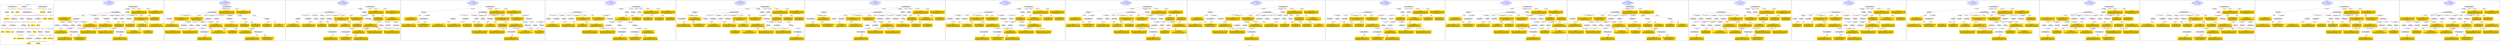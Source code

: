 digraph n0 {
fontcolor="blue"
remincross="true"
label="s07-s-13.json"
subgraph cluster_0 {
label="1-correct model"
n2[style="filled",color="white",fillcolor="lightgray",label="E12_Production1"];
n3[style="filled",color="white",fillcolor="lightgray",label="E21_Person1"];
n4[style="filled",color="white",fillcolor="lightgray",label="E55_Type1"];
n5[style="filled",color="white",fillcolor="lightgray",label="E52_Time-Span1"];
n6[style="filled",color="white",fillcolor="lightgray",label="E69_Death1"];
n7[style="filled",color="white",fillcolor="lightgray",label="E74_Group1"];
n8[style="filled",color="white",fillcolor="lightgray",label="E82_Actor_Appellation1"];
n9[style="filled",color="white",fillcolor="lightgray",label="E67_Birth1"];
n10[shape="plaintext",style="filled",fillcolor="gold",label="Artist_uri"];
n11[style="filled",color="white",fillcolor="lightgray",label="E22_Man-Made_Object1"];
n12[style="filled",color="white",fillcolor="lightgray",label="E35_Title1"];
n13[style="filled",color="white",fillcolor="lightgray",label="E8_Acquisition1"];
n14[style="filled",color="white",fillcolor="lightgray",label="E54_Dimension1"];
n15[shape="plaintext",style="filled",fillcolor="gold",label="Object_URI"];
n16[style="filled",color="white",fillcolor="lightgray",label="E33_Linguistic_Object1"];
n17[style="filled",color="white",fillcolor="lightgray",label="E55_Type2"];
n18[shape="plaintext",style="filled",fillcolor="gold",label="Label_on_page"];
n19[style="filled",color="white",fillcolor="lightgray",label="E33_Linguistic_Object2"];
n20[style="filled",color="white",fillcolor="lightgray",label="E55_Type3"];
n21[shape="plaintext",style="filled",fillcolor="gold",label="origin"];
n22[shape="plaintext",style="filled",fillcolor="gold",label="title"];
n23[style="filled",color="white",fillcolor="lightgray",label="E38_Image1"];
n24[shape="plaintext",style="filled",fillcolor="gold",label="image_url"];
n25[shape="plaintext",style="filled",fillcolor="gold",label="dates"];
n26[style="filled",color="white",fillcolor="lightgray",label="E52_Time-Span2"];
n27[shape="plaintext",style="filled",fillcolor="gold",label="birth_year"];
n28[style="filled",color="white",fillcolor="lightgray",label="E52_Time-Span3"];
n29[shape="plaintext",style="filled",fillcolor="gold",label="death_year"];
n30[shape="plaintext",style="filled",fillcolor="gold",label="dimension"];
n31[shape="plaintext",style="filled",fillcolor="gold",label="technique_uri"];
n32[shape="plaintext",style="filled",fillcolor="gold",label="technique"];
n33[shape="plaintext",style="filled",fillcolor="gold",label="label_type_uri"];
n34[shape="plaintext",style="filled",fillcolor="gold",label="origin_type_uri"];
n35[shape="plaintext",style="filled",fillcolor="gold",label="nationality_uri"];
n36[shape="plaintext",style="filled",fillcolor="gold",label="nationality"];
n37[shape="plaintext",style="filled",fillcolor="gold",label="Artist_appellation_uri"];
n38[shape="plaintext",style="filled",fillcolor="gold",label="name"];
n39[shape="plaintext",style="filled",fillcolor="gold",label="credit_line"];
}
subgraph cluster_1 {
label="candidate 0\nlink coherence:0.9090909090909091\nnode coherence:0.9375\nconfidence:0.4004415896178152\nmapping score:0.49861210881997353\ncost:32.99932\n-precision:0.64-recall:0.57"
n41[style="filled",color="white",fillcolor="lightgray",label="E12_Production1"];
n42[style="filled",color="white",fillcolor="lightgray",label="E21_Person1"];
n43[style="filled",color="white",fillcolor="lightgray",label="E52_Time-Span2"];
n44[style="filled",color="white",fillcolor="lightgray",label="E53_Place1"];
n45[style="filled",color="white",fillcolor="lightgray",label="E55_Type1"];
n46[style="filled",color="white",fillcolor="lightgray",label="E82_Actor_Appellation1"];
n47[style="filled",color="white",fillcolor="lightgray",label="E22_Man-Made_Object1"];
n48[style="filled",color="white",fillcolor="lightgray",label="E38_Image1"];
n49[style="filled",color="white",fillcolor="lightgray",label="E54_Dimension1"];
n50[style="filled",color="white",fillcolor="lightgray",label="E55_Type2"];
n51[style="filled",color="white",fillcolor="lightgray",label="E55_Type3"];
n52[style="filled",color="white",fillcolor="lightgray",label="E8_Acquisition1"];
n53[style="filled",color="white",fillcolor="lightgray",label="E33_Linguistic_Object2"];
n54[style="filled",color="white",fillcolor="lightgray",label="E55_Type4"];
n55[style="filled",color="white",fillcolor="lightgray",label="E44_Place_Appellation1"];
n56[shape="plaintext",style="filled",fillcolor="gold",label="image_url\n[E38_Image,classLink,0.642]\n[E78_Collection,classLink,0.153]\n[E22_Man-Made_Object,classLink,0.104]\n[E22_Man-Made_Object,P3_has_note,0.101]"];
n57[shape="plaintext",style="filled",fillcolor="gold",label="nationality\n[E74_Group,label,0.505]\n[E74_Group,classLink,0.241]\n[E55_Type,label,0.129]\n[E8_Acquisition,P3_has_note,0.125]"];
n58[shape="plaintext",style="filled",fillcolor="gold",label="nationality_uri\n[E74_Group,classLink,0.639]\n[E55_Type,classLink,0.199]\n[E57_Material,classLink,0.113]\n[E55_Type,label,0.049]"];
n59[shape="plaintext",style="filled",fillcolor="gold",label="Artist_uri\n[E21_Person,classLink,0.33]\n[E39_Actor,classLink,0.304]\n[E82_Actor_Appellation,classLink,0.234]\n[E78_Collection,classLink,0.132]"];
n60[shape="plaintext",style="filled",fillcolor="gold",label="credit_line\n[E8_Acquisition,P3_has_note,0.387]\n[E30_Right,P3_has_note,0.311]\n[E22_Man-Made_Object,P3_has_note,0.154]\n[E33_Linguistic_Object,P3_has_note,0.148]"];
n61[shape="plaintext",style="filled",fillcolor="gold",label="dates\n[E52_Time-Span,P82_at_some_time_within,0.339]\n[E33_Linguistic_Object,P3_has_note,0.241]\n[E22_Man-Made_Object,P3_has_note,0.224]\n[E73_Information_Object,P3_has_note,0.195]"];
n62[shape="plaintext",style="filled",fillcolor="gold",label="death_year\n[E22_Man-Made_Object,P3_has_note,0.263]\n[E33_Linguistic_Object,P3_has_note,0.259]\n[E52_Time-Span,P82_at_some_time_within,0.251]\n[E73_Information_Object,P3_has_note,0.227]"];
n63[shape="plaintext",style="filled",fillcolor="gold",label="title\n[E22_Man-Made_Object,P3_has_note,0.308]\n[E73_Information_Object,P3_has_note,0.262]\n[E35_Title,label,0.244]\n[E33_Linguistic_Object,P3_has_note,0.187]"];
n64[shape="plaintext",style="filled",fillcolor="gold",label="Object_URI\n[E22_Man-Made_Object,classLink,0.645]\n[E78_Collection,classLink,0.161]\n[E38_Image,classLink,0.137]\n[E39_Actor,classLink,0.057]"];
n65[shape="plaintext",style="filled",fillcolor="gold",label="label_type_uri\n[E55_Type,classLink,0.529]\n[E74_Group,classLink,0.229]\n[E57_Material,classLink,0.21]\n[E55_Type,label,0.032]"];
n66[shape="plaintext",style="filled",fillcolor="gold",label="Artist_appellation_uri\n[E82_Actor_Appellation,classLink,0.806]\n[E21_Person,classLink,0.079]\n[E39_Actor,classLink,0.075]\n[E78_Collection,classLink,0.04]"];
n67[shape="plaintext",style="filled",fillcolor="gold",label="Label_on_page\n[E22_Man-Made_Object,P3_has_note,0.313]\n[E33_Linguistic_Object,P3_has_note,0.303]\n[E73_Information_Object,P3_has_note,0.281]\n[E35_Title,label,0.103]"];
n68[shape="plaintext",style="filled",fillcolor="gold",label="technique\n[E55_Type,label,0.445]\n[E57_Material,label,0.236]\n[E29_Design_or_Procedure,P3_has_note,0.166]\n[E57_Material,classLink,0.153]"];
n69[shape="plaintext",style="filled",fillcolor="gold",label="dimension\n[E54_Dimension,P3_has_note,0.66]\n[E22_Man-Made_Object,P3_has_note,0.135]\n[E22_Man-Made_Object,classLink,0.109]\n[E34_Inscription,P3_has_note,0.096]"];
n70[shape="plaintext",style="filled",fillcolor="gold",label="birth_year\n[E52_Time-Span,P82a_begin_of_the_begin,0.301]\n[E52_Time-Span,P82b_end_of_the_end,0.252]\n[E52_Time-Span,P82_at_some_time_within,0.239]\n[E33_Linguistic_Object,P3_has_note,0.208]"];
n71[shape="plaintext",style="filled",fillcolor="gold",label="origin\n[E44_Place_Appellation,label,0.321]\n[E22_Man-Made_Object,P3_has_note,0.251]\n[E73_Information_Object,P3_has_note,0.218]\n[E33_Linguistic_Object,P3_has_note,0.21]"];
n72[shape="plaintext",style="filled",fillcolor="gold",label="technique_uri\n[E55_Type,classLink,0.342]\n[E57_Material,classLink,0.317]\n[E74_Group,classLink,0.287]\n[E55_Type,label,0.054]"];
n73[shape="plaintext",style="filled",fillcolor="gold",label="origin_type_uri\n[E55_Type,classLink,0.529]\n[E74_Group,classLink,0.229]\n[E57_Material,classLink,0.21]\n[E55_Type,label,0.032]"];
n74[shape="plaintext",style="filled",fillcolor="gold",label="name\n[E82_Actor_Appellation,label,0.284]\n[E33_Linguistic_Object,P3_has_note,0.249]\n[E22_Man-Made_Object,P3_has_note,0.242]\n[E73_Information_Object,P3_has_note,0.226]"];
}
subgraph cluster_2 {
label="candidate 1\nlink coherence:0.90625\nnode coherence:0.9354838709677419\nconfidence:0.4004415896178152\nmapping score:0.5067119956337821\ncost:31.99932\n-precision:0.66-recall:0.57"
n76[style="filled",color="white",fillcolor="lightgray",label="E12_Production1"];
n77[style="filled",color="white",fillcolor="lightgray",label="E21_Person1"];
n78[style="filled",color="white",fillcolor="lightgray",label="E52_Time-Span2"];
n79[style="filled",color="white",fillcolor="lightgray",label="E53_Place1"];
n80[style="filled",color="white",fillcolor="lightgray",label="E55_Type1"];
n81[style="filled",color="white",fillcolor="lightgray",label="E82_Actor_Appellation1"];
n82[style="filled",color="white",fillcolor="lightgray",label="E22_Man-Made_Object1"];
n83[style="filled",color="white",fillcolor="lightgray",label="E38_Image1"];
n84[style="filled",color="white",fillcolor="lightgray",label="E54_Dimension1"];
n85[style="filled",color="white",fillcolor="lightgray",label="E55_Type2"];
n86[style="filled",color="white",fillcolor="lightgray",label="E55_Type3"];
n87[style="filled",color="white",fillcolor="lightgray",label="E8_Acquisition1"];
n88[style="filled",color="white",fillcolor="lightgray",label="E33_Linguistic_Object2"];
n89[style="filled",color="white",fillcolor="lightgray",label="E44_Place_Appellation1"];
n90[shape="plaintext",style="filled",fillcolor="gold",label="image_url\n[E38_Image,classLink,0.642]\n[E78_Collection,classLink,0.153]\n[E22_Man-Made_Object,classLink,0.104]\n[E22_Man-Made_Object,P3_has_note,0.101]"];
n91[shape="plaintext",style="filled",fillcolor="gold",label="nationality\n[E74_Group,label,0.505]\n[E74_Group,classLink,0.241]\n[E55_Type,label,0.129]\n[E8_Acquisition,P3_has_note,0.125]"];
n92[shape="plaintext",style="filled",fillcolor="gold",label="nationality_uri\n[E74_Group,classLink,0.639]\n[E55_Type,classLink,0.199]\n[E57_Material,classLink,0.113]\n[E55_Type,label,0.049]"];
n93[shape="plaintext",style="filled",fillcolor="gold",label="Artist_uri\n[E21_Person,classLink,0.33]\n[E39_Actor,classLink,0.304]\n[E82_Actor_Appellation,classLink,0.234]\n[E78_Collection,classLink,0.132]"];
n94[shape="plaintext",style="filled",fillcolor="gold",label="credit_line\n[E8_Acquisition,P3_has_note,0.387]\n[E30_Right,P3_has_note,0.311]\n[E22_Man-Made_Object,P3_has_note,0.154]\n[E33_Linguistic_Object,P3_has_note,0.148]"];
n95[shape="plaintext",style="filled",fillcolor="gold",label="dates\n[E52_Time-Span,P82_at_some_time_within,0.339]\n[E33_Linguistic_Object,P3_has_note,0.241]\n[E22_Man-Made_Object,P3_has_note,0.224]\n[E73_Information_Object,P3_has_note,0.195]"];
n96[shape="plaintext",style="filled",fillcolor="gold",label="death_year\n[E22_Man-Made_Object,P3_has_note,0.263]\n[E33_Linguistic_Object,P3_has_note,0.259]\n[E52_Time-Span,P82_at_some_time_within,0.251]\n[E73_Information_Object,P3_has_note,0.227]"];
n97[shape="plaintext",style="filled",fillcolor="gold",label="title\n[E22_Man-Made_Object,P3_has_note,0.308]\n[E73_Information_Object,P3_has_note,0.262]\n[E35_Title,label,0.244]\n[E33_Linguistic_Object,P3_has_note,0.187]"];
n98[shape="plaintext",style="filled",fillcolor="gold",label="Object_URI\n[E22_Man-Made_Object,classLink,0.645]\n[E78_Collection,classLink,0.161]\n[E38_Image,classLink,0.137]\n[E39_Actor,classLink,0.057]"];
n99[shape="plaintext",style="filled",fillcolor="gold",label="origin_type_uri\n[E55_Type,classLink,0.529]\n[E74_Group,classLink,0.229]\n[E57_Material,classLink,0.21]\n[E55_Type,label,0.032]"];
n100[shape="plaintext",style="filled",fillcolor="gold",label="label_type_uri\n[E55_Type,classLink,0.529]\n[E74_Group,classLink,0.229]\n[E57_Material,classLink,0.21]\n[E55_Type,label,0.032]"];
n101[shape="plaintext",style="filled",fillcolor="gold",label="Artist_appellation_uri\n[E82_Actor_Appellation,classLink,0.806]\n[E21_Person,classLink,0.079]\n[E39_Actor,classLink,0.075]\n[E78_Collection,classLink,0.04]"];
n102[shape="plaintext",style="filled",fillcolor="gold",label="Label_on_page\n[E22_Man-Made_Object,P3_has_note,0.313]\n[E33_Linguistic_Object,P3_has_note,0.303]\n[E73_Information_Object,P3_has_note,0.281]\n[E35_Title,label,0.103]"];
n103[shape="plaintext",style="filled",fillcolor="gold",label="technique\n[E55_Type,label,0.445]\n[E57_Material,label,0.236]\n[E29_Design_or_Procedure,P3_has_note,0.166]\n[E57_Material,classLink,0.153]"];
n104[shape="plaintext",style="filled",fillcolor="gold",label="dimension\n[E54_Dimension,P3_has_note,0.66]\n[E22_Man-Made_Object,P3_has_note,0.135]\n[E22_Man-Made_Object,classLink,0.109]\n[E34_Inscription,P3_has_note,0.096]"];
n105[shape="plaintext",style="filled",fillcolor="gold",label="birth_year\n[E52_Time-Span,P82a_begin_of_the_begin,0.301]\n[E52_Time-Span,P82b_end_of_the_end,0.252]\n[E52_Time-Span,P82_at_some_time_within,0.239]\n[E33_Linguistic_Object,P3_has_note,0.208]"];
n106[shape="plaintext",style="filled",fillcolor="gold",label="origin\n[E44_Place_Appellation,label,0.321]\n[E22_Man-Made_Object,P3_has_note,0.251]\n[E73_Information_Object,P3_has_note,0.218]\n[E33_Linguistic_Object,P3_has_note,0.21]"];
n107[shape="plaintext",style="filled",fillcolor="gold",label="technique_uri\n[E55_Type,classLink,0.342]\n[E57_Material,classLink,0.317]\n[E74_Group,classLink,0.287]\n[E55_Type,label,0.054]"];
n108[shape="plaintext",style="filled",fillcolor="gold",label="name\n[E82_Actor_Appellation,label,0.284]\n[E33_Linguistic_Object,P3_has_note,0.249]\n[E22_Man-Made_Object,P3_has_note,0.242]\n[E73_Information_Object,P3_has_note,0.226]"];
}
subgraph cluster_3 {
label="candidate 10\nlink coherence:0.875\nnode coherence:0.9354838709677419\nconfidence:0.3978884639816277\nmapping score:0.505860953755053\ncost:31.99939\n-precision:0.62-recall:0.54"
n110[style="filled",color="white",fillcolor="lightgray",label="E12_Production1"];
n111[style="filled",color="white",fillcolor="lightgray",label="E21_Person1"];
n112[style="filled",color="white",fillcolor="lightgray",label="E52_Time-Span2"];
n113[style="filled",color="white",fillcolor="lightgray",label="E53_Place1"];
n114[style="filled",color="white",fillcolor="lightgray",label="E82_Actor_Appellation1"];
n115[style="filled",color="white",fillcolor="lightgray",label="E22_Man-Made_Object1"];
n116[style="filled",color="white",fillcolor="lightgray",label="E38_Image1"];
n117[style="filled",color="white",fillcolor="lightgray",label="E54_Dimension1"];
n118[style="filled",color="white",fillcolor="lightgray",label="E55_Type2"];
n119[style="filled",color="white",fillcolor="lightgray",label="E55_Type3"];
n120[style="filled",color="white",fillcolor="lightgray",label="E8_Acquisition1"];
n121[style="filled",color="white",fillcolor="lightgray",label="E33_Linguistic_Object2"];
n122[style="filled",color="white",fillcolor="lightgray",label="E55_Type1"];
n123[style="filled",color="white",fillcolor="lightgray",label="E44_Place_Appellation1"];
n124[shape="plaintext",style="filled",fillcolor="gold",label="image_url\n[E38_Image,classLink,0.642]\n[E78_Collection,classLink,0.153]\n[E22_Man-Made_Object,classLink,0.104]\n[E22_Man-Made_Object,P3_has_note,0.101]"];
n125[shape="plaintext",style="filled",fillcolor="gold",label="nationality\n[E74_Group,label,0.505]\n[E74_Group,classLink,0.241]\n[E55_Type,label,0.129]\n[E8_Acquisition,P3_has_note,0.125]"];
n126[shape="plaintext",style="filled",fillcolor="gold",label="nationality_uri\n[E74_Group,classLink,0.639]\n[E55_Type,classLink,0.199]\n[E57_Material,classLink,0.113]\n[E55_Type,label,0.049]"];
n127[shape="plaintext",style="filled",fillcolor="gold",label="Artist_uri\n[E21_Person,classLink,0.33]\n[E39_Actor,classLink,0.304]\n[E82_Actor_Appellation,classLink,0.234]\n[E78_Collection,classLink,0.132]"];
n128[shape="plaintext",style="filled",fillcolor="gold",label="credit_line\n[E8_Acquisition,P3_has_note,0.387]\n[E30_Right,P3_has_note,0.311]\n[E22_Man-Made_Object,P3_has_note,0.154]\n[E33_Linguistic_Object,P3_has_note,0.148]"];
n129[shape="plaintext",style="filled",fillcolor="gold",label="dates\n[E52_Time-Span,P82_at_some_time_within,0.339]\n[E33_Linguistic_Object,P3_has_note,0.241]\n[E22_Man-Made_Object,P3_has_note,0.224]\n[E73_Information_Object,P3_has_note,0.195]"];
n130[shape="plaintext",style="filled",fillcolor="gold",label="death_year\n[E22_Man-Made_Object,P3_has_note,0.263]\n[E33_Linguistic_Object,P3_has_note,0.259]\n[E52_Time-Span,P82_at_some_time_within,0.251]\n[E73_Information_Object,P3_has_note,0.227]"];
n131[shape="plaintext",style="filled",fillcolor="gold",label="title\n[E22_Man-Made_Object,P3_has_note,0.308]\n[E73_Information_Object,P3_has_note,0.262]\n[E35_Title,label,0.244]\n[E33_Linguistic_Object,P3_has_note,0.187]"];
n132[shape="plaintext",style="filled",fillcolor="gold",label="Object_URI\n[E22_Man-Made_Object,classLink,0.645]\n[E78_Collection,classLink,0.161]\n[E38_Image,classLink,0.137]\n[E39_Actor,classLink,0.057]"];
n133[shape="plaintext",style="filled",fillcolor="gold",label="birth_year\n[E52_Time-Span,P82a_begin_of_the_begin,0.301]\n[E52_Time-Span,P82b_end_of_the_end,0.252]\n[E52_Time-Span,P82_at_some_time_within,0.239]\n[E33_Linguistic_Object,P3_has_note,0.208]"];
n134[shape="plaintext",style="filled",fillcolor="gold",label="origin_type_uri\n[E55_Type,classLink,0.529]\n[E74_Group,classLink,0.229]\n[E57_Material,classLink,0.21]\n[E55_Type,label,0.032]"];
n135[shape="plaintext",style="filled",fillcolor="gold",label="label_type_uri\n[E55_Type,classLink,0.529]\n[E74_Group,classLink,0.229]\n[E57_Material,classLink,0.21]\n[E55_Type,label,0.032]"];
n136[shape="plaintext",style="filled",fillcolor="gold",label="Artist_appellation_uri\n[E82_Actor_Appellation,classLink,0.806]\n[E21_Person,classLink,0.079]\n[E39_Actor,classLink,0.075]\n[E78_Collection,classLink,0.04]"];
n137[shape="plaintext",style="filled",fillcolor="gold",label="Label_on_page\n[E22_Man-Made_Object,P3_has_note,0.313]\n[E33_Linguistic_Object,P3_has_note,0.303]\n[E73_Information_Object,P3_has_note,0.281]\n[E35_Title,label,0.103]"];
n138[shape="plaintext",style="filled",fillcolor="gold",label="technique\n[E55_Type,label,0.445]\n[E57_Material,label,0.236]\n[E29_Design_or_Procedure,P3_has_note,0.166]\n[E57_Material,classLink,0.153]"];
n139[shape="plaintext",style="filled",fillcolor="gold",label="dimension\n[E54_Dimension,P3_has_note,0.66]\n[E22_Man-Made_Object,P3_has_note,0.135]\n[E22_Man-Made_Object,classLink,0.109]\n[E34_Inscription,P3_has_note,0.096]"];
n140[shape="plaintext",style="filled",fillcolor="gold",label="origin\n[E44_Place_Appellation,label,0.321]\n[E22_Man-Made_Object,P3_has_note,0.251]\n[E73_Information_Object,P3_has_note,0.218]\n[E33_Linguistic_Object,P3_has_note,0.21]"];
n141[shape="plaintext",style="filled",fillcolor="gold",label="technique_uri\n[E55_Type,classLink,0.342]\n[E57_Material,classLink,0.317]\n[E74_Group,classLink,0.287]\n[E55_Type,label,0.054]"];
n142[shape="plaintext",style="filled",fillcolor="gold",label="name\n[E82_Actor_Appellation,label,0.284]\n[E33_Linguistic_Object,P3_has_note,0.249]\n[E22_Man-Made_Object,P3_has_note,0.242]\n[E73_Information_Object,P3_has_note,0.226]"];
}
subgraph cluster_4 {
label="candidate 11\nlink coherence:0.875\nnode coherence:0.9354838709677419\nconfidence:0.3978884639816277\nmapping score:0.505860953755053\ncost:31.99943\n-precision:0.62-recall:0.54"
n144[style="filled",color="white",fillcolor="lightgray",label="E12_Production1"];
n145[style="filled",color="white",fillcolor="lightgray",label="E52_Time-Span2"];
n146[style="filled",color="white",fillcolor="lightgray",label="E53_Place1"];
n147[style="filled",color="white",fillcolor="lightgray",label="E55_Type1"];
n148[style="filled",color="white",fillcolor="lightgray",label="E21_Person1"];
n149[style="filled",color="white",fillcolor="lightgray",label="E82_Actor_Appellation1"];
n150[style="filled",color="white",fillcolor="lightgray",label="E22_Man-Made_Object1"];
n151[style="filled",color="white",fillcolor="lightgray",label="E38_Image1"];
n152[style="filled",color="white",fillcolor="lightgray",label="E54_Dimension1"];
n153[style="filled",color="white",fillcolor="lightgray",label="E55_Type2"];
n154[style="filled",color="white",fillcolor="lightgray",label="E55_Type3"];
n155[style="filled",color="white",fillcolor="lightgray",label="E8_Acquisition1"];
n156[style="filled",color="white",fillcolor="lightgray",label="E33_Linguistic_Object2"];
n157[style="filled",color="white",fillcolor="lightgray",label="E44_Place_Appellation1"];
n158[shape="plaintext",style="filled",fillcolor="gold",label="image_url\n[E38_Image,classLink,0.642]\n[E78_Collection,classLink,0.153]\n[E22_Man-Made_Object,classLink,0.104]\n[E22_Man-Made_Object,P3_has_note,0.101]"];
n159[shape="plaintext",style="filled",fillcolor="gold",label="nationality\n[E74_Group,label,0.505]\n[E74_Group,classLink,0.241]\n[E55_Type,label,0.129]\n[E8_Acquisition,P3_has_note,0.125]"];
n160[shape="plaintext",style="filled",fillcolor="gold",label="nationality_uri\n[E74_Group,classLink,0.639]\n[E55_Type,classLink,0.199]\n[E57_Material,classLink,0.113]\n[E55_Type,label,0.049]"];
n161[shape="plaintext",style="filled",fillcolor="gold",label="Artist_uri\n[E21_Person,classLink,0.33]\n[E39_Actor,classLink,0.304]\n[E82_Actor_Appellation,classLink,0.234]\n[E78_Collection,classLink,0.132]"];
n162[shape="plaintext",style="filled",fillcolor="gold",label="credit_line\n[E8_Acquisition,P3_has_note,0.387]\n[E30_Right,P3_has_note,0.311]\n[E22_Man-Made_Object,P3_has_note,0.154]\n[E33_Linguistic_Object,P3_has_note,0.148]"];
n163[shape="plaintext",style="filled",fillcolor="gold",label="dates\n[E52_Time-Span,P82_at_some_time_within,0.339]\n[E33_Linguistic_Object,P3_has_note,0.241]\n[E22_Man-Made_Object,P3_has_note,0.224]\n[E73_Information_Object,P3_has_note,0.195]"];
n164[shape="plaintext",style="filled",fillcolor="gold",label="death_year\n[E22_Man-Made_Object,P3_has_note,0.263]\n[E33_Linguistic_Object,P3_has_note,0.259]\n[E52_Time-Span,P82_at_some_time_within,0.251]\n[E73_Information_Object,P3_has_note,0.227]"];
n165[shape="plaintext",style="filled",fillcolor="gold",label="title\n[E22_Man-Made_Object,P3_has_note,0.308]\n[E73_Information_Object,P3_has_note,0.262]\n[E35_Title,label,0.244]\n[E33_Linguistic_Object,P3_has_note,0.187]"];
n166[shape="plaintext",style="filled",fillcolor="gold",label="Object_URI\n[E22_Man-Made_Object,classLink,0.645]\n[E78_Collection,classLink,0.161]\n[E38_Image,classLink,0.137]\n[E39_Actor,classLink,0.057]"];
n167[shape="plaintext",style="filled",fillcolor="gold",label="birth_year\n[E52_Time-Span,P82a_begin_of_the_begin,0.301]\n[E52_Time-Span,P82b_end_of_the_end,0.252]\n[E52_Time-Span,P82_at_some_time_within,0.239]\n[E33_Linguistic_Object,P3_has_note,0.208]"];
n168[shape="plaintext",style="filled",fillcolor="gold",label="origin_type_uri\n[E55_Type,classLink,0.529]\n[E74_Group,classLink,0.229]\n[E57_Material,classLink,0.21]\n[E55_Type,label,0.032]"];
n169[shape="plaintext",style="filled",fillcolor="gold",label="label_type_uri\n[E55_Type,classLink,0.529]\n[E74_Group,classLink,0.229]\n[E57_Material,classLink,0.21]\n[E55_Type,label,0.032]"];
n170[shape="plaintext",style="filled",fillcolor="gold",label="Artist_appellation_uri\n[E82_Actor_Appellation,classLink,0.806]\n[E21_Person,classLink,0.079]\n[E39_Actor,classLink,0.075]\n[E78_Collection,classLink,0.04]"];
n171[shape="plaintext",style="filled",fillcolor="gold",label="Label_on_page\n[E22_Man-Made_Object,P3_has_note,0.313]\n[E33_Linguistic_Object,P3_has_note,0.303]\n[E73_Information_Object,P3_has_note,0.281]\n[E35_Title,label,0.103]"];
n172[shape="plaintext",style="filled",fillcolor="gold",label="technique\n[E55_Type,label,0.445]\n[E57_Material,label,0.236]\n[E29_Design_or_Procedure,P3_has_note,0.166]\n[E57_Material,classLink,0.153]"];
n173[shape="plaintext",style="filled",fillcolor="gold",label="dimension\n[E54_Dimension,P3_has_note,0.66]\n[E22_Man-Made_Object,P3_has_note,0.135]\n[E22_Man-Made_Object,classLink,0.109]\n[E34_Inscription,P3_has_note,0.096]"];
n174[shape="plaintext",style="filled",fillcolor="gold",label="origin\n[E44_Place_Appellation,label,0.321]\n[E22_Man-Made_Object,P3_has_note,0.251]\n[E73_Information_Object,P3_has_note,0.218]\n[E33_Linguistic_Object,P3_has_note,0.21]"];
n175[shape="plaintext",style="filled",fillcolor="gold",label="technique_uri\n[E55_Type,classLink,0.342]\n[E57_Material,classLink,0.317]\n[E74_Group,classLink,0.287]\n[E55_Type,label,0.054]"];
n176[shape="plaintext",style="filled",fillcolor="gold",label="name\n[E82_Actor_Appellation,label,0.284]\n[E33_Linguistic_Object,P3_has_note,0.249]\n[E22_Man-Made_Object,P3_has_note,0.242]\n[E73_Information_Object,P3_has_note,0.226]"];
}
subgraph cluster_5 {
label="candidate 12\nlink coherence:0.8484848484848485\nnode coherence:0.9375\nconfidence:0.4004415896178152\nmapping score:0.49861210881997353\ncost:32.99943\n-precision:0.64-recall:0.57"
n178[style="filled",color="white",fillcolor="lightgray",label="E12_Production1"];
n179[style="filled",color="white",fillcolor="lightgray",label="E21_Person1"];
n180[style="filled",color="white",fillcolor="lightgray",label="E52_Time-Span2"];
n181[style="filled",color="white",fillcolor="lightgray",label="E53_Place1"];
n182[style="filled",color="white",fillcolor="lightgray",label="E82_Actor_Appellation1"];
n183[style="filled",color="white",fillcolor="lightgray",label="E22_Man-Made_Object1"];
n184[style="filled",color="white",fillcolor="lightgray",label="E38_Image1"];
n185[style="filled",color="white",fillcolor="lightgray",label="E54_Dimension1"];
n186[style="filled",color="white",fillcolor="lightgray",label="E55_Type3"];
n187[style="filled",color="white",fillcolor="lightgray",label="E8_Acquisition1"];
n188[style="filled",color="white",fillcolor="lightgray",label="E33_Linguistic_Object2"];
n189[style="filled",color="white",fillcolor="lightgray",label="E55_Type1"];
n190[style="filled",color="white",fillcolor="lightgray",label="E55_Type2"];
n191[style="filled",color="white",fillcolor="lightgray",label="E55_Type4"];
n192[style="filled",color="white",fillcolor="lightgray",label="E44_Place_Appellation1"];
n193[shape="plaintext",style="filled",fillcolor="gold",label="image_url\n[E38_Image,classLink,0.642]\n[E78_Collection,classLink,0.153]\n[E22_Man-Made_Object,classLink,0.104]\n[E22_Man-Made_Object,P3_has_note,0.101]"];
n194[shape="plaintext",style="filled",fillcolor="gold",label="nationality\n[E74_Group,label,0.505]\n[E74_Group,classLink,0.241]\n[E55_Type,label,0.129]\n[E8_Acquisition,P3_has_note,0.125]"];
n195[shape="plaintext",style="filled",fillcolor="gold",label="nationality_uri\n[E74_Group,classLink,0.639]\n[E55_Type,classLink,0.199]\n[E57_Material,classLink,0.113]\n[E55_Type,label,0.049]"];
n196[shape="plaintext",style="filled",fillcolor="gold",label="Artist_uri\n[E21_Person,classLink,0.33]\n[E39_Actor,classLink,0.304]\n[E82_Actor_Appellation,classLink,0.234]\n[E78_Collection,classLink,0.132]"];
n197[shape="plaintext",style="filled",fillcolor="gold",label="credit_line\n[E8_Acquisition,P3_has_note,0.387]\n[E30_Right,P3_has_note,0.311]\n[E22_Man-Made_Object,P3_has_note,0.154]\n[E33_Linguistic_Object,P3_has_note,0.148]"];
n198[shape="plaintext",style="filled",fillcolor="gold",label="dates\n[E52_Time-Span,P82_at_some_time_within,0.339]\n[E33_Linguistic_Object,P3_has_note,0.241]\n[E22_Man-Made_Object,P3_has_note,0.224]\n[E73_Information_Object,P3_has_note,0.195]"];
n199[shape="plaintext",style="filled",fillcolor="gold",label="death_year\n[E22_Man-Made_Object,P3_has_note,0.263]\n[E33_Linguistic_Object,P3_has_note,0.259]\n[E52_Time-Span,P82_at_some_time_within,0.251]\n[E73_Information_Object,P3_has_note,0.227]"];
n200[shape="plaintext",style="filled",fillcolor="gold",label="title\n[E22_Man-Made_Object,P3_has_note,0.308]\n[E73_Information_Object,P3_has_note,0.262]\n[E35_Title,label,0.244]\n[E33_Linguistic_Object,P3_has_note,0.187]"];
n201[shape="plaintext",style="filled",fillcolor="gold",label="Object_URI\n[E22_Man-Made_Object,classLink,0.645]\n[E78_Collection,classLink,0.161]\n[E38_Image,classLink,0.137]\n[E39_Actor,classLink,0.057]"];
n202[shape="plaintext",style="filled",fillcolor="gold",label="label_type_uri\n[E55_Type,classLink,0.529]\n[E74_Group,classLink,0.229]\n[E57_Material,classLink,0.21]\n[E55_Type,label,0.032]"];
n203[shape="plaintext",style="filled",fillcolor="gold",label="Artist_appellation_uri\n[E82_Actor_Appellation,classLink,0.806]\n[E21_Person,classLink,0.079]\n[E39_Actor,classLink,0.075]\n[E78_Collection,classLink,0.04]"];
n204[shape="plaintext",style="filled",fillcolor="gold",label="Label_on_page\n[E22_Man-Made_Object,P3_has_note,0.313]\n[E33_Linguistic_Object,P3_has_note,0.303]\n[E73_Information_Object,P3_has_note,0.281]\n[E35_Title,label,0.103]"];
n205[shape="plaintext",style="filled",fillcolor="gold",label="technique\n[E55_Type,label,0.445]\n[E57_Material,label,0.236]\n[E29_Design_or_Procedure,P3_has_note,0.166]\n[E57_Material,classLink,0.153]"];
n206[shape="plaintext",style="filled",fillcolor="gold",label="dimension\n[E54_Dimension,P3_has_note,0.66]\n[E22_Man-Made_Object,P3_has_note,0.135]\n[E22_Man-Made_Object,classLink,0.109]\n[E34_Inscription,P3_has_note,0.096]"];
n207[shape="plaintext",style="filled",fillcolor="gold",label="birth_year\n[E52_Time-Span,P82a_begin_of_the_begin,0.301]\n[E52_Time-Span,P82b_end_of_the_end,0.252]\n[E52_Time-Span,P82_at_some_time_within,0.239]\n[E33_Linguistic_Object,P3_has_note,0.208]"];
n208[shape="plaintext",style="filled",fillcolor="gold",label="origin\n[E44_Place_Appellation,label,0.321]\n[E22_Man-Made_Object,P3_has_note,0.251]\n[E73_Information_Object,P3_has_note,0.218]\n[E33_Linguistic_Object,P3_has_note,0.21]"];
n209[shape="plaintext",style="filled",fillcolor="gold",label="technique_uri\n[E55_Type,classLink,0.342]\n[E57_Material,classLink,0.317]\n[E74_Group,classLink,0.287]\n[E55_Type,label,0.054]"];
n210[shape="plaintext",style="filled",fillcolor="gold",label="origin_type_uri\n[E55_Type,classLink,0.529]\n[E74_Group,classLink,0.229]\n[E57_Material,classLink,0.21]\n[E55_Type,label,0.032]"];
n211[shape="plaintext",style="filled",fillcolor="gold",label="name\n[E82_Actor_Appellation,label,0.284]\n[E33_Linguistic_Object,P3_has_note,0.249]\n[E22_Man-Made_Object,P3_has_note,0.242]\n[E73_Information_Object,P3_has_note,0.226]"];
}
subgraph cluster_6 {
label="candidate 13\nlink coherence:0.8484848484848485\nnode coherence:0.9375\nconfidence:0.4004415896178152\nmapping score:0.49861210881997353\ncost:32.99947\n-precision:0.64-recall:0.57"
n213[style="filled",color="white",fillcolor="lightgray",label="E12_Production1"];
n214[style="filled",color="white",fillcolor="lightgray",label="E52_Time-Span2"];
n215[style="filled",color="white",fillcolor="lightgray",label="E53_Place1"];
n216[style="filled",color="white",fillcolor="lightgray",label="E55_Type1"];
n217[style="filled",color="white",fillcolor="lightgray",label="E21_Person1"];
n218[style="filled",color="white",fillcolor="lightgray",label="E82_Actor_Appellation1"];
n219[style="filled",color="white",fillcolor="lightgray",label="E22_Man-Made_Object1"];
n220[style="filled",color="white",fillcolor="lightgray",label="E38_Image1"];
n221[style="filled",color="white",fillcolor="lightgray",label="E54_Dimension1"];
n222[style="filled",color="white",fillcolor="lightgray",label="E55_Type3"];
n223[style="filled",color="white",fillcolor="lightgray",label="E8_Acquisition1"];
n224[style="filled",color="white",fillcolor="lightgray",label="E33_Linguistic_Object2"];
n225[style="filled",color="white",fillcolor="lightgray",label="E55_Type2"];
n226[style="filled",color="white",fillcolor="lightgray",label="E55_Type4"];
n227[style="filled",color="white",fillcolor="lightgray",label="E44_Place_Appellation1"];
n228[shape="plaintext",style="filled",fillcolor="gold",label="image_url\n[E38_Image,classLink,0.642]\n[E78_Collection,classLink,0.153]\n[E22_Man-Made_Object,classLink,0.104]\n[E22_Man-Made_Object,P3_has_note,0.101]"];
n229[shape="plaintext",style="filled",fillcolor="gold",label="nationality\n[E74_Group,label,0.505]\n[E74_Group,classLink,0.241]\n[E55_Type,label,0.129]\n[E8_Acquisition,P3_has_note,0.125]"];
n230[shape="plaintext",style="filled",fillcolor="gold",label="nationality_uri\n[E74_Group,classLink,0.639]\n[E55_Type,classLink,0.199]\n[E57_Material,classLink,0.113]\n[E55_Type,label,0.049]"];
n231[shape="plaintext",style="filled",fillcolor="gold",label="Artist_uri\n[E21_Person,classLink,0.33]\n[E39_Actor,classLink,0.304]\n[E82_Actor_Appellation,classLink,0.234]\n[E78_Collection,classLink,0.132]"];
n232[shape="plaintext",style="filled",fillcolor="gold",label="credit_line\n[E8_Acquisition,P3_has_note,0.387]\n[E30_Right,P3_has_note,0.311]\n[E22_Man-Made_Object,P3_has_note,0.154]\n[E33_Linguistic_Object,P3_has_note,0.148]"];
n233[shape="plaintext",style="filled",fillcolor="gold",label="dates\n[E52_Time-Span,P82_at_some_time_within,0.339]\n[E33_Linguistic_Object,P3_has_note,0.241]\n[E22_Man-Made_Object,P3_has_note,0.224]\n[E73_Information_Object,P3_has_note,0.195]"];
n234[shape="plaintext",style="filled",fillcolor="gold",label="death_year\n[E22_Man-Made_Object,P3_has_note,0.263]\n[E33_Linguistic_Object,P3_has_note,0.259]\n[E52_Time-Span,P82_at_some_time_within,0.251]\n[E73_Information_Object,P3_has_note,0.227]"];
n235[shape="plaintext",style="filled",fillcolor="gold",label="title\n[E22_Man-Made_Object,P3_has_note,0.308]\n[E73_Information_Object,P3_has_note,0.262]\n[E35_Title,label,0.244]\n[E33_Linguistic_Object,P3_has_note,0.187]"];
n236[shape="plaintext",style="filled",fillcolor="gold",label="Object_URI\n[E22_Man-Made_Object,classLink,0.645]\n[E78_Collection,classLink,0.161]\n[E38_Image,classLink,0.137]\n[E39_Actor,classLink,0.057]"];
n237[shape="plaintext",style="filled",fillcolor="gold",label="label_type_uri\n[E55_Type,classLink,0.529]\n[E74_Group,classLink,0.229]\n[E57_Material,classLink,0.21]\n[E55_Type,label,0.032]"];
n238[shape="plaintext",style="filled",fillcolor="gold",label="Artist_appellation_uri\n[E82_Actor_Appellation,classLink,0.806]\n[E21_Person,classLink,0.079]\n[E39_Actor,classLink,0.075]\n[E78_Collection,classLink,0.04]"];
n239[shape="plaintext",style="filled",fillcolor="gold",label="Label_on_page\n[E22_Man-Made_Object,P3_has_note,0.313]\n[E33_Linguistic_Object,P3_has_note,0.303]\n[E73_Information_Object,P3_has_note,0.281]\n[E35_Title,label,0.103]"];
n240[shape="plaintext",style="filled",fillcolor="gold",label="technique\n[E55_Type,label,0.445]\n[E57_Material,label,0.236]\n[E29_Design_or_Procedure,P3_has_note,0.166]\n[E57_Material,classLink,0.153]"];
n241[shape="plaintext",style="filled",fillcolor="gold",label="dimension\n[E54_Dimension,P3_has_note,0.66]\n[E22_Man-Made_Object,P3_has_note,0.135]\n[E22_Man-Made_Object,classLink,0.109]\n[E34_Inscription,P3_has_note,0.096]"];
n242[shape="plaintext",style="filled",fillcolor="gold",label="birth_year\n[E52_Time-Span,P82a_begin_of_the_begin,0.301]\n[E52_Time-Span,P82b_end_of_the_end,0.252]\n[E52_Time-Span,P82_at_some_time_within,0.239]\n[E33_Linguistic_Object,P3_has_note,0.208]"];
n243[shape="plaintext",style="filled",fillcolor="gold",label="origin\n[E44_Place_Appellation,label,0.321]\n[E22_Man-Made_Object,P3_has_note,0.251]\n[E73_Information_Object,P3_has_note,0.218]\n[E33_Linguistic_Object,P3_has_note,0.21]"];
n244[shape="plaintext",style="filled",fillcolor="gold",label="technique_uri\n[E55_Type,classLink,0.342]\n[E57_Material,classLink,0.317]\n[E74_Group,classLink,0.287]\n[E55_Type,label,0.054]"];
n245[shape="plaintext",style="filled",fillcolor="gold",label="origin_type_uri\n[E55_Type,classLink,0.529]\n[E74_Group,classLink,0.229]\n[E57_Material,classLink,0.21]\n[E55_Type,label,0.032]"];
n246[shape="plaintext",style="filled",fillcolor="gold",label="name\n[E82_Actor_Appellation,label,0.284]\n[E33_Linguistic_Object,P3_has_note,0.249]\n[E22_Man-Made_Object,P3_has_note,0.242]\n[E73_Information_Object,P3_has_note,0.226]"];
}
subgraph cluster_7 {
label="candidate 14\nlink coherence:0.8484848484848485\nnode coherence:0.9375\nconfidence:0.4004415896178152\nmapping score:0.49861210881997353\ncost:32.9995\n-precision:0.58-recall:0.51"
n248[style="filled",color="white",fillcolor="lightgray",label="E12_Production1"];
n249[style="filled",color="white",fillcolor="lightgray",label="E52_Time-Span2"];
n250[style="filled",color="white",fillcolor="lightgray",label="E53_Place1"];
n251[style="filled",color="white",fillcolor="lightgray",label="E21_Person1"];
n252[style="filled",color="white",fillcolor="lightgray",label="E82_Actor_Appellation1"];
n253[style="filled",color="white",fillcolor="lightgray",label="E22_Man-Made_Object1"];
n254[style="filled",color="white",fillcolor="lightgray",label="E38_Image1"];
n255[style="filled",color="white",fillcolor="lightgray",label="E54_Dimension1"];
n256[style="filled",color="white",fillcolor="lightgray",label="E55_Type2"];
n257[style="filled",color="white",fillcolor="lightgray",label="E55_Type3"];
n258[style="filled",color="white",fillcolor="lightgray",label="E8_Acquisition1"];
n259[style="filled",color="white",fillcolor="lightgray",label="E33_Linguistic_Object2"];
n260[style="filled",color="white",fillcolor="lightgray",label="E55_Type1"];
n261[style="filled",color="white",fillcolor="lightgray",label="E55_Type4"];
n262[style="filled",color="white",fillcolor="lightgray",label="E44_Place_Appellation1"];
n263[shape="plaintext",style="filled",fillcolor="gold",label="image_url\n[E38_Image,classLink,0.642]\n[E78_Collection,classLink,0.153]\n[E22_Man-Made_Object,classLink,0.104]\n[E22_Man-Made_Object,P3_has_note,0.101]"];
n264[shape="plaintext",style="filled",fillcolor="gold",label="nationality\n[E74_Group,label,0.505]\n[E74_Group,classLink,0.241]\n[E55_Type,label,0.129]\n[E8_Acquisition,P3_has_note,0.125]"];
n265[shape="plaintext",style="filled",fillcolor="gold",label="nationality_uri\n[E74_Group,classLink,0.639]\n[E55_Type,classLink,0.199]\n[E57_Material,classLink,0.113]\n[E55_Type,label,0.049]"];
n266[shape="plaintext",style="filled",fillcolor="gold",label="Artist_uri\n[E21_Person,classLink,0.33]\n[E39_Actor,classLink,0.304]\n[E82_Actor_Appellation,classLink,0.234]\n[E78_Collection,classLink,0.132]"];
n267[shape="plaintext",style="filled",fillcolor="gold",label="credit_line\n[E8_Acquisition,P3_has_note,0.387]\n[E30_Right,P3_has_note,0.311]\n[E22_Man-Made_Object,P3_has_note,0.154]\n[E33_Linguistic_Object,P3_has_note,0.148]"];
n268[shape="plaintext",style="filled",fillcolor="gold",label="dates\n[E52_Time-Span,P82_at_some_time_within,0.339]\n[E33_Linguistic_Object,P3_has_note,0.241]\n[E22_Man-Made_Object,P3_has_note,0.224]\n[E73_Information_Object,P3_has_note,0.195]"];
n269[shape="plaintext",style="filled",fillcolor="gold",label="death_year\n[E22_Man-Made_Object,P3_has_note,0.263]\n[E33_Linguistic_Object,P3_has_note,0.259]\n[E52_Time-Span,P82_at_some_time_within,0.251]\n[E73_Information_Object,P3_has_note,0.227]"];
n270[shape="plaintext",style="filled",fillcolor="gold",label="title\n[E22_Man-Made_Object,P3_has_note,0.308]\n[E73_Information_Object,P3_has_note,0.262]\n[E35_Title,label,0.244]\n[E33_Linguistic_Object,P3_has_note,0.187]"];
n271[shape="plaintext",style="filled",fillcolor="gold",label="Object_URI\n[E22_Man-Made_Object,classLink,0.645]\n[E78_Collection,classLink,0.161]\n[E38_Image,classLink,0.137]\n[E39_Actor,classLink,0.057]"];
n272[shape="plaintext",style="filled",fillcolor="gold",label="label_type_uri\n[E55_Type,classLink,0.529]\n[E74_Group,classLink,0.229]\n[E57_Material,classLink,0.21]\n[E55_Type,label,0.032]"];
n273[shape="plaintext",style="filled",fillcolor="gold",label="Artist_appellation_uri\n[E82_Actor_Appellation,classLink,0.806]\n[E21_Person,classLink,0.079]\n[E39_Actor,classLink,0.075]\n[E78_Collection,classLink,0.04]"];
n274[shape="plaintext",style="filled",fillcolor="gold",label="Label_on_page\n[E22_Man-Made_Object,P3_has_note,0.313]\n[E33_Linguistic_Object,P3_has_note,0.303]\n[E73_Information_Object,P3_has_note,0.281]\n[E35_Title,label,0.103]"];
n275[shape="plaintext",style="filled",fillcolor="gold",label="technique\n[E55_Type,label,0.445]\n[E57_Material,label,0.236]\n[E29_Design_or_Procedure,P3_has_note,0.166]\n[E57_Material,classLink,0.153]"];
n276[shape="plaintext",style="filled",fillcolor="gold",label="dimension\n[E54_Dimension,P3_has_note,0.66]\n[E22_Man-Made_Object,P3_has_note,0.135]\n[E22_Man-Made_Object,classLink,0.109]\n[E34_Inscription,P3_has_note,0.096]"];
n277[shape="plaintext",style="filled",fillcolor="gold",label="birth_year\n[E52_Time-Span,P82a_begin_of_the_begin,0.301]\n[E52_Time-Span,P82b_end_of_the_end,0.252]\n[E52_Time-Span,P82_at_some_time_within,0.239]\n[E33_Linguistic_Object,P3_has_note,0.208]"];
n278[shape="plaintext",style="filled",fillcolor="gold",label="origin\n[E44_Place_Appellation,label,0.321]\n[E22_Man-Made_Object,P3_has_note,0.251]\n[E73_Information_Object,P3_has_note,0.218]\n[E33_Linguistic_Object,P3_has_note,0.21]"];
n279[shape="plaintext",style="filled",fillcolor="gold",label="technique_uri\n[E55_Type,classLink,0.342]\n[E57_Material,classLink,0.317]\n[E74_Group,classLink,0.287]\n[E55_Type,label,0.054]"];
n280[shape="plaintext",style="filled",fillcolor="gold",label="origin_type_uri\n[E55_Type,classLink,0.529]\n[E74_Group,classLink,0.229]\n[E57_Material,classLink,0.21]\n[E55_Type,label,0.032]"];
n281[shape="plaintext",style="filled",fillcolor="gold",label="name\n[E82_Actor_Appellation,label,0.284]\n[E33_Linguistic_Object,P3_has_note,0.249]\n[E22_Man-Made_Object,P3_has_note,0.242]\n[E73_Information_Object,P3_has_note,0.226]"];
}
subgraph cluster_8 {
label="candidate 15\nlink coherence:0.84375\nnode coherence:0.9354838709677419\nconfidence:0.4004415896178152\nmapping score:0.5067119956337821\ncost:31.99943\n-precision:0.66-recall:0.57"
n283[style="filled",color="white",fillcolor="lightgray",label="E12_Production1"];
n284[style="filled",color="white",fillcolor="lightgray",label="E21_Person1"];
n285[style="filled",color="white",fillcolor="lightgray",label="E52_Time-Span2"];
n286[style="filled",color="white",fillcolor="lightgray",label="E53_Place1"];
n287[style="filled",color="white",fillcolor="lightgray",label="E82_Actor_Appellation1"];
n288[style="filled",color="white",fillcolor="lightgray",label="E22_Man-Made_Object1"];
n289[style="filled",color="white",fillcolor="lightgray",label="E38_Image1"];
n290[style="filled",color="white",fillcolor="lightgray",label="E54_Dimension1"];
n291[style="filled",color="white",fillcolor="lightgray",label="E55_Type3"];
n292[style="filled",color="white",fillcolor="lightgray",label="E8_Acquisition1"];
n293[style="filled",color="white",fillcolor="lightgray",label="E33_Linguistic_Object2"];
n294[style="filled",color="white",fillcolor="lightgray",label="E55_Type1"];
n295[style="filled",color="white",fillcolor="lightgray",label="E55_Type2"];
n296[style="filled",color="white",fillcolor="lightgray",label="E44_Place_Appellation1"];
n297[shape="plaintext",style="filled",fillcolor="gold",label="image_url\n[E38_Image,classLink,0.642]\n[E78_Collection,classLink,0.153]\n[E22_Man-Made_Object,classLink,0.104]\n[E22_Man-Made_Object,P3_has_note,0.101]"];
n298[shape="plaintext",style="filled",fillcolor="gold",label="nationality\n[E74_Group,label,0.505]\n[E74_Group,classLink,0.241]\n[E55_Type,label,0.129]\n[E8_Acquisition,P3_has_note,0.125]"];
n299[shape="plaintext",style="filled",fillcolor="gold",label="nationality_uri\n[E74_Group,classLink,0.639]\n[E55_Type,classLink,0.199]\n[E57_Material,classLink,0.113]\n[E55_Type,label,0.049]"];
n300[shape="plaintext",style="filled",fillcolor="gold",label="Artist_uri\n[E21_Person,classLink,0.33]\n[E39_Actor,classLink,0.304]\n[E82_Actor_Appellation,classLink,0.234]\n[E78_Collection,classLink,0.132]"];
n301[shape="plaintext",style="filled",fillcolor="gold",label="credit_line\n[E8_Acquisition,P3_has_note,0.387]\n[E30_Right,P3_has_note,0.311]\n[E22_Man-Made_Object,P3_has_note,0.154]\n[E33_Linguistic_Object,P3_has_note,0.148]"];
n302[shape="plaintext",style="filled",fillcolor="gold",label="dates\n[E52_Time-Span,P82_at_some_time_within,0.339]\n[E33_Linguistic_Object,P3_has_note,0.241]\n[E22_Man-Made_Object,P3_has_note,0.224]\n[E73_Information_Object,P3_has_note,0.195]"];
n303[shape="plaintext",style="filled",fillcolor="gold",label="death_year\n[E22_Man-Made_Object,P3_has_note,0.263]\n[E33_Linguistic_Object,P3_has_note,0.259]\n[E52_Time-Span,P82_at_some_time_within,0.251]\n[E73_Information_Object,P3_has_note,0.227]"];
n304[shape="plaintext",style="filled",fillcolor="gold",label="title\n[E22_Man-Made_Object,P3_has_note,0.308]\n[E73_Information_Object,P3_has_note,0.262]\n[E35_Title,label,0.244]\n[E33_Linguistic_Object,P3_has_note,0.187]"];
n305[shape="plaintext",style="filled",fillcolor="gold",label="Object_URI\n[E22_Man-Made_Object,classLink,0.645]\n[E78_Collection,classLink,0.161]\n[E38_Image,classLink,0.137]\n[E39_Actor,classLink,0.057]"];
n306[shape="plaintext",style="filled",fillcolor="gold",label="origin_type_uri\n[E55_Type,classLink,0.529]\n[E74_Group,classLink,0.229]\n[E57_Material,classLink,0.21]\n[E55_Type,label,0.032]"];
n307[shape="plaintext",style="filled",fillcolor="gold",label="label_type_uri\n[E55_Type,classLink,0.529]\n[E74_Group,classLink,0.229]\n[E57_Material,classLink,0.21]\n[E55_Type,label,0.032]"];
n308[shape="plaintext",style="filled",fillcolor="gold",label="Artist_appellation_uri\n[E82_Actor_Appellation,classLink,0.806]\n[E21_Person,classLink,0.079]\n[E39_Actor,classLink,0.075]\n[E78_Collection,classLink,0.04]"];
n309[shape="plaintext",style="filled",fillcolor="gold",label="Label_on_page\n[E22_Man-Made_Object,P3_has_note,0.313]\n[E33_Linguistic_Object,P3_has_note,0.303]\n[E73_Information_Object,P3_has_note,0.281]\n[E35_Title,label,0.103]"];
n310[shape="plaintext",style="filled",fillcolor="gold",label="technique\n[E55_Type,label,0.445]\n[E57_Material,label,0.236]\n[E29_Design_or_Procedure,P3_has_note,0.166]\n[E57_Material,classLink,0.153]"];
n311[shape="plaintext",style="filled",fillcolor="gold",label="dimension\n[E54_Dimension,P3_has_note,0.66]\n[E22_Man-Made_Object,P3_has_note,0.135]\n[E22_Man-Made_Object,classLink,0.109]\n[E34_Inscription,P3_has_note,0.096]"];
n312[shape="plaintext",style="filled",fillcolor="gold",label="birth_year\n[E52_Time-Span,P82a_begin_of_the_begin,0.301]\n[E52_Time-Span,P82b_end_of_the_end,0.252]\n[E52_Time-Span,P82_at_some_time_within,0.239]\n[E33_Linguistic_Object,P3_has_note,0.208]"];
n313[shape="plaintext",style="filled",fillcolor="gold",label="origin\n[E44_Place_Appellation,label,0.321]\n[E22_Man-Made_Object,P3_has_note,0.251]\n[E73_Information_Object,P3_has_note,0.218]\n[E33_Linguistic_Object,P3_has_note,0.21]"];
n314[shape="plaintext",style="filled",fillcolor="gold",label="technique_uri\n[E55_Type,classLink,0.342]\n[E57_Material,classLink,0.317]\n[E74_Group,classLink,0.287]\n[E55_Type,label,0.054]"];
n315[shape="plaintext",style="filled",fillcolor="gold",label="name\n[E82_Actor_Appellation,label,0.284]\n[E33_Linguistic_Object,P3_has_note,0.249]\n[E22_Man-Made_Object,P3_has_note,0.242]\n[E73_Information_Object,P3_has_note,0.226]"];
}
subgraph cluster_9 {
label="candidate 16\nlink coherence:0.84375\nnode coherence:0.9354838709677419\nconfidence:0.4004415896178152\nmapping score:0.5067119956337821\ncost:31.99947\n-precision:0.66-recall:0.57"
n317[style="filled",color="white",fillcolor="lightgray",label="E12_Production1"];
n318[style="filled",color="white",fillcolor="lightgray",label="E52_Time-Span2"];
n319[style="filled",color="white",fillcolor="lightgray",label="E53_Place1"];
n320[style="filled",color="white",fillcolor="lightgray",label="E55_Type1"];
n321[style="filled",color="white",fillcolor="lightgray",label="E21_Person1"];
n322[style="filled",color="white",fillcolor="lightgray",label="E82_Actor_Appellation1"];
n323[style="filled",color="white",fillcolor="lightgray",label="E22_Man-Made_Object1"];
n324[style="filled",color="white",fillcolor="lightgray",label="E38_Image1"];
n325[style="filled",color="white",fillcolor="lightgray",label="E54_Dimension1"];
n326[style="filled",color="white",fillcolor="lightgray",label="E55_Type3"];
n327[style="filled",color="white",fillcolor="lightgray",label="E8_Acquisition1"];
n328[style="filled",color="white",fillcolor="lightgray",label="E33_Linguistic_Object2"];
n329[style="filled",color="white",fillcolor="lightgray",label="E55_Type2"];
n330[style="filled",color="white",fillcolor="lightgray",label="E44_Place_Appellation1"];
n331[shape="plaintext",style="filled",fillcolor="gold",label="image_url\n[E38_Image,classLink,0.642]\n[E78_Collection,classLink,0.153]\n[E22_Man-Made_Object,classLink,0.104]\n[E22_Man-Made_Object,P3_has_note,0.101]"];
n332[shape="plaintext",style="filled",fillcolor="gold",label="nationality\n[E74_Group,label,0.505]\n[E74_Group,classLink,0.241]\n[E55_Type,label,0.129]\n[E8_Acquisition,P3_has_note,0.125]"];
n333[shape="plaintext",style="filled",fillcolor="gold",label="nationality_uri\n[E74_Group,classLink,0.639]\n[E55_Type,classLink,0.199]\n[E57_Material,classLink,0.113]\n[E55_Type,label,0.049]"];
n334[shape="plaintext",style="filled",fillcolor="gold",label="Artist_uri\n[E21_Person,classLink,0.33]\n[E39_Actor,classLink,0.304]\n[E82_Actor_Appellation,classLink,0.234]\n[E78_Collection,classLink,0.132]"];
n335[shape="plaintext",style="filled",fillcolor="gold",label="credit_line\n[E8_Acquisition,P3_has_note,0.387]\n[E30_Right,P3_has_note,0.311]\n[E22_Man-Made_Object,P3_has_note,0.154]\n[E33_Linguistic_Object,P3_has_note,0.148]"];
n336[shape="plaintext",style="filled",fillcolor="gold",label="dates\n[E52_Time-Span,P82_at_some_time_within,0.339]\n[E33_Linguistic_Object,P3_has_note,0.241]\n[E22_Man-Made_Object,P3_has_note,0.224]\n[E73_Information_Object,P3_has_note,0.195]"];
n337[shape="plaintext",style="filled",fillcolor="gold",label="death_year\n[E22_Man-Made_Object,P3_has_note,0.263]\n[E33_Linguistic_Object,P3_has_note,0.259]\n[E52_Time-Span,P82_at_some_time_within,0.251]\n[E73_Information_Object,P3_has_note,0.227]"];
n338[shape="plaintext",style="filled",fillcolor="gold",label="title\n[E22_Man-Made_Object,P3_has_note,0.308]\n[E73_Information_Object,P3_has_note,0.262]\n[E35_Title,label,0.244]\n[E33_Linguistic_Object,P3_has_note,0.187]"];
n339[shape="plaintext",style="filled",fillcolor="gold",label="Object_URI\n[E22_Man-Made_Object,classLink,0.645]\n[E78_Collection,classLink,0.161]\n[E38_Image,classLink,0.137]\n[E39_Actor,classLink,0.057]"];
n340[shape="plaintext",style="filled",fillcolor="gold",label="origin_type_uri\n[E55_Type,classLink,0.529]\n[E74_Group,classLink,0.229]\n[E57_Material,classLink,0.21]\n[E55_Type,label,0.032]"];
n341[shape="plaintext",style="filled",fillcolor="gold",label="label_type_uri\n[E55_Type,classLink,0.529]\n[E74_Group,classLink,0.229]\n[E57_Material,classLink,0.21]\n[E55_Type,label,0.032]"];
n342[shape="plaintext",style="filled",fillcolor="gold",label="Artist_appellation_uri\n[E82_Actor_Appellation,classLink,0.806]\n[E21_Person,classLink,0.079]\n[E39_Actor,classLink,0.075]\n[E78_Collection,classLink,0.04]"];
n343[shape="plaintext",style="filled",fillcolor="gold",label="Label_on_page\n[E22_Man-Made_Object,P3_has_note,0.313]\n[E33_Linguistic_Object,P3_has_note,0.303]\n[E73_Information_Object,P3_has_note,0.281]\n[E35_Title,label,0.103]"];
n344[shape="plaintext",style="filled",fillcolor="gold",label="technique\n[E55_Type,label,0.445]\n[E57_Material,label,0.236]\n[E29_Design_or_Procedure,P3_has_note,0.166]\n[E57_Material,classLink,0.153]"];
n345[shape="plaintext",style="filled",fillcolor="gold",label="dimension\n[E54_Dimension,P3_has_note,0.66]\n[E22_Man-Made_Object,P3_has_note,0.135]\n[E22_Man-Made_Object,classLink,0.109]\n[E34_Inscription,P3_has_note,0.096]"];
n346[shape="plaintext",style="filled",fillcolor="gold",label="birth_year\n[E52_Time-Span,P82a_begin_of_the_begin,0.301]\n[E52_Time-Span,P82b_end_of_the_end,0.252]\n[E52_Time-Span,P82_at_some_time_within,0.239]\n[E33_Linguistic_Object,P3_has_note,0.208]"];
n347[shape="plaintext",style="filled",fillcolor="gold",label="origin\n[E44_Place_Appellation,label,0.321]\n[E22_Man-Made_Object,P3_has_note,0.251]\n[E73_Information_Object,P3_has_note,0.218]\n[E33_Linguistic_Object,P3_has_note,0.21]"];
n348[shape="plaintext",style="filled",fillcolor="gold",label="technique_uri\n[E55_Type,classLink,0.342]\n[E57_Material,classLink,0.317]\n[E74_Group,classLink,0.287]\n[E55_Type,label,0.054]"];
n349[shape="plaintext",style="filled",fillcolor="gold",label="name\n[E82_Actor_Appellation,label,0.284]\n[E33_Linguistic_Object,P3_has_note,0.249]\n[E22_Man-Made_Object,P3_has_note,0.242]\n[E73_Information_Object,P3_has_note,0.226]"];
}
subgraph cluster_10 {
label="candidate 17\nlink coherence:0.84375\nnode coherence:0.9354838709677419\nconfidence:0.4004415896178152\nmapping score:0.5067119956337821\ncost:31.9995\n-precision:0.59-recall:0.51"
n351[style="filled",color="white",fillcolor="lightgray",label="E12_Production1"];
n352[style="filled",color="white",fillcolor="lightgray",label="E52_Time-Span2"];
n353[style="filled",color="white",fillcolor="lightgray",label="E53_Place1"];
n354[style="filled",color="white",fillcolor="lightgray",label="E21_Person1"];
n355[style="filled",color="white",fillcolor="lightgray",label="E82_Actor_Appellation1"];
n356[style="filled",color="white",fillcolor="lightgray",label="E22_Man-Made_Object1"];
n357[style="filled",color="white",fillcolor="lightgray",label="E38_Image1"];
n358[style="filled",color="white",fillcolor="lightgray",label="E54_Dimension1"];
n359[style="filled",color="white",fillcolor="lightgray",label="E55_Type2"];
n360[style="filled",color="white",fillcolor="lightgray",label="E55_Type3"];
n361[style="filled",color="white",fillcolor="lightgray",label="E8_Acquisition1"];
n362[style="filled",color="white",fillcolor="lightgray",label="E33_Linguistic_Object2"];
n363[style="filled",color="white",fillcolor="lightgray",label="E55_Type1"];
n364[style="filled",color="white",fillcolor="lightgray",label="E44_Place_Appellation1"];
n365[shape="plaintext",style="filled",fillcolor="gold",label="image_url\n[E38_Image,classLink,0.642]\n[E78_Collection,classLink,0.153]\n[E22_Man-Made_Object,classLink,0.104]\n[E22_Man-Made_Object,P3_has_note,0.101]"];
n366[shape="plaintext",style="filled",fillcolor="gold",label="nationality\n[E74_Group,label,0.505]\n[E74_Group,classLink,0.241]\n[E55_Type,label,0.129]\n[E8_Acquisition,P3_has_note,0.125]"];
n367[shape="plaintext",style="filled",fillcolor="gold",label="nationality_uri\n[E74_Group,classLink,0.639]\n[E55_Type,classLink,0.199]\n[E57_Material,classLink,0.113]\n[E55_Type,label,0.049]"];
n368[shape="plaintext",style="filled",fillcolor="gold",label="Artist_uri\n[E21_Person,classLink,0.33]\n[E39_Actor,classLink,0.304]\n[E82_Actor_Appellation,classLink,0.234]\n[E78_Collection,classLink,0.132]"];
n369[shape="plaintext",style="filled",fillcolor="gold",label="credit_line\n[E8_Acquisition,P3_has_note,0.387]\n[E30_Right,P3_has_note,0.311]\n[E22_Man-Made_Object,P3_has_note,0.154]\n[E33_Linguistic_Object,P3_has_note,0.148]"];
n370[shape="plaintext",style="filled",fillcolor="gold",label="dates\n[E52_Time-Span,P82_at_some_time_within,0.339]\n[E33_Linguistic_Object,P3_has_note,0.241]\n[E22_Man-Made_Object,P3_has_note,0.224]\n[E73_Information_Object,P3_has_note,0.195]"];
n371[shape="plaintext",style="filled",fillcolor="gold",label="death_year\n[E22_Man-Made_Object,P3_has_note,0.263]\n[E33_Linguistic_Object,P3_has_note,0.259]\n[E52_Time-Span,P82_at_some_time_within,0.251]\n[E73_Information_Object,P3_has_note,0.227]"];
n372[shape="plaintext",style="filled",fillcolor="gold",label="title\n[E22_Man-Made_Object,P3_has_note,0.308]\n[E73_Information_Object,P3_has_note,0.262]\n[E35_Title,label,0.244]\n[E33_Linguistic_Object,P3_has_note,0.187]"];
n373[shape="plaintext",style="filled",fillcolor="gold",label="Object_URI\n[E22_Man-Made_Object,classLink,0.645]\n[E78_Collection,classLink,0.161]\n[E38_Image,classLink,0.137]\n[E39_Actor,classLink,0.057]"];
n374[shape="plaintext",style="filled",fillcolor="gold",label="origin_type_uri\n[E55_Type,classLink,0.529]\n[E74_Group,classLink,0.229]\n[E57_Material,classLink,0.21]\n[E55_Type,label,0.032]"];
n375[shape="plaintext",style="filled",fillcolor="gold",label="label_type_uri\n[E55_Type,classLink,0.529]\n[E74_Group,classLink,0.229]\n[E57_Material,classLink,0.21]\n[E55_Type,label,0.032]"];
n376[shape="plaintext",style="filled",fillcolor="gold",label="Artist_appellation_uri\n[E82_Actor_Appellation,classLink,0.806]\n[E21_Person,classLink,0.079]\n[E39_Actor,classLink,0.075]\n[E78_Collection,classLink,0.04]"];
n377[shape="plaintext",style="filled",fillcolor="gold",label="Label_on_page\n[E22_Man-Made_Object,P3_has_note,0.313]\n[E33_Linguistic_Object,P3_has_note,0.303]\n[E73_Information_Object,P3_has_note,0.281]\n[E35_Title,label,0.103]"];
n378[shape="plaintext",style="filled",fillcolor="gold",label="technique\n[E55_Type,label,0.445]\n[E57_Material,label,0.236]\n[E29_Design_or_Procedure,P3_has_note,0.166]\n[E57_Material,classLink,0.153]"];
n379[shape="plaintext",style="filled",fillcolor="gold",label="dimension\n[E54_Dimension,P3_has_note,0.66]\n[E22_Man-Made_Object,P3_has_note,0.135]\n[E22_Man-Made_Object,classLink,0.109]\n[E34_Inscription,P3_has_note,0.096]"];
n380[shape="plaintext",style="filled",fillcolor="gold",label="birth_year\n[E52_Time-Span,P82a_begin_of_the_begin,0.301]\n[E52_Time-Span,P82b_end_of_the_end,0.252]\n[E52_Time-Span,P82_at_some_time_within,0.239]\n[E33_Linguistic_Object,P3_has_note,0.208]"];
n381[shape="plaintext",style="filled",fillcolor="gold",label="origin\n[E44_Place_Appellation,label,0.321]\n[E22_Man-Made_Object,P3_has_note,0.251]\n[E73_Information_Object,P3_has_note,0.218]\n[E33_Linguistic_Object,P3_has_note,0.21]"];
n382[shape="plaintext",style="filled",fillcolor="gold",label="technique_uri\n[E55_Type,classLink,0.342]\n[E57_Material,classLink,0.317]\n[E74_Group,classLink,0.287]\n[E55_Type,label,0.054]"];
n383[shape="plaintext",style="filled",fillcolor="gold",label="name\n[E82_Actor_Appellation,label,0.284]\n[E33_Linguistic_Object,P3_has_note,0.249]\n[E22_Man-Made_Object,P3_has_note,0.242]\n[E73_Information_Object,P3_has_note,0.226]"];
}
subgraph cluster_11 {
label="candidate 18\nlink coherence:0.84375\nnode coherence:0.9354838709677419\nconfidence:0.3978884639816277\nmapping score:0.505860953755053\ncost:31.99943\n-precision:0.66-recall:0.57"
n385[style="filled",color="white",fillcolor="lightgray",label="E12_Production1"];
n386[style="filled",color="white",fillcolor="lightgray",label="E21_Person1"];
n387[style="filled",color="white",fillcolor="lightgray",label="E52_Time-Span2"];
n388[style="filled",color="white",fillcolor="lightgray",label="E53_Place1"];
n389[style="filled",color="white",fillcolor="lightgray",label="E82_Actor_Appellation1"];
n390[style="filled",color="white",fillcolor="lightgray",label="E22_Man-Made_Object1"];
n391[style="filled",color="white",fillcolor="lightgray",label="E38_Image1"];
n392[style="filled",color="white",fillcolor="lightgray",label="E54_Dimension1"];
n393[style="filled",color="white",fillcolor="lightgray",label="E55_Type3"];
n394[style="filled",color="white",fillcolor="lightgray",label="E8_Acquisition1"];
n395[style="filled",color="white",fillcolor="lightgray",label="E33_Linguistic_Object2"];
n396[style="filled",color="white",fillcolor="lightgray",label="E55_Type1"];
n397[style="filled",color="white",fillcolor="lightgray",label="E55_Type2"];
n398[style="filled",color="white",fillcolor="lightgray",label="E44_Place_Appellation1"];
n399[shape="plaintext",style="filled",fillcolor="gold",label="image_url\n[E38_Image,classLink,0.642]\n[E78_Collection,classLink,0.153]\n[E22_Man-Made_Object,classLink,0.104]\n[E22_Man-Made_Object,P3_has_note,0.101]"];
n400[shape="plaintext",style="filled",fillcolor="gold",label="nationality\n[E74_Group,label,0.505]\n[E74_Group,classLink,0.241]\n[E55_Type,label,0.129]\n[E8_Acquisition,P3_has_note,0.125]"];
n401[shape="plaintext",style="filled",fillcolor="gold",label="nationality_uri\n[E74_Group,classLink,0.639]\n[E55_Type,classLink,0.199]\n[E57_Material,classLink,0.113]\n[E55_Type,label,0.049]"];
n402[shape="plaintext",style="filled",fillcolor="gold",label="Artist_uri\n[E21_Person,classLink,0.33]\n[E39_Actor,classLink,0.304]\n[E82_Actor_Appellation,classLink,0.234]\n[E78_Collection,classLink,0.132]"];
n403[shape="plaintext",style="filled",fillcolor="gold",label="credit_line\n[E8_Acquisition,P3_has_note,0.387]\n[E30_Right,P3_has_note,0.311]\n[E22_Man-Made_Object,P3_has_note,0.154]\n[E33_Linguistic_Object,P3_has_note,0.148]"];
n404[shape="plaintext",style="filled",fillcolor="gold",label="dates\n[E52_Time-Span,P82_at_some_time_within,0.339]\n[E33_Linguistic_Object,P3_has_note,0.241]\n[E22_Man-Made_Object,P3_has_note,0.224]\n[E73_Information_Object,P3_has_note,0.195]"];
n405[shape="plaintext",style="filled",fillcolor="gold",label="death_year\n[E22_Man-Made_Object,P3_has_note,0.263]\n[E33_Linguistic_Object,P3_has_note,0.259]\n[E52_Time-Span,P82_at_some_time_within,0.251]\n[E73_Information_Object,P3_has_note,0.227]"];
n406[shape="plaintext",style="filled",fillcolor="gold",label="title\n[E22_Man-Made_Object,P3_has_note,0.308]\n[E73_Information_Object,P3_has_note,0.262]\n[E35_Title,label,0.244]\n[E33_Linguistic_Object,P3_has_note,0.187]"];
n407[shape="plaintext",style="filled",fillcolor="gold",label="Object_URI\n[E22_Man-Made_Object,classLink,0.645]\n[E78_Collection,classLink,0.161]\n[E38_Image,classLink,0.137]\n[E39_Actor,classLink,0.057]"];
n408[shape="plaintext",style="filled",fillcolor="gold",label="birth_year\n[E52_Time-Span,P82a_begin_of_the_begin,0.301]\n[E52_Time-Span,P82b_end_of_the_end,0.252]\n[E52_Time-Span,P82_at_some_time_within,0.239]\n[E33_Linguistic_Object,P3_has_note,0.208]"];
n409[shape="plaintext",style="filled",fillcolor="gold",label="origin_type_uri\n[E55_Type,classLink,0.529]\n[E74_Group,classLink,0.229]\n[E57_Material,classLink,0.21]\n[E55_Type,label,0.032]"];
n410[shape="plaintext",style="filled",fillcolor="gold",label="label_type_uri\n[E55_Type,classLink,0.529]\n[E74_Group,classLink,0.229]\n[E57_Material,classLink,0.21]\n[E55_Type,label,0.032]"];
n411[shape="plaintext",style="filled",fillcolor="gold",label="Artist_appellation_uri\n[E82_Actor_Appellation,classLink,0.806]\n[E21_Person,classLink,0.079]\n[E39_Actor,classLink,0.075]\n[E78_Collection,classLink,0.04]"];
n412[shape="plaintext",style="filled",fillcolor="gold",label="Label_on_page\n[E22_Man-Made_Object,P3_has_note,0.313]\n[E33_Linguistic_Object,P3_has_note,0.303]\n[E73_Information_Object,P3_has_note,0.281]\n[E35_Title,label,0.103]"];
n413[shape="plaintext",style="filled",fillcolor="gold",label="technique\n[E55_Type,label,0.445]\n[E57_Material,label,0.236]\n[E29_Design_or_Procedure,P3_has_note,0.166]\n[E57_Material,classLink,0.153]"];
n414[shape="plaintext",style="filled",fillcolor="gold",label="dimension\n[E54_Dimension,P3_has_note,0.66]\n[E22_Man-Made_Object,P3_has_note,0.135]\n[E22_Man-Made_Object,classLink,0.109]\n[E34_Inscription,P3_has_note,0.096]"];
n415[shape="plaintext",style="filled",fillcolor="gold",label="origin\n[E44_Place_Appellation,label,0.321]\n[E22_Man-Made_Object,P3_has_note,0.251]\n[E73_Information_Object,P3_has_note,0.218]\n[E33_Linguistic_Object,P3_has_note,0.21]"];
n416[shape="plaintext",style="filled",fillcolor="gold",label="technique_uri\n[E55_Type,classLink,0.342]\n[E57_Material,classLink,0.317]\n[E74_Group,classLink,0.287]\n[E55_Type,label,0.054]"];
n417[shape="plaintext",style="filled",fillcolor="gold",label="name\n[E82_Actor_Appellation,label,0.284]\n[E33_Linguistic_Object,P3_has_note,0.249]\n[E22_Man-Made_Object,P3_has_note,0.242]\n[E73_Information_Object,P3_has_note,0.226]"];
}
subgraph cluster_12 {
label="candidate 19\nlink coherence:0.84375\nnode coherence:0.9354838709677419\nconfidence:0.3978884639816277\nmapping score:0.505860953755053\ncost:31.99947\n-precision:0.66-recall:0.57"
n419[style="filled",color="white",fillcolor="lightgray",label="E12_Production1"];
n420[style="filled",color="white",fillcolor="lightgray",label="E52_Time-Span2"];
n421[style="filled",color="white",fillcolor="lightgray",label="E53_Place1"];
n422[style="filled",color="white",fillcolor="lightgray",label="E55_Type1"];
n423[style="filled",color="white",fillcolor="lightgray",label="E21_Person1"];
n424[style="filled",color="white",fillcolor="lightgray",label="E82_Actor_Appellation1"];
n425[style="filled",color="white",fillcolor="lightgray",label="E22_Man-Made_Object1"];
n426[style="filled",color="white",fillcolor="lightgray",label="E38_Image1"];
n427[style="filled",color="white",fillcolor="lightgray",label="E54_Dimension1"];
n428[style="filled",color="white",fillcolor="lightgray",label="E55_Type3"];
n429[style="filled",color="white",fillcolor="lightgray",label="E8_Acquisition1"];
n430[style="filled",color="white",fillcolor="lightgray",label="E33_Linguistic_Object2"];
n431[style="filled",color="white",fillcolor="lightgray",label="E55_Type2"];
n432[style="filled",color="white",fillcolor="lightgray",label="E44_Place_Appellation1"];
n433[shape="plaintext",style="filled",fillcolor="gold",label="image_url\n[E38_Image,classLink,0.642]\n[E78_Collection,classLink,0.153]\n[E22_Man-Made_Object,classLink,0.104]\n[E22_Man-Made_Object,P3_has_note,0.101]"];
n434[shape="plaintext",style="filled",fillcolor="gold",label="nationality\n[E74_Group,label,0.505]\n[E74_Group,classLink,0.241]\n[E55_Type,label,0.129]\n[E8_Acquisition,P3_has_note,0.125]"];
n435[shape="plaintext",style="filled",fillcolor="gold",label="nationality_uri\n[E74_Group,classLink,0.639]\n[E55_Type,classLink,0.199]\n[E57_Material,classLink,0.113]\n[E55_Type,label,0.049]"];
n436[shape="plaintext",style="filled",fillcolor="gold",label="Artist_uri\n[E21_Person,classLink,0.33]\n[E39_Actor,classLink,0.304]\n[E82_Actor_Appellation,classLink,0.234]\n[E78_Collection,classLink,0.132]"];
n437[shape="plaintext",style="filled",fillcolor="gold",label="credit_line\n[E8_Acquisition,P3_has_note,0.387]\n[E30_Right,P3_has_note,0.311]\n[E22_Man-Made_Object,P3_has_note,0.154]\n[E33_Linguistic_Object,P3_has_note,0.148]"];
n438[shape="plaintext",style="filled",fillcolor="gold",label="dates\n[E52_Time-Span,P82_at_some_time_within,0.339]\n[E33_Linguistic_Object,P3_has_note,0.241]\n[E22_Man-Made_Object,P3_has_note,0.224]\n[E73_Information_Object,P3_has_note,0.195]"];
n439[shape="plaintext",style="filled",fillcolor="gold",label="death_year\n[E22_Man-Made_Object,P3_has_note,0.263]\n[E33_Linguistic_Object,P3_has_note,0.259]\n[E52_Time-Span,P82_at_some_time_within,0.251]\n[E73_Information_Object,P3_has_note,0.227]"];
n440[shape="plaintext",style="filled",fillcolor="gold",label="title\n[E22_Man-Made_Object,P3_has_note,0.308]\n[E73_Information_Object,P3_has_note,0.262]\n[E35_Title,label,0.244]\n[E33_Linguistic_Object,P3_has_note,0.187]"];
n441[shape="plaintext",style="filled",fillcolor="gold",label="Object_URI\n[E22_Man-Made_Object,classLink,0.645]\n[E78_Collection,classLink,0.161]\n[E38_Image,classLink,0.137]\n[E39_Actor,classLink,0.057]"];
n442[shape="plaintext",style="filled",fillcolor="gold",label="birth_year\n[E52_Time-Span,P82a_begin_of_the_begin,0.301]\n[E52_Time-Span,P82b_end_of_the_end,0.252]\n[E52_Time-Span,P82_at_some_time_within,0.239]\n[E33_Linguistic_Object,P3_has_note,0.208]"];
n443[shape="plaintext",style="filled",fillcolor="gold",label="origin_type_uri\n[E55_Type,classLink,0.529]\n[E74_Group,classLink,0.229]\n[E57_Material,classLink,0.21]\n[E55_Type,label,0.032]"];
n444[shape="plaintext",style="filled",fillcolor="gold",label="label_type_uri\n[E55_Type,classLink,0.529]\n[E74_Group,classLink,0.229]\n[E57_Material,classLink,0.21]\n[E55_Type,label,0.032]"];
n445[shape="plaintext",style="filled",fillcolor="gold",label="Artist_appellation_uri\n[E82_Actor_Appellation,classLink,0.806]\n[E21_Person,classLink,0.079]\n[E39_Actor,classLink,0.075]\n[E78_Collection,classLink,0.04]"];
n446[shape="plaintext",style="filled",fillcolor="gold",label="Label_on_page\n[E22_Man-Made_Object,P3_has_note,0.313]\n[E33_Linguistic_Object,P3_has_note,0.303]\n[E73_Information_Object,P3_has_note,0.281]\n[E35_Title,label,0.103]"];
n447[shape="plaintext",style="filled",fillcolor="gold",label="technique\n[E55_Type,label,0.445]\n[E57_Material,label,0.236]\n[E29_Design_or_Procedure,P3_has_note,0.166]\n[E57_Material,classLink,0.153]"];
n448[shape="plaintext",style="filled",fillcolor="gold",label="dimension\n[E54_Dimension,P3_has_note,0.66]\n[E22_Man-Made_Object,P3_has_note,0.135]\n[E22_Man-Made_Object,classLink,0.109]\n[E34_Inscription,P3_has_note,0.096]"];
n449[shape="plaintext",style="filled",fillcolor="gold",label="origin\n[E44_Place_Appellation,label,0.321]\n[E22_Man-Made_Object,P3_has_note,0.251]\n[E73_Information_Object,P3_has_note,0.218]\n[E33_Linguistic_Object,P3_has_note,0.21]"];
n450[shape="plaintext",style="filled",fillcolor="gold",label="technique_uri\n[E55_Type,classLink,0.342]\n[E57_Material,classLink,0.317]\n[E74_Group,classLink,0.287]\n[E55_Type,label,0.054]"];
n451[shape="plaintext",style="filled",fillcolor="gold",label="name\n[E82_Actor_Appellation,label,0.284]\n[E33_Linguistic_Object,P3_has_note,0.249]\n[E22_Man-Made_Object,P3_has_note,0.242]\n[E73_Information_Object,P3_has_note,0.226]"];
}
subgraph cluster_13 {
label="candidate 2\nlink coherence:0.90625\nnode coherence:0.9354838709677419\nconfidence:0.3978884639816277\nmapping score:0.505860953755053\ncost:31.99932\n-precision:0.66-recall:0.57"
n453[style="filled",color="white",fillcolor="lightgray",label="E12_Production1"];
n454[style="filled",color="white",fillcolor="lightgray",label="E21_Person1"];
n455[style="filled",color="white",fillcolor="lightgray",label="E52_Time-Span2"];
n456[style="filled",color="white",fillcolor="lightgray",label="E53_Place1"];
n457[style="filled",color="white",fillcolor="lightgray",label="E55_Type1"];
n458[style="filled",color="white",fillcolor="lightgray",label="E82_Actor_Appellation1"];
n459[style="filled",color="white",fillcolor="lightgray",label="E22_Man-Made_Object1"];
n460[style="filled",color="white",fillcolor="lightgray",label="E38_Image1"];
n461[style="filled",color="white",fillcolor="lightgray",label="E54_Dimension1"];
n462[style="filled",color="white",fillcolor="lightgray",label="E55_Type2"];
n463[style="filled",color="white",fillcolor="lightgray",label="E55_Type3"];
n464[style="filled",color="white",fillcolor="lightgray",label="E8_Acquisition1"];
n465[style="filled",color="white",fillcolor="lightgray",label="E33_Linguistic_Object2"];
n466[style="filled",color="white",fillcolor="lightgray",label="E44_Place_Appellation1"];
n467[shape="plaintext",style="filled",fillcolor="gold",label="image_url\n[E38_Image,classLink,0.642]\n[E78_Collection,classLink,0.153]\n[E22_Man-Made_Object,classLink,0.104]\n[E22_Man-Made_Object,P3_has_note,0.101]"];
n468[shape="plaintext",style="filled",fillcolor="gold",label="nationality\n[E74_Group,label,0.505]\n[E74_Group,classLink,0.241]\n[E55_Type,label,0.129]\n[E8_Acquisition,P3_has_note,0.125]"];
n469[shape="plaintext",style="filled",fillcolor="gold",label="nationality_uri\n[E74_Group,classLink,0.639]\n[E55_Type,classLink,0.199]\n[E57_Material,classLink,0.113]\n[E55_Type,label,0.049]"];
n470[shape="plaintext",style="filled",fillcolor="gold",label="Artist_uri\n[E21_Person,classLink,0.33]\n[E39_Actor,classLink,0.304]\n[E82_Actor_Appellation,classLink,0.234]\n[E78_Collection,classLink,0.132]"];
n471[shape="plaintext",style="filled",fillcolor="gold",label="credit_line\n[E8_Acquisition,P3_has_note,0.387]\n[E30_Right,P3_has_note,0.311]\n[E22_Man-Made_Object,P3_has_note,0.154]\n[E33_Linguistic_Object,P3_has_note,0.148]"];
n472[shape="plaintext",style="filled",fillcolor="gold",label="dates\n[E52_Time-Span,P82_at_some_time_within,0.339]\n[E33_Linguistic_Object,P3_has_note,0.241]\n[E22_Man-Made_Object,P3_has_note,0.224]\n[E73_Information_Object,P3_has_note,0.195]"];
n473[shape="plaintext",style="filled",fillcolor="gold",label="death_year\n[E22_Man-Made_Object,P3_has_note,0.263]\n[E33_Linguistic_Object,P3_has_note,0.259]\n[E52_Time-Span,P82_at_some_time_within,0.251]\n[E73_Information_Object,P3_has_note,0.227]"];
n474[shape="plaintext",style="filled",fillcolor="gold",label="title\n[E22_Man-Made_Object,P3_has_note,0.308]\n[E73_Information_Object,P3_has_note,0.262]\n[E35_Title,label,0.244]\n[E33_Linguistic_Object,P3_has_note,0.187]"];
n475[shape="plaintext",style="filled",fillcolor="gold",label="Object_URI\n[E22_Man-Made_Object,classLink,0.645]\n[E78_Collection,classLink,0.161]\n[E38_Image,classLink,0.137]\n[E39_Actor,classLink,0.057]"];
n476[shape="plaintext",style="filled",fillcolor="gold",label="birth_year\n[E52_Time-Span,P82a_begin_of_the_begin,0.301]\n[E52_Time-Span,P82b_end_of_the_end,0.252]\n[E52_Time-Span,P82_at_some_time_within,0.239]\n[E33_Linguistic_Object,P3_has_note,0.208]"];
n477[shape="plaintext",style="filled",fillcolor="gold",label="origin_type_uri\n[E55_Type,classLink,0.529]\n[E74_Group,classLink,0.229]\n[E57_Material,classLink,0.21]\n[E55_Type,label,0.032]"];
n478[shape="plaintext",style="filled",fillcolor="gold",label="label_type_uri\n[E55_Type,classLink,0.529]\n[E74_Group,classLink,0.229]\n[E57_Material,classLink,0.21]\n[E55_Type,label,0.032]"];
n479[shape="plaintext",style="filled",fillcolor="gold",label="Artist_appellation_uri\n[E82_Actor_Appellation,classLink,0.806]\n[E21_Person,classLink,0.079]\n[E39_Actor,classLink,0.075]\n[E78_Collection,classLink,0.04]"];
n480[shape="plaintext",style="filled",fillcolor="gold",label="Label_on_page\n[E22_Man-Made_Object,P3_has_note,0.313]\n[E33_Linguistic_Object,P3_has_note,0.303]\n[E73_Information_Object,P3_has_note,0.281]\n[E35_Title,label,0.103]"];
n481[shape="plaintext",style="filled",fillcolor="gold",label="technique\n[E55_Type,label,0.445]\n[E57_Material,label,0.236]\n[E29_Design_or_Procedure,P3_has_note,0.166]\n[E57_Material,classLink,0.153]"];
n482[shape="plaintext",style="filled",fillcolor="gold",label="dimension\n[E54_Dimension,P3_has_note,0.66]\n[E22_Man-Made_Object,P3_has_note,0.135]\n[E22_Man-Made_Object,classLink,0.109]\n[E34_Inscription,P3_has_note,0.096]"];
n483[shape="plaintext",style="filled",fillcolor="gold",label="origin\n[E44_Place_Appellation,label,0.321]\n[E22_Man-Made_Object,P3_has_note,0.251]\n[E73_Information_Object,P3_has_note,0.218]\n[E33_Linguistic_Object,P3_has_note,0.21]"];
n484[shape="plaintext",style="filled",fillcolor="gold",label="technique_uri\n[E55_Type,classLink,0.342]\n[E57_Material,classLink,0.317]\n[E74_Group,classLink,0.287]\n[E55_Type,label,0.054]"];
n485[shape="plaintext",style="filled",fillcolor="gold",label="name\n[E82_Actor_Appellation,label,0.284]\n[E33_Linguistic_Object,P3_has_note,0.249]\n[E22_Man-Made_Object,P3_has_note,0.242]\n[E73_Information_Object,P3_has_note,0.226]"];
}
subgraph cluster_14 {
label="candidate 3\nlink coherence:0.8787878787878788\nnode coherence:0.9375\nconfidence:0.4004415896178152\nmapping score:0.49861210881997353\ncost:32.99936\n-precision:0.67-recall:0.59"
n487[style="filled",color="white",fillcolor="lightgray",label="E12_Production1"];
n488[style="filled",color="white",fillcolor="lightgray",label="E21_Person1"];
n489[style="filled",color="white",fillcolor="lightgray",label="E52_Time-Span2"];
n490[style="filled",color="white",fillcolor="lightgray",label="E53_Place1"];
n491[style="filled",color="white",fillcolor="lightgray",label="E55_Type1"];
n492[style="filled",color="white",fillcolor="lightgray",label="E82_Actor_Appellation1"];
n493[style="filled",color="white",fillcolor="lightgray",label="E22_Man-Made_Object1"];
n494[style="filled",color="white",fillcolor="lightgray",label="E38_Image1"];
n495[style="filled",color="white",fillcolor="lightgray",label="E54_Dimension1"];
n496[style="filled",color="white",fillcolor="lightgray",label="E55_Type3"];
n497[style="filled",color="white",fillcolor="lightgray",label="E8_Acquisition1"];
n498[style="filled",color="white",fillcolor="lightgray",label="E33_Linguistic_Object2"];
n499[style="filled",color="white",fillcolor="lightgray",label="E55_Type2"];
n500[style="filled",color="white",fillcolor="lightgray",label="E55_Type4"];
n501[style="filled",color="white",fillcolor="lightgray",label="E44_Place_Appellation1"];
n502[shape="plaintext",style="filled",fillcolor="gold",label="image_url\n[E38_Image,classLink,0.642]\n[E78_Collection,classLink,0.153]\n[E22_Man-Made_Object,classLink,0.104]\n[E22_Man-Made_Object,P3_has_note,0.101]"];
n503[shape="plaintext",style="filled",fillcolor="gold",label="nationality\n[E74_Group,label,0.505]\n[E74_Group,classLink,0.241]\n[E55_Type,label,0.129]\n[E8_Acquisition,P3_has_note,0.125]"];
n504[shape="plaintext",style="filled",fillcolor="gold",label="nationality_uri\n[E74_Group,classLink,0.639]\n[E55_Type,classLink,0.199]\n[E57_Material,classLink,0.113]\n[E55_Type,label,0.049]"];
n505[shape="plaintext",style="filled",fillcolor="gold",label="Artist_uri\n[E21_Person,classLink,0.33]\n[E39_Actor,classLink,0.304]\n[E82_Actor_Appellation,classLink,0.234]\n[E78_Collection,classLink,0.132]"];
n506[shape="plaintext",style="filled",fillcolor="gold",label="credit_line\n[E8_Acquisition,P3_has_note,0.387]\n[E30_Right,P3_has_note,0.311]\n[E22_Man-Made_Object,P3_has_note,0.154]\n[E33_Linguistic_Object,P3_has_note,0.148]"];
n507[shape="plaintext",style="filled",fillcolor="gold",label="dates\n[E52_Time-Span,P82_at_some_time_within,0.339]\n[E33_Linguistic_Object,P3_has_note,0.241]\n[E22_Man-Made_Object,P3_has_note,0.224]\n[E73_Information_Object,P3_has_note,0.195]"];
n508[shape="plaintext",style="filled",fillcolor="gold",label="death_year\n[E22_Man-Made_Object,P3_has_note,0.263]\n[E33_Linguistic_Object,P3_has_note,0.259]\n[E52_Time-Span,P82_at_some_time_within,0.251]\n[E73_Information_Object,P3_has_note,0.227]"];
n509[shape="plaintext",style="filled",fillcolor="gold",label="title\n[E22_Man-Made_Object,P3_has_note,0.308]\n[E73_Information_Object,P3_has_note,0.262]\n[E35_Title,label,0.244]\n[E33_Linguistic_Object,P3_has_note,0.187]"];
n510[shape="plaintext",style="filled",fillcolor="gold",label="Object_URI\n[E22_Man-Made_Object,classLink,0.645]\n[E78_Collection,classLink,0.161]\n[E38_Image,classLink,0.137]\n[E39_Actor,classLink,0.057]"];
n511[shape="plaintext",style="filled",fillcolor="gold",label="label_type_uri\n[E55_Type,classLink,0.529]\n[E74_Group,classLink,0.229]\n[E57_Material,classLink,0.21]\n[E55_Type,label,0.032]"];
n512[shape="plaintext",style="filled",fillcolor="gold",label="Artist_appellation_uri\n[E82_Actor_Appellation,classLink,0.806]\n[E21_Person,classLink,0.079]\n[E39_Actor,classLink,0.075]\n[E78_Collection,classLink,0.04]"];
n513[shape="plaintext",style="filled",fillcolor="gold",label="Label_on_page\n[E22_Man-Made_Object,P3_has_note,0.313]\n[E33_Linguistic_Object,P3_has_note,0.303]\n[E73_Information_Object,P3_has_note,0.281]\n[E35_Title,label,0.103]"];
n514[shape="plaintext",style="filled",fillcolor="gold",label="technique\n[E55_Type,label,0.445]\n[E57_Material,label,0.236]\n[E29_Design_or_Procedure,P3_has_note,0.166]\n[E57_Material,classLink,0.153]"];
n515[shape="plaintext",style="filled",fillcolor="gold",label="dimension\n[E54_Dimension,P3_has_note,0.66]\n[E22_Man-Made_Object,P3_has_note,0.135]\n[E22_Man-Made_Object,classLink,0.109]\n[E34_Inscription,P3_has_note,0.096]"];
n516[shape="plaintext",style="filled",fillcolor="gold",label="birth_year\n[E52_Time-Span,P82a_begin_of_the_begin,0.301]\n[E52_Time-Span,P82b_end_of_the_end,0.252]\n[E52_Time-Span,P82_at_some_time_within,0.239]\n[E33_Linguistic_Object,P3_has_note,0.208]"];
n517[shape="plaintext",style="filled",fillcolor="gold",label="origin\n[E44_Place_Appellation,label,0.321]\n[E22_Man-Made_Object,P3_has_note,0.251]\n[E73_Information_Object,P3_has_note,0.218]\n[E33_Linguistic_Object,P3_has_note,0.21]"];
n518[shape="plaintext",style="filled",fillcolor="gold",label="technique_uri\n[E55_Type,classLink,0.342]\n[E57_Material,classLink,0.317]\n[E74_Group,classLink,0.287]\n[E55_Type,label,0.054]"];
n519[shape="plaintext",style="filled",fillcolor="gold",label="origin_type_uri\n[E55_Type,classLink,0.529]\n[E74_Group,classLink,0.229]\n[E57_Material,classLink,0.21]\n[E55_Type,label,0.032]"];
n520[shape="plaintext",style="filled",fillcolor="gold",label="name\n[E82_Actor_Appellation,label,0.284]\n[E33_Linguistic_Object,P3_has_note,0.249]\n[E22_Man-Made_Object,P3_has_note,0.242]\n[E73_Information_Object,P3_has_note,0.226]"];
}
subgraph cluster_15 {
label="candidate 4\nlink coherence:0.8787878787878788\nnode coherence:0.9375\nconfidence:0.4004415896178152\nmapping score:0.49861210881997353\ncost:32.99939\n-precision:0.61-recall:0.54"
n522[style="filled",color="white",fillcolor="lightgray",label="E12_Production1"];
n523[style="filled",color="white",fillcolor="lightgray",label="E21_Person1"];
n524[style="filled",color="white",fillcolor="lightgray",label="E52_Time-Span2"];
n525[style="filled",color="white",fillcolor="lightgray",label="E53_Place1"];
n526[style="filled",color="white",fillcolor="lightgray",label="E82_Actor_Appellation1"];
n527[style="filled",color="white",fillcolor="lightgray",label="E22_Man-Made_Object1"];
n528[style="filled",color="white",fillcolor="lightgray",label="E38_Image1"];
n529[style="filled",color="white",fillcolor="lightgray",label="E54_Dimension1"];
n530[style="filled",color="white",fillcolor="lightgray",label="E55_Type2"];
n531[style="filled",color="white",fillcolor="lightgray",label="E55_Type3"];
n532[style="filled",color="white",fillcolor="lightgray",label="E8_Acquisition1"];
n533[style="filled",color="white",fillcolor="lightgray",label="E33_Linguistic_Object2"];
n534[style="filled",color="white",fillcolor="lightgray",label="E55_Type1"];
n535[style="filled",color="white",fillcolor="lightgray",label="E55_Type4"];
n536[style="filled",color="white",fillcolor="lightgray",label="E44_Place_Appellation1"];
n537[shape="plaintext",style="filled",fillcolor="gold",label="image_url\n[E38_Image,classLink,0.642]\n[E78_Collection,classLink,0.153]\n[E22_Man-Made_Object,classLink,0.104]\n[E22_Man-Made_Object,P3_has_note,0.101]"];
n538[shape="plaintext",style="filled",fillcolor="gold",label="nationality\n[E74_Group,label,0.505]\n[E74_Group,classLink,0.241]\n[E55_Type,label,0.129]\n[E8_Acquisition,P3_has_note,0.125]"];
n539[shape="plaintext",style="filled",fillcolor="gold",label="nationality_uri\n[E74_Group,classLink,0.639]\n[E55_Type,classLink,0.199]\n[E57_Material,classLink,0.113]\n[E55_Type,label,0.049]"];
n540[shape="plaintext",style="filled",fillcolor="gold",label="Artist_uri\n[E21_Person,classLink,0.33]\n[E39_Actor,classLink,0.304]\n[E82_Actor_Appellation,classLink,0.234]\n[E78_Collection,classLink,0.132]"];
n541[shape="plaintext",style="filled",fillcolor="gold",label="credit_line\n[E8_Acquisition,P3_has_note,0.387]\n[E30_Right,P3_has_note,0.311]\n[E22_Man-Made_Object,P3_has_note,0.154]\n[E33_Linguistic_Object,P3_has_note,0.148]"];
n542[shape="plaintext",style="filled",fillcolor="gold",label="dates\n[E52_Time-Span,P82_at_some_time_within,0.339]\n[E33_Linguistic_Object,P3_has_note,0.241]\n[E22_Man-Made_Object,P3_has_note,0.224]\n[E73_Information_Object,P3_has_note,0.195]"];
n543[shape="plaintext",style="filled",fillcolor="gold",label="death_year\n[E22_Man-Made_Object,P3_has_note,0.263]\n[E33_Linguistic_Object,P3_has_note,0.259]\n[E52_Time-Span,P82_at_some_time_within,0.251]\n[E73_Information_Object,P3_has_note,0.227]"];
n544[shape="plaintext",style="filled",fillcolor="gold",label="title\n[E22_Man-Made_Object,P3_has_note,0.308]\n[E73_Information_Object,P3_has_note,0.262]\n[E35_Title,label,0.244]\n[E33_Linguistic_Object,P3_has_note,0.187]"];
n545[shape="plaintext",style="filled",fillcolor="gold",label="Object_URI\n[E22_Man-Made_Object,classLink,0.645]\n[E78_Collection,classLink,0.161]\n[E38_Image,classLink,0.137]\n[E39_Actor,classLink,0.057]"];
n546[shape="plaintext",style="filled",fillcolor="gold",label="label_type_uri\n[E55_Type,classLink,0.529]\n[E74_Group,classLink,0.229]\n[E57_Material,classLink,0.21]\n[E55_Type,label,0.032]"];
n547[shape="plaintext",style="filled",fillcolor="gold",label="Artist_appellation_uri\n[E82_Actor_Appellation,classLink,0.806]\n[E21_Person,classLink,0.079]\n[E39_Actor,classLink,0.075]\n[E78_Collection,classLink,0.04]"];
n548[shape="plaintext",style="filled",fillcolor="gold",label="Label_on_page\n[E22_Man-Made_Object,P3_has_note,0.313]\n[E33_Linguistic_Object,P3_has_note,0.303]\n[E73_Information_Object,P3_has_note,0.281]\n[E35_Title,label,0.103]"];
n549[shape="plaintext",style="filled",fillcolor="gold",label="technique\n[E55_Type,label,0.445]\n[E57_Material,label,0.236]\n[E29_Design_or_Procedure,P3_has_note,0.166]\n[E57_Material,classLink,0.153]"];
n550[shape="plaintext",style="filled",fillcolor="gold",label="dimension\n[E54_Dimension,P3_has_note,0.66]\n[E22_Man-Made_Object,P3_has_note,0.135]\n[E22_Man-Made_Object,classLink,0.109]\n[E34_Inscription,P3_has_note,0.096]"];
n551[shape="plaintext",style="filled",fillcolor="gold",label="birth_year\n[E52_Time-Span,P82a_begin_of_the_begin,0.301]\n[E52_Time-Span,P82b_end_of_the_end,0.252]\n[E52_Time-Span,P82_at_some_time_within,0.239]\n[E33_Linguistic_Object,P3_has_note,0.208]"];
n552[shape="plaintext",style="filled",fillcolor="gold",label="origin\n[E44_Place_Appellation,label,0.321]\n[E22_Man-Made_Object,P3_has_note,0.251]\n[E73_Information_Object,P3_has_note,0.218]\n[E33_Linguistic_Object,P3_has_note,0.21]"];
n553[shape="plaintext",style="filled",fillcolor="gold",label="technique_uri\n[E55_Type,classLink,0.342]\n[E57_Material,classLink,0.317]\n[E74_Group,classLink,0.287]\n[E55_Type,label,0.054]"];
n554[shape="plaintext",style="filled",fillcolor="gold",label="origin_type_uri\n[E55_Type,classLink,0.529]\n[E74_Group,classLink,0.229]\n[E57_Material,classLink,0.21]\n[E55_Type,label,0.032]"];
n555[shape="plaintext",style="filled",fillcolor="gold",label="name\n[E82_Actor_Appellation,label,0.284]\n[E33_Linguistic_Object,P3_has_note,0.249]\n[E22_Man-Made_Object,P3_has_note,0.242]\n[E73_Information_Object,P3_has_note,0.226]"];
}
subgraph cluster_16 {
label="candidate 5\nlink coherence:0.8787878787878788\nnode coherence:0.9375\nconfidence:0.4004415896178152\nmapping score:0.49861210881997353\ncost:32.99943\n-precision:0.61-recall:0.54"
n557[style="filled",color="white",fillcolor="lightgray",label="E12_Production1"];
n558[style="filled",color="white",fillcolor="lightgray",label="E52_Time-Span2"];
n559[style="filled",color="white",fillcolor="lightgray",label="E53_Place1"];
n560[style="filled",color="white",fillcolor="lightgray",label="E55_Type1"];
n561[style="filled",color="white",fillcolor="lightgray",label="E21_Person1"];
n562[style="filled",color="white",fillcolor="lightgray",label="E82_Actor_Appellation1"];
n563[style="filled",color="white",fillcolor="lightgray",label="E22_Man-Made_Object1"];
n564[style="filled",color="white",fillcolor="lightgray",label="E38_Image1"];
n565[style="filled",color="white",fillcolor="lightgray",label="E54_Dimension1"];
n566[style="filled",color="white",fillcolor="lightgray",label="E55_Type2"];
n567[style="filled",color="white",fillcolor="lightgray",label="E55_Type3"];
n568[style="filled",color="white",fillcolor="lightgray",label="E8_Acquisition1"];
n569[style="filled",color="white",fillcolor="lightgray",label="E33_Linguistic_Object2"];
n570[style="filled",color="white",fillcolor="lightgray",label="E55_Type4"];
n571[style="filled",color="white",fillcolor="lightgray",label="E44_Place_Appellation1"];
n572[shape="plaintext",style="filled",fillcolor="gold",label="image_url\n[E38_Image,classLink,0.642]\n[E78_Collection,classLink,0.153]\n[E22_Man-Made_Object,classLink,0.104]\n[E22_Man-Made_Object,P3_has_note,0.101]"];
n573[shape="plaintext",style="filled",fillcolor="gold",label="nationality\n[E74_Group,label,0.505]\n[E74_Group,classLink,0.241]\n[E55_Type,label,0.129]\n[E8_Acquisition,P3_has_note,0.125]"];
n574[shape="plaintext",style="filled",fillcolor="gold",label="nationality_uri\n[E74_Group,classLink,0.639]\n[E55_Type,classLink,0.199]\n[E57_Material,classLink,0.113]\n[E55_Type,label,0.049]"];
n575[shape="plaintext",style="filled",fillcolor="gold",label="Artist_uri\n[E21_Person,classLink,0.33]\n[E39_Actor,classLink,0.304]\n[E82_Actor_Appellation,classLink,0.234]\n[E78_Collection,classLink,0.132]"];
n576[shape="plaintext",style="filled",fillcolor="gold",label="credit_line\n[E8_Acquisition,P3_has_note,0.387]\n[E30_Right,P3_has_note,0.311]\n[E22_Man-Made_Object,P3_has_note,0.154]\n[E33_Linguistic_Object,P3_has_note,0.148]"];
n577[shape="plaintext",style="filled",fillcolor="gold",label="dates\n[E52_Time-Span,P82_at_some_time_within,0.339]\n[E33_Linguistic_Object,P3_has_note,0.241]\n[E22_Man-Made_Object,P3_has_note,0.224]\n[E73_Information_Object,P3_has_note,0.195]"];
n578[shape="plaintext",style="filled",fillcolor="gold",label="death_year\n[E22_Man-Made_Object,P3_has_note,0.263]\n[E33_Linguistic_Object,P3_has_note,0.259]\n[E52_Time-Span,P82_at_some_time_within,0.251]\n[E73_Information_Object,P3_has_note,0.227]"];
n579[shape="plaintext",style="filled",fillcolor="gold",label="title\n[E22_Man-Made_Object,P3_has_note,0.308]\n[E73_Information_Object,P3_has_note,0.262]\n[E35_Title,label,0.244]\n[E33_Linguistic_Object,P3_has_note,0.187]"];
n580[shape="plaintext",style="filled",fillcolor="gold",label="Object_URI\n[E22_Man-Made_Object,classLink,0.645]\n[E78_Collection,classLink,0.161]\n[E38_Image,classLink,0.137]\n[E39_Actor,classLink,0.057]"];
n581[shape="plaintext",style="filled",fillcolor="gold",label="label_type_uri\n[E55_Type,classLink,0.529]\n[E74_Group,classLink,0.229]\n[E57_Material,classLink,0.21]\n[E55_Type,label,0.032]"];
n582[shape="plaintext",style="filled",fillcolor="gold",label="Artist_appellation_uri\n[E82_Actor_Appellation,classLink,0.806]\n[E21_Person,classLink,0.079]\n[E39_Actor,classLink,0.075]\n[E78_Collection,classLink,0.04]"];
n583[shape="plaintext",style="filled",fillcolor="gold",label="Label_on_page\n[E22_Man-Made_Object,P3_has_note,0.313]\n[E33_Linguistic_Object,P3_has_note,0.303]\n[E73_Information_Object,P3_has_note,0.281]\n[E35_Title,label,0.103]"];
n584[shape="plaintext",style="filled",fillcolor="gold",label="technique\n[E55_Type,label,0.445]\n[E57_Material,label,0.236]\n[E29_Design_or_Procedure,P3_has_note,0.166]\n[E57_Material,classLink,0.153]"];
n585[shape="plaintext",style="filled",fillcolor="gold",label="dimension\n[E54_Dimension,P3_has_note,0.66]\n[E22_Man-Made_Object,P3_has_note,0.135]\n[E22_Man-Made_Object,classLink,0.109]\n[E34_Inscription,P3_has_note,0.096]"];
n586[shape="plaintext",style="filled",fillcolor="gold",label="birth_year\n[E52_Time-Span,P82a_begin_of_the_begin,0.301]\n[E52_Time-Span,P82b_end_of_the_end,0.252]\n[E52_Time-Span,P82_at_some_time_within,0.239]\n[E33_Linguistic_Object,P3_has_note,0.208]"];
n587[shape="plaintext",style="filled",fillcolor="gold",label="origin\n[E44_Place_Appellation,label,0.321]\n[E22_Man-Made_Object,P3_has_note,0.251]\n[E73_Information_Object,P3_has_note,0.218]\n[E33_Linguistic_Object,P3_has_note,0.21]"];
n588[shape="plaintext",style="filled",fillcolor="gold",label="technique_uri\n[E55_Type,classLink,0.342]\n[E57_Material,classLink,0.317]\n[E74_Group,classLink,0.287]\n[E55_Type,label,0.054]"];
n589[shape="plaintext",style="filled",fillcolor="gold",label="origin_type_uri\n[E55_Type,classLink,0.529]\n[E74_Group,classLink,0.229]\n[E57_Material,classLink,0.21]\n[E55_Type,label,0.032]"];
n590[shape="plaintext",style="filled",fillcolor="gold",label="name\n[E82_Actor_Appellation,label,0.284]\n[E33_Linguistic_Object,P3_has_note,0.249]\n[E22_Man-Made_Object,P3_has_note,0.242]\n[E73_Information_Object,P3_has_note,0.226]"];
}
subgraph cluster_17 {
label="candidate 6\nlink coherence:0.875\nnode coherence:0.9354838709677419\nconfidence:0.4004415896178152\nmapping score:0.5067119956337821\ncost:31.99936\n-precision:0.69-recall:0.59"
n592[style="filled",color="white",fillcolor="lightgray",label="E12_Production1"];
n593[style="filled",color="white",fillcolor="lightgray",label="E21_Person1"];
n594[style="filled",color="white",fillcolor="lightgray",label="E52_Time-Span2"];
n595[style="filled",color="white",fillcolor="lightgray",label="E53_Place1"];
n596[style="filled",color="white",fillcolor="lightgray",label="E55_Type1"];
n597[style="filled",color="white",fillcolor="lightgray",label="E82_Actor_Appellation1"];
n598[style="filled",color="white",fillcolor="lightgray",label="E22_Man-Made_Object1"];
n599[style="filled",color="white",fillcolor="lightgray",label="E38_Image1"];
n600[style="filled",color="white",fillcolor="lightgray",label="E54_Dimension1"];
n601[style="filled",color="white",fillcolor="lightgray",label="E55_Type3"];
n602[style="filled",color="white",fillcolor="lightgray",label="E8_Acquisition1"];
n603[style="filled",color="white",fillcolor="lightgray",label="E33_Linguistic_Object2"];
n604[style="filled",color="white",fillcolor="lightgray",label="E55_Type2"];
n605[style="filled",color="white",fillcolor="lightgray",label="E44_Place_Appellation1"];
n606[shape="plaintext",style="filled",fillcolor="gold",label="image_url\n[E38_Image,classLink,0.642]\n[E78_Collection,classLink,0.153]\n[E22_Man-Made_Object,classLink,0.104]\n[E22_Man-Made_Object,P3_has_note,0.101]"];
n607[shape="plaintext",style="filled",fillcolor="gold",label="nationality\n[E74_Group,label,0.505]\n[E74_Group,classLink,0.241]\n[E55_Type,label,0.129]\n[E8_Acquisition,P3_has_note,0.125]"];
n608[shape="plaintext",style="filled",fillcolor="gold",label="nationality_uri\n[E74_Group,classLink,0.639]\n[E55_Type,classLink,0.199]\n[E57_Material,classLink,0.113]\n[E55_Type,label,0.049]"];
n609[shape="plaintext",style="filled",fillcolor="gold",label="Artist_uri\n[E21_Person,classLink,0.33]\n[E39_Actor,classLink,0.304]\n[E82_Actor_Appellation,classLink,0.234]\n[E78_Collection,classLink,0.132]"];
n610[shape="plaintext",style="filled",fillcolor="gold",label="credit_line\n[E8_Acquisition,P3_has_note,0.387]\n[E30_Right,P3_has_note,0.311]\n[E22_Man-Made_Object,P3_has_note,0.154]\n[E33_Linguistic_Object,P3_has_note,0.148]"];
n611[shape="plaintext",style="filled",fillcolor="gold",label="dates\n[E52_Time-Span,P82_at_some_time_within,0.339]\n[E33_Linguistic_Object,P3_has_note,0.241]\n[E22_Man-Made_Object,P3_has_note,0.224]\n[E73_Information_Object,P3_has_note,0.195]"];
n612[shape="plaintext",style="filled",fillcolor="gold",label="death_year\n[E22_Man-Made_Object,P3_has_note,0.263]\n[E33_Linguistic_Object,P3_has_note,0.259]\n[E52_Time-Span,P82_at_some_time_within,0.251]\n[E73_Information_Object,P3_has_note,0.227]"];
n613[shape="plaintext",style="filled",fillcolor="gold",label="title\n[E22_Man-Made_Object,P3_has_note,0.308]\n[E73_Information_Object,P3_has_note,0.262]\n[E35_Title,label,0.244]\n[E33_Linguistic_Object,P3_has_note,0.187]"];
n614[shape="plaintext",style="filled",fillcolor="gold",label="Object_URI\n[E22_Man-Made_Object,classLink,0.645]\n[E78_Collection,classLink,0.161]\n[E38_Image,classLink,0.137]\n[E39_Actor,classLink,0.057]"];
n615[shape="plaintext",style="filled",fillcolor="gold",label="origin_type_uri\n[E55_Type,classLink,0.529]\n[E74_Group,classLink,0.229]\n[E57_Material,classLink,0.21]\n[E55_Type,label,0.032]"];
n616[shape="plaintext",style="filled",fillcolor="gold",label="label_type_uri\n[E55_Type,classLink,0.529]\n[E74_Group,classLink,0.229]\n[E57_Material,classLink,0.21]\n[E55_Type,label,0.032]"];
n617[shape="plaintext",style="filled",fillcolor="gold",label="Artist_appellation_uri\n[E82_Actor_Appellation,classLink,0.806]\n[E21_Person,classLink,0.079]\n[E39_Actor,classLink,0.075]\n[E78_Collection,classLink,0.04]"];
n618[shape="plaintext",style="filled",fillcolor="gold",label="Label_on_page\n[E22_Man-Made_Object,P3_has_note,0.313]\n[E33_Linguistic_Object,P3_has_note,0.303]\n[E73_Information_Object,P3_has_note,0.281]\n[E35_Title,label,0.103]"];
n619[shape="plaintext",style="filled",fillcolor="gold",label="technique\n[E55_Type,label,0.445]\n[E57_Material,label,0.236]\n[E29_Design_or_Procedure,P3_has_note,0.166]\n[E57_Material,classLink,0.153]"];
n620[shape="plaintext",style="filled",fillcolor="gold",label="dimension\n[E54_Dimension,P3_has_note,0.66]\n[E22_Man-Made_Object,P3_has_note,0.135]\n[E22_Man-Made_Object,classLink,0.109]\n[E34_Inscription,P3_has_note,0.096]"];
n621[shape="plaintext",style="filled",fillcolor="gold",label="birth_year\n[E52_Time-Span,P82a_begin_of_the_begin,0.301]\n[E52_Time-Span,P82b_end_of_the_end,0.252]\n[E52_Time-Span,P82_at_some_time_within,0.239]\n[E33_Linguistic_Object,P3_has_note,0.208]"];
n622[shape="plaintext",style="filled",fillcolor="gold",label="origin\n[E44_Place_Appellation,label,0.321]\n[E22_Man-Made_Object,P3_has_note,0.251]\n[E73_Information_Object,P3_has_note,0.218]\n[E33_Linguistic_Object,P3_has_note,0.21]"];
n623[shape="plaintext",style="filled",fillcolor="gold",label="technique_uri\n[E55_Type,classLink,0.342]\n[E57_Material,classLink,0.317]\n[E74_Group,classLink,0.287]\n[E55_Type,label,0.054]"];
n624[shape="plaintext",style="filled",fillcolor="gold",label="name\n[E82_Actor_Appellation,label,0.284]\n[E33_Linguistic_Object,P3_has_note,0.249]\n[E22_Man-Made_Object,P3_has_note,0.242]\n[E73_Information_Object,P3_has_note,0.226]"];
}
subgraph cluster_18 {
label="candidate 7\nlink coherence:0.875\nnode coherence:0.9354838709677419\nconfidence:0.4004415896178152\nmapping score:0.5067119956337821\ncost:31.99939\n-precision:0.62-recall:0.54"
n626[style="filled",color="white",fillcolor="lightgray",label="E12_Production1"];
n627[style="filled",color="white",fillcolor="lightgray",label="E21_Person1"];
n628[style="filled",color="white",fillcolor="lightgray",label="E52_Time-Span2"];
n629[style="filled",color="white",fillcolor="lightgray",label="E53_Place1"];
n630[style="filled",color="white",fillcolor="lightgray",label="E82_Actor_Appellation1"];
n631[style="filled",color="white",fillcolor="lightgray",label="E22_Man-Made_Object1"];
n632[style="filled",color="white",fillcolor="lightgray",label="E38_Image1"];
n633[style="filled",color="white",fillcolor="lightgray",label="E54_Dimension1"];
n634[style="filled",color="white",fillcolor="lightgray",label="E55_Type2"];
n635[style="filled",color="white",fillcolor="lightgray",label="E55_Type3"];
n636[style="filled",color="white",fillcolor="lightgray",label="E8_Acquisition1"];
n637[style="filled",color="white",fillcolor="lightgray",label="E33_Linguistic_Object2"];
n638[style="filled",color="white",fillcolor="lightgray",label="E55_Type1"];
n639[style="filled",color="white",fillcolor="lightgray",label="E44_Place_Appellation1"];
n640[shape="plaintext",style="filled",fillcolor="gold",label="image_url\n[E38_Image,classLink,0.642]\n[E78_Collection,classLink,0.153]\n[E22_Man-Made_Object,classLink,0.104]\n[E22_Man-Made_Object,P3_has_note,0.101]"];
n641[shape="plaintext",style="filled",fillcolor="gold",label="nationality\n[E74_Group,label,0.505]\n[E74_Group,classLink,0.241]\n[E55_Type,label,0.129]\n[E8_Acquisition,P3_has_note,0.125]"];
n642[shape="plaintext",style="filled",fillcolor="gold",label="nationality_uri\n[E74_Group,classLink,0.639]\n[E55_Type,classLink,0.199]\n[E57_Material,classLink,0.113]\n[E55_Type,label,0.049]"];
n643[shape="plaintext",style="filled",fillcolor="gold",label="Artist_uri\n[E21_Person,classLink,0.33]\n[E39_Actor,classLink,0.304]\n[E82_Actor_Appellation,classLink,0.234]\n[E78_Collection,classLink,0.132]"];
n644[shape="plaintext",style="filled",fillcolor="gold",label="credit_line\n[E8_Acquisition,P3_has_note,0.387]\n[E30_Right,P3_has_note,0.311]\n[E22_Man-Made_Object,P3_has_note,0.154]\n[E33_Linguistic_Object,P3_has_note,0.148]"];
n645[shape="plaintext",style="filled",fillcolor="gold",label="dates\n[E52_Time-Span,P82_at_some_time_within,0.339]\n[E33_Linguistic_Object,P3_has_note,0.241]\n[E22_Man-Made_Object,P3_has_note,0.224]\n[E73_Information_Object,P3_has_note,0.195]"];
n646[shape="plaintext",style="filled",fillcolor="gold",label="death_year\n[E22_Man-Made_Object,P3_has_note,0.263]\n[E33_Linguistic_Object,P3_has_note,0.259]\n[E52_Time-Span,P82_at_some_time_within,0.251]\n[E73_Information_Object,P3_has_note,0.227]"];
n647[shape="plaintext",style="filled",fillcolor="gold",label="title\n[E22_Man-Made_Object,P3_has_note,0.308]\n[E73_Information_Object,P3_has_note,0.262]\n[E35_Title,label,0.244]\n[E33_Linguistic_Object,P3_has_note,0.187]"];
n648[shape="plaintext",style="filled",fillcolor="gold",label="Object_URI\n[E22_Man-Made_Object,classLink,0.645]\n[E78_Collection,classLink,0.161]\n[E38_Image,classLink,0.137]\n[E39_Actor,classLink,0.057]"];
n649[shape="plaintext",style="filled",fillcolor="gold",label="origin_type_uri\n[E55_Type,classLink,0.529]\n[E74_Group,classLink,0.229]\n[E57_Material,classLink,0.21]\n[E55_Type,label,0.032]"];
n650[shape="plaintext",style="filled",fillcolor="gold",label="label_type_uri\n[E55_Type,classLink,0.529]\n[E74_Group,classLink,0.229]\n[E57_Material,classLink,0.21]\n[E55_Type,label,0.032]"];
n651[shape="plaintext",style="filled",fillcolor="gold",label="Artist_appellation_uri\n[E82_Actor_Appellation,classLink,0.806]\n[E21_Person,classLink,0.079]\n[E39_Actor,classLink,0.075]\n[E78_Collection,classLink,0.04]"];
n652[shape="plaintext",style="filled",fillcolor="gold",label="Label_on_page\n[E22_Man-Made_Object,P3_has_note,0.313]\n[E33_Linguistic_Object,P3_has_note,0.303]\n[E73_Information_Object,P3_has_note,0.281]\n[E35_Title,label,0.103]"];
n653[shape="plaintext",style="filled",fillcolor="gold",label="technique\n[E55_Type,label,0.445]\n[E57_Material,label,0.236]\n[E29_Design_or_Procedure,P3_has_note,0.166]\n[E57_Material,classLink,0.153]"];
n654[shape="plaintext",style="filled",fillcolor="gold",label="dimension\n[E54_Dimension,P3_has_note,0.66]\n[E22_Man-Made_Object,P3_has_note,0.135]\n[E22_Man-Made_Object,classLink,0.109]\n[E34_Inscription,P3_has_note,0.096]"];
n655[shape="plaintext",style="filled",fillcolor="gold",label="birth_year\n[E52_Time-Span,P82a_begin_of_the_begin,0.301]\n[E52_Time-Span,P82b_end_of_the_end,0.252]\n[E52_Time-Span,P82_at_some_time_within,0.239]\n[E33_Linguistic_Object,P3_has_note,0.208]"];
n656[shape="plaintext",style="filled",fillcolor="gold",label="origin\n[E44_Place_Appellation,label,0.321]\n[E22_Man-Made_Object,P3_has_note,0.251]\n[E73_Information_Object,P3_has_note,0.218]\n[E33_Linguistic_Object,P3_has_note,0.21]"];
n657[shape="plaintext",style="filled",fillcolor="gold",label="technique_uri\n[E55_Type,classLink,0.342]\n[E57_Material,classLink,0.317]\n[E74_Group,classLink,0.287]\n[E55_Type,label,0.054]"];
n658[shape="plaintext",style="filled",fillcolor="gold",label="name\n[E82_Actor_Appellation,label,0.284]\n[E33_Linguistic_Object,P3_has_note,0.249]\n[E22_Man-Made_Object,P3_has_note,0.242]\n[E73_Information_Object,P3_has_note,0.226]"];
}
subgraph cluster_19 {
label="candidate 8\nlink coherence:0.875\nnode coherence:0.9354838709677419\nconfidence:0.4004415896178152\nmapping score:0.5067119956337821\ncost:31.99943\n-precision:0.62-recall:0.54"
n660[style="filled",color="white",fillcolor="lightgray",label="E12_Production1"];
n661[style="filled",color="white",fillcolor="lightgray",label="E52_Time-Span2"];
n662[style="filled",color="white",fillcolor="lightgray",label="E53_Place1"];
n663[style="filled",color="white",fillcolor="lightgray",label="E55_Type1"];
n664[style="filled",color="white",fillcolor="lightgray",label="E21_Person1"];
n665[style="filled",color="white",fillcolor="lightgray",label="E82_Actor_Appellation1"];
n666[style="filled",color="white",fillcolor="lightgray",label="E22_Man-Made_Object1"];
n667[style="filled",color="white",fillcolor="lightgray",label="E38_Image1"];
n668[style="filled",color="white",fillcolor="lightgray",label="E54_Dimension1"];
n669[style="filled",color="white",fillcolor="lightgray",label="E55_Type2"];
n670[style="filled",color="white",fillcolor="lightgray",label="E55_Type3"];
n671[style="filled",color="white",fillcolor="lightgray",label="E8_Acquisition1"];
n672[style="filled",color="white",fillcolor="lightgray",label="E33_Linguistic_Object2"];
n673[style="filled",color="white",fillcolor="lightgray",label="E44_Place_Appellation1"];
n674[shape="plaintext",style="filled",fillcolor="gold",label="image_url\n[E38_Image,classLink,0.642]\n[E78_Collection,classLink,0.153]\n[E22_Man-Made_Object,classLink,0.104]\n[E22_Man-Made_Object,P3_has_note,0.101]"];
n675[shape="plaintext",style="filled",fillcolor="gold",label="nationality\n[E74_Group,label,0.505]\n[E74_Group,classLink,0.241]\n[E55_Type,label,0.129]\n[E8_Acquisition,P3_has_note,0.125]"];
n676[shape="plaintext",style="filled",fillcolor="gold",label="nationality_uri\n[E74_Group,classLink,0.639]\n[E55_Type,classLink,0.199]\n[E57_Material,classLink,0.113]\n[E55_Type,label,0.049]"];
n677[shape="plaintext",style="filled",fillcolor="gold",label="Artist_uri\n[E21_Person,classLink,0.33]\n[E39_Actor,classLink,0.304]\n[E82_Actor_Appellation,classLink,0.234]\n[E78_Collection,classLink,0.132]"];
n678[shape="plaintext",style="filled",fillcolor="gold",label="credit_line\n[E8_Acquisition,P3_has_note,0.387]\n[E30_Right,P3_has_note,0.311]\n[E22_Man-Made_Object,P3_has_note,0.154]\n[E33_Linguistic_Object,P3_has_note,0.148]"];
n679[shape="plaintext",style="filled",fillcolor="gold",label="dates\n[E52_Time-Span,P82_at_some_time_within,0.339]\n[E33_Linguistic_Object,P3_has_note,0.241]\n[E22_Man-Made_Object,P3_has_note,0.224]\n[E73_Information_Object,P3_has_note,0.195]"];
n680[shape="plaintext",style="filled",fillcolor="gold",label="death_year\n[E22_Man-Made_Object,P3_has_note,0.263]\n[E33_Linguistic_Object,P3_has_note,0.259]\n[E52_Time-Span,P82_at_some_time_within,0.251]\n[E73_Information_Object,P3_has_note,0.227]"];
n681[shape="plaintext",style="filled",fillcolor="gold",label="title\n[E22_Man-Made_Object,P3_has_note,0.308]\n[E73_Information_Object,P3_has_note,0.262]\n[E35_Title,label,0.244]\n[E33_Linguistic_Object,P3_has_note,0.187]"];
n682[shape="plaintext",style="filled",fillcolor="gold",label="Object_URI\n[E22_Man-Made_Object,classLink,0.645]\n[E78_Collection,classLink,0.161]\n[E38_Image,classLink,0.137]\n[E39_Actor,classLink,0.057]"];
n683[shape="plaintext",style="filled",fillcolor="gold",label="origin_type_uri\n[E55_Type,classLink,0.529]\n[E74_Group,classLink,0.229]\n[E57_Material,classLink,0.21]\n[E55_Type,label,0.032]"];
n684[shape="plaintext",style="filled",fillcolor="gold",label="label_type_uri\n[E55_Type,classLink,0.529]\n[E74_Group,classLink,0.229]\n[E57_Material,classLink,0.21]\n[E55_Type,label,0.032]"];
n685[shape="plaintext",style="filled",fillcolor="gold",label="Artist_appellation_uri\n[E82_Actor_Appellation,classLink,0.806]\n[E21_Person,classLink,0.079]\n[E39_Actor,classLink,0.075]\n[E78_Collection,classLink,0.04]"];
n686[shape="plaintext",style="filled",fillcolor="gold",label="Label_on_page\n[E22_Man-Made_Object,P3_has_note,0.313]\n[E33_Linguistic_Object,P3_has_note,0.303]\n[E73_Information_Object,P3_has_note,0.281]\n[E35_Title,label,0.103]"];
n687[shape="plaintext",style="filled",fillcolor="gold",label="technique\n[E55_Type,label,0.445]\n[E57_Material,label,0.236]\n[E29_Design_or_Procedure,P3_has_note,0.166]\n[E57_Material,classLink,0.153]"];
n688[shape="plaintext",style="filled",fillcolor="gold",label="dimension\n[E54_Dimension,P3_has_note,0.66]\n[E22_Man-Made_Object,P3_has_note,0.135]\n[E22_Man-Made_Object,classLink,0.109]\n[E34_Inscription,P3_has_note,0.096]"];
n689[shape="plaintext",style="filled",fillcolor="gold",label="birth_year\n[E52_Time-Span,P82a_begin_of_the_begin,0.301]\n[E52_Time-Span,P82b_end_of_the_end,0.252]\n[E52_Time-Span,P82_at_some_time_within,0.239]\n[E33_Linguistic_Object,P3_has_note,0.208]"];
n690[shape="plaintext",style="filled",fillcolor="gold",label="origin\n[E44_Place_Appellation,label,0.321]\n[E22_Man-Made_Object,P3_has_note,0.251]\n[E73_Information_Object,P3_has_note,0.218]\n[E33_Linguistic_Object,P3_has_note,0.21]"];
n691[shape="plaintext",style="filled",fillcolor="gold",label="technique_uri\n[E55_Type,classLink,0.342]\n[E57_Material,classLink,0.317]\n[E74_Group,classLink,0.287]\n[E55_Type,label,0.054]"];
n692[shape="plaintext",style="filled",fillcolor="gold",label="name\n[E82_Actor_Appellation,label,0.284]\n[E33_Linguistic_Object,P3_has_note,0.249]\n[E22_Man-Made_Object,P3_has_note,0.242]\n[E73_Information_Object,P3_has_note,0.226]"];
}
subgraph cluster_20 {
label="candidate 9\nlink coherence:0.875\nnode coherence:0.9354838709677419\nconfidence:0.3978884639816277\nmapping score:0.505860953755053\ncost:31.99936\n-precision:0.69-recall:0.59"
n694[style="filled",color="white",fillcolor="lightgray",label="E12_Production1"];
n695[style="filled",color="white",fillcolor="lightgray",label="E21_Person1"];
n696[style="filled",color="white",fillcolor="lightgray",label="E52_Time-Span2"];
n697[style="filled",color="white",fillcolor="lightgray",label="E53_Place1"];
n698[style="filled",color="white",fillcolor="lightgray",label="E55_Type1"];
n699[style="filled",color="white",fillcolor="lightgray",label="E82_Actor_Appellation1"];
n700[style="filled",color="white",fillcolor="lightgray",label="E22_Man-Made_Object1"];
n701[style="filled",color="white",fillcolor="lightgray",label="E38_Image1"];
n702[style="filled",color="white",fillcolor="lightgray",label="E54_Dimension1"];
n703[style="filled",color="white",fillcolor="lightgray",label="E55_Type3"];
n704[style="filled",color="white",fillcolor="lightgray",label="E8_Acquisition1"];
n705[style="filled",color="white",fillcolor="lightgray",label="E33_Linguistic_Object2"];
n706[style="filled",color="white",fillcolor="lightgray",label="E55_Type2"];
n707[style="filled",color="white",fillcolor="lightgray",label="E44_Place_Appellation1"];
n708[shape="plaintext",style="filled",fillcolor="gold",label="image_url\n[E38_Image,classLink,0.642]\n[E78_Collection,classLink,0.153]\n[E22_Man-Made_Object,classLink,0.104]\n[E22_Man-Made_Object,P3_has_note,0.101]"];
n709[shape="plaintext",style="filled",fillcolor="gold",label="nationality\n[E74_Group,label,0.505]\n[E74_Group,classLink,0.241]\n[E55_Type,label,0.129]\n[E8_Acquisition,P3_has_note,0.125]"];
n710[shape="plaintext",style="filled",fillcolor="gold",label="nationality_uri\n[E74_Group,classLink,0.639]\n[E55_Type,classLink,0.199]\n[E57_Material,classLink,0.113]\n[E55_Type,label,0.049]"];
n711[shape="plaintext",style="filled",fillcolor="gold",label="Artist_uri\n[E21_Person,classLink,0.33]\n[E39_Actor,classLink,0.304]\n[E82_Actor_Appellation,classLink,0.234]\n[E78_Collection,classLink,0.132]"];
n712[shape="plaintext",style="filled",fillcolor="gold",label="credit_line\n[E8_Acquisition,P3_has_note,0.387]\n[E30_Right,P3_has_note,0.311]\n[E22_Man-Made_Object,P3_has_note,0.154]\n[E33_Linguistic_Object,P3_has_note,0.148]"];
n713[shape="plaintext",style="filled",fillcolor="gold",label="dates\n[E52_Time-Span,P82_at_some_time_within,0.339]\n[E33_Linguistic_Object,P3_has_note,0.241]\n[E22_Man-Made_Object,P3_has_note,0.224]\n[E73_Information_Object,P3_has_note,0.195]"];
n714[shape="plaintext",style="filled",fillcolor="gold",label="death_year\n[E22_Man-Made_Object,P3_has_note,0.263]\n[E33_Linguistic_Object,P3_has_note,0.259]\n[E52_Time-Span,P82_at_some_time_within,0.251]\n[E73_Information_Object,P3_has_note,0.227]"];
n715[shape="plaintext",style="filled",fillcolor="gold",label="title\n[E22_Man-Made_Object,P3_has_note,0.308]\n[E73_Information_Object,P3_has_note,0.262]\n[E35_Title,label,0.244]\n[E33_Linguistic_Object,P3_has_note,0.187]"];
n716[shape="plaintext",style="filled",fillcolor="gold",label="Object_URI\n[E22_Man-Made_Object,classLink,0.645]\n[E78_Collection,classLink,0.161]\n[E38_Image,classLink,0.137]\n[E39_Actor,classLink,0.057]"];
n717[shape="plaintext",style="filled",fillcolor="gold",label="birth_year\n[E52_Time-Span,P82a_begin_of_the_begin,0.301]\n[E52_Time-Span,P82b_end_of_the_end,0.252]\n[E52_Time-Span,P82_at_some_time_within,0.239]\n[E33_Linguistic_Object,P3_has_note,0.208]"];
n718[shape="plaintext",style="filled",fillcolor="gold",label="origin_type_uri\n[E55_Type,classLink,0.529]\n[E74_Group,classLink,0.229]\n[E57_Material,classLink,0.21]\n[E55_Type,label,0.032]"];
n719[shape="plaintext",style="filled",fillcolor="gold",label="label_type_uri\n[E55_Type,classLink,0.529]\n[E74_Group,classLink,0.229]\n[E57_Material,classLink,0.21]\n[E55_Type,label,0.032]"];
n720[shape="plaintext",style="filled",fillcolor="gold",label="Artist_appellation_uri\n[E82_Actor_Appellation,classLink,0.806]\n[E21_Person,classLink,0.079]\n[E39_Actor,classLink,0.075]\n[E78_Collection,classLink,0.04]"];
n721[shape="plaintext",style="filled",fillcolor="gold",label="Label_on_page\n[E22_Man-Made_Object,P3_has_note,0.313]\n[E33_Linguistic_Object,P3_has_note,0.303]\n[E73_Information_Object,P3_has_note,0.281]\n[E35_Title,label,0.103]"];
n722[shape="plaintext",style="filled",fillcolor="gold",label="technique\n[E55_Type,label,0.445]\n[E57_Material,label,0.236]\n[E29_Design_or_Procedure,P3_has_note,0.166]\n[E57_Material,classLink,0.153]"];
n723[shape="plaintext",style="filled",fillcolor="gold",label="dimension\n[E54_Dimension,P3_has_note,0.66]\n[E22_Man-Made_Object,P3_has_note,0.135]\n[E22_Man-Made_Object,classLink,0.109]\n[E34_Inscription,P3_has_note,0.096]"];
n724[shape="plaintext",style="filled",fillcolor="gold",label="origin\n[E44_Place_Appellation,label,0.321]\n[E22_Man-Made_Object,P3_has_note,0.251]\n[E73_Information_Object,P3_has_note,0.218]\n[E33_Linguistic_Object,P3_has_note,0.21]"];
n725[shape="plaintext",style="filled",fillcolor="gold",label="technique_uri\n[E55_Type,classLink,0.342]\n[E57_Material,classLink,0.317]\n[E74_Group,classLink,0.287]\n[E55_Type,label,0.054]"];
n726[shape="plaintext",style="filled",fillcolor="gold",label="name\n[E82_Actor_Appellation,label,0.284]\n[E33_Linguistic_Object,P3_has_note,0.249]\n[E22_Man-Made_Object,P3_has_note,0.242]\n[E73_Information_Object,P3_has_note,0.226]"];
}
n2 -> n3[color="brown",fontcolor="black",label="P14_carried_out_by"]
n2 -> n4[color="brown",fontcolor="black",label="P32_used_general_technique"]
n2 -> n5[color="brown",fontcolor="black",label="P4_has_time-span"]
n3 -> n6[color="brown",fontcolor="black",label="P100i_died_in"]
n3 -> n7[color="brown",fontcolor="black",label="P107i_is_current_or_former_member_of"]
n3 -> n8[color="brown",fontcolor="black",label="P131_is_identified_by"]
n3 -> n9[color="brown",fontcolor="black",label="P98i_was_born"]
n3 -> n10[color="brown",fontcolor="black",label="classLink"]
n11 -> n12[color="brown",fontcolor="black",label="P102_has_title"]
n11 -> n2[color="brown",fontcolor="black",label="P108i_was_produced_by"]
n11 -> n13[color="brown",fontcolor="black",label="P24i_changed_ownership_through"]
n11 -> n14[color="brown",fontcolor="black",label="P43_has_dimension"]
n11 -> n15[color="brown",fontcolor="black",label="classLink"]
n16 -> n11[color="brown",fontcolor="black",label="P129_is_about"]
n16 -> n17[color="brown",fontcolor="black",label="P2_has_type"]
n16 -> n18[color="brown",fontcolor="black",label="P3_has_note"]
n19 -> n11[color="brown",fontcolor="black",label="P129_is_about"]
n19 -> n20[color="brown",fontcolor="black",label="P2_has_type"]
n19 -> n21[color="brown",fontcolor="black",label="P3_has_note"]
n12 -> n22[color="brown",fontcolor="black",label="label"]
n23 -> n11[color="brown",fontcolor="black",label="P138_represents"]
n23 -> n24[color="brown",fontcolor="black",label="classLink"]
n5 -> n25[color="brown",fontcolor="black",label="P82_at_some_time_within"]
n26 -> n27[color="brown",fontcolor="black",label="P82_at_some_time_within"]
n28 -> n29[color="brown",fontcolor="black",label="P82_at_some_time_within"]
n14 -> n30[color="brown",fontcolor="black",label="P3_has_note"]
n4 -> n31[color="brown",fontcolor="black",label="classLink"]
n4 -> n32[color="brown",fontcolor="black",label="label"]
n17 -> n33[color="brown",fontcolor="black",label="classLink"]
n20 -> n34[color="brown",fontcolor="black",label="classLink"]
n9 -> n26[color="brown",fontcolor="black",label="P4_has_time-span"]
n6 -> n28[color="brown",fontcolor="black",label="P4_has_time-span"]
n7 -> n35[color="brown",fontcolor="black",label="classLink"]
n7 -> n36[color="brown",fontcolor="black",label="label"]
n8 -> n37[color="brown",fontcolor="black",label="classLink"]
n8 -> n38[color="brown",fontcolor="black",label="label"]
n13 -> n39[color="brown",fontcolor="black",label="P3_has_note"]
n41 -> n42[color="brown",fontcolor="black",label="P14_carried_out_by\nw=0.99989"]
n41 -> n43[color="brown",fontcolor="black",label="P4_has_time-span\nw=0.99993"]
n41 -> n44[color="brown",fontcolor="black",label="P7_took_place_at\nw=1.0"]
n41 -> n45[color="brown",fontcolor="black",label="P32_used_general_technique\nw=0.99993"]
n42 -> n46[color="brown",fontcolor="black",label="P131_is_identified_by\nw=0.99989"]
n47 -> n41[color="brown",fontcolor="black",label="P108i_was_produced_by\nw=0.99988"]
n47 -> n48[color="brown",fontcolor="black",label="P138i_has_representation\nw=1.0"]
n47 -> n49[color="brown",fontcolor="black",label="P43_has_dimension\nw=0.99991"]
n47 -> n50[color="brown",fontcolor="black",label="P2_has_type\nw=0.99996"]
n47 -> n51[color="brown",fontcolor="black",label="P2_has_type\nw=1.0"]
n47 -> n52[color="brown",fontcolor="black",label="P24i_changed_ownership_through\nw=0.99994"]
n53 -> n47[color="brown",fontcolor="black",label="P129_is_about\nw=0.99999"]
n53 -> n54[color="brown",fontcolor="black",label="P2_has_type\nw=1.0"]
n44 -> n55[color="brown",fontcolor="black",label="P1_is_identified_by\nw=1.0"]
n48 -> n56[color="brown",fontcolor="black",label="classLink\nw=1.0"]
n51 -> n57[color="brown",fontcolor="black",label="label\nw=1.0"]
n50 -> n58[color="brown",fontcolor="black",label="label\nw=1.0"]
n42 -> n59[color="brown",fontcolor="black",label="classLink\nw=1.0"]
n52 -> n60[color="brown",fontcolor="black",label="P3_has_note\nw=1.0"]
n43 -> n61[color="brown",fontcolor="black",label="P82_at_some_time_within\nw=1.0"]
n53 -> n62[color="brown",fontcolor="black",label="P3_has_note\nw=1.0"]
n47 -> n63[color="brown",fontcolor="black",label="P3_has_note\nw=1.0"]
n47 -> n64[color="brown",fontcolor="black",label="classLink\nw=1.0"]
n50 -> n65[color="brown",fontcolor="black",label="classLink\nw=1.0"]
n46 -> n66[color="brown",fontcolor="black",label="classLink\nw=1.0"]
n53 -> n67[color="brown",fontcolor="black",label="P3_has_note\nw=1.0"]
n45 -> n68[color="brown",fontcolor="black",label="label\nw=1.0"]
n49 -> n69[color="brown",fontcolor="black",label="P3_has_note\nw=1.0"]
n43 -> n70[color="brown",fontcolor="black",label="P82a_begin_of_the_begin\nw=1.0"]
n55 -> n71[color="brown",fontcolor="black",label="label\nw=1.0"]
n45 -> n72[color="brown",fontcolor="black",label="classLink\nw=1.0"]
n54 -> n73[color="brown",fontcolor="black",label="classLink\nw=1.0"]
n46 -> n74[color="brown",fontcolor="black",label="label\nw=1.0"]
n76 -> n77[color="brown",fontcolor="black",label="P14_carried_out_by\nw=0.99989"]
n76 -> n78[color="brown",fontcolor="black",label="P4_has_time-span\nw=0.99993"]
n76 -> n79[color="brown",fontcolor="black",label="P7_took_place_at\nw=1.0"]
n76 -> n80[color="brown",fontcolor="black",label="P32_used_general_technique\nw=0.99993"]
n77 -> n81[color="brown",fontcolor="black",label="P131_is_identified_by\nw=0.99989"]
n82 -> n76[color="brown",fontcolor="black",label="P108i_was_produced_by\nw=0.99988"]
n82 -> n83[color="brown",fontcolor="black",label="P138i_has_representation\nw=1.0"]
n82 -> n84[color="brown",fontcolor="black",label="P43_has_dimension\nw=0.99991"]
n82 -> n85[color="brown",fontcolor="black",label="P2_has_type\nw=0.99996"]
n82 -> n86[color="brown",fontcolor="black",label="P2_has_type\nw=1.0"]
n82 -> n87[color="brown",fontcolor="black",label="P24i_changed_ownership_through\nw=0.99994"]
n88 -> n82[color="brown",fontcolor="black",label="P129_is_about\nw=0.99999"]
n79 -> n89[color="brown",fontcolor="black",label="P1_is_identified_by\nw=1.0"]
n83 -> n90[color="brown",fontcolor="black",label="classLink\nw=1.0"]
n86 -> n91[color="brown",fontcolor="black",label="label\nw=1.0"]
n85 -> n92[color="brown",fontcolor="black",label="label\nw=1.0"]
n77 -> n93[color="brown",fontcolor="black",label="classLink\nw=1.0"]
n87 -> n94[color="brown",fontcolor="black",label="P3_has_note\nw=1.0"]
n78 -> n95[color="brown",fontcolor="black",label="P82_at_some_time_within\nw=1.0"]
n88 -> n96[color="brown",fontcolor="black",label="P3_has_note\nw=1.0"]
n82 -> n97[color="brown",fontcolor="black",label="P3_has_note\nw=1.0"]
n82 -> n98[color="brown",fontcolor="black",label="classLink\nw=1.0"]
n86 -> n99[color="brown",fontcolor="black",label="classLink\nw=1.0"]
n85 -> n100[color="brown",fontcolor="black",label="classLink\nw=1.0"]
n81 -> n101[color="brown",fontcolor="black",label="classLink\nw=1.0"]
n88 -> n102[color="brown",fontcolor="black",label="P3_has_note\nw=1.0"]
n80 -> n103[color="brown",fontcolor="black",label="label\nw=1.0"]
n84 -> n104[color="brown",fontcolor="black",label="P3_has_note\nw=1.0"]
n78 -> n105[color="brown",fontcolor="black",label="P82a_begin_of_the_begin\nw=1.0"]
n89 -> n106[color="brown",fontcolor="black",label="label\nw=1.0"]
n80 -> n107[color="brown",fontcolor="black",label="classLink\nw=1.0"]
n81 -> n108[color="brown",fontcolor="black",label="label\nw=1.0"]
n110 -> n111[color="brown",fontcolor="black",label="P14_carried_out_by\nw=0.99989"]
n110 -> n112[color="brown",fontcolor="black",label="P4_has_time-span\nw=0.99993"]
n110 -> n113[color="brown",fontcolor="black",label="P7_took_place_at\nw=1.0"]
n111 -> n114[color="brown",fontcolor="black",label="P131_is_identified_by\nw=0.99989"]
n115 -> n110[color="brown",fontcolor="black",label="P108i_was_produced_by\nw=0.99988"]
n115 -> n116[color="brown",fontcolor="black",label="P138i_has_representation\nw=1.0"]
n115 -> n117[color="brown",fontcolor="black",label="P43_has_dimension\nw=0.99991"]
n115 -> n118[color="brown",fontcolor="black",label="P2_has_type\nw=0.99996"]
n115 -> n119[color="brown",fontcolor="black",label="P2_has_type\nw=1.0"]
n115 -> n120[color="brown",fontcolor="black",label="P24i_changed_ownership_through\nw=0.99994"]
n121 -> n115[color="brown",fontcolor="black",label="P129_is_about\nw=0.99999"]
n121 -> n122[color="brown",fontcolor="black",label="P2_has_type\nw=1.0"]
n113 -> n123[color="brown",fontcolor="black",label="P1_is_identified_by\nw=1.0"]
n116 -> n124[color="brown",fontcolor="black",label="classLink\nw=1.0"]
n119 -> n125[color="brown",fontcolor="black",label="label\nw=1.0"]
n118 -> n126[color="brown",fontcolor="black",label="label\nw=1.0"]
n111 -> n127[color="brown",fontcolor="black",label="classLink\nw=1.0"]
n120 -> n128[color="brown",fontcolor="black",label="P3_has_note\nw=1.0"]
n112 -> n129[color="brown",fontcolor="black",label="P82_at_some_time_within\nw=1.0"]
n121 -> n130[color="brown",fontcolor="black",label="P3_has_note\nw=1.0"]
n115 -> n131[color="brown",fontcolor="black",label="P3_has_note\nw=1.0"]
n115 -> n132[color="brown",fontcolor="black",label="classLink\nw=1.0"]
n112 -> n133[color="brown",fontcolor="black",label="P82b_end_of_the_end\nw=1.0"]
n119 -> n134[color="brown",fontcolor="black",label="classLink\nw=1.0"]
n118 -> n135[color="brown",fontcolor="black",label="classLink\nw=1.0"]
n114 -> n136[color="brown",fontcolor="black",label="classLink\nw=1.0"]
n121 -> n137[color="brown",fontcolor="black",label="P3_has_note\nw=1.0"]
n122 -> n138[color="brown",fontcolor="black",label="label\nw=1.0"]
n117 -> n139[color="brown",fontcolor="black",label="P3_has_note\nw=1.0"]
n123 -> n140[color="brown",fontcolor="black",label="label\nw=1.0"]
n122 -> n141[color="brown",fontcolor="black",label="classLink\nw=1.0"]
n114 -> n142[color="brown",fontcolor="black",label="label\nw=1.0"]
n144 -> n145[color="brown",fontcolor="black",label="P4_has_time-span\nw=0.99993"]
n144 -> n146[color="brown",fontcolor="black",label="P7_took_place_at\nw=1.0"]
n144 -> n147[color="brown",fontcolor="black",label="P32_used_general_technique\nw=0.99993"]
n148 -> n149[color="brown",fontcolor="black",label="P131_is_identified_by\nw=0.99989"]
n150 -> n144[color="brown",fontcolor="black",label="P108i_was_produced_by\nw=0.99988"]
n150 -> n151[color="brown",fontcolor="black",label="P138i_has_representation\nw=1.0"]
n150 -> n152[color="brown",fontcolor="black",label="P43_has_dimension\nw=0.99991"]
n150 -> n153[color="brown",fontcolor="black",label="P2_has_type\nw=0.99996"]
n150 -> n154[color="brown",fontcolor="black",label="P2_has_type\nw=1.0"]
n150 -> n155[color="brown",fontcolor="black",label="P24i_changed_ownership_through\nw=0.99994"]
n156 -> n148[color="brown",fontcolor="black",label="P129_is_about\nw=1.0"]
n156 -> n150[color="brown",fontcolor="black",label="P129_is_about\nw=0.99999"]
n146 -> n157[color="brown",fontcolor="black",label="P1_is_identified_by\nw=1.0"]
n151 -> n158[color="brown",fontcolor="black",label="classLink\nw=1.0"]
n154 -> n159[color="brown",fontcolor="black",label="label\nw=1.0"]
n153 -> n160[color="brown",fontcolor="black",label="label\nw=1.0"]
n148 -> n161[color="brown",fontcolor="black",label="classLink\nw=1.0"]
n155 -> n162[color="brown",fontcolor="black",label="P3_has_note\nw=1.0"]
n145 -> n163[color="brown",fontcolor="black",label="P82_at_some_time_within\nw=1.0"]
n156 -> n164[color="brown",fontcolor="black",label="P3_has_note\nw=1.0"]
n150 -> n165[color="brown",fontcolor="black",label="P3_has_note\nw=1.0"]
n150 -> n166[color="brown",fontcolor="black",label="classLink\nw=1.0"]
n145 -> n167[color="brown",fontcolor="black",label="P82b_end_of_the_end\nw=1.0"]
n154 -> n168[color="brown",fontcolor="black",label="classLink\nw=1.0"]
n153 -> n169[color="brown",fontcolor="black",label="classLink\nw=1.0"]
n149 -> n170[color="brown",fontcolor="black",label="classLink\nw=1.0"]
n156 -> n171[color="brown",fontcolor="black",label="P3_has_note\nw=1.0"]
n147 -> n172[color="brown",fontcolor="black",label="label\nw=1.0"]
n152 -> n173[color="brown",fontcolor="black",label="P3_has_note\nw=1.0"]
n157 -> n174[color="brown",fontcolor="black",label="label\nw=1.0"]
n147 -> n175[color="brown",fontcolor="black",label="classLink\nw=1.0"]
n149 -> n176[color="brown",fontcolor="black",label="label\nw=1.0"]
n178 -> n179[color="brown",fontcolor="black",label="P14_carried_out_by\nw=0.99989"]
n178 -> n180[color="brown",fontcolor="black",label="P4_has_time-span\nw=0.99993"]
n178 -> n181[color="brown",fontcolor="black",label="P7_took_place_at\nw=1.0"]
n179 -> n182[color="brown",fontcolor="black",label="P131_is_identified_by\nw=0.99989"]
n183 -> n178[color="brown",fontcolor="black",label="P108i_was_produced_by\nw=0.99988"]
n183 -> n184[color="brown",fontcolor="black",label="P138i_has_representation\nw=1.0"]
n183 -> n185[color="brown",fontcolor="black",label="P43_has_dimension\nw=0.99991"]
n183 -> n186[color="brown",fontcolor="black",label="P2_has_type\nw=1.0"]
n183 -> n187[color="brown",fontcolor="black",label="P24i_changed_ownership_through\nw=0.99994"]
n188 -> n183[color="brown",fontcolor="black",label="P129_is_about\nw=0.99999"]
n188 -> n189[color="brown",fontcolor="black",label="P2_has_type\nw=1.0"]
n188 -> n190[color="brown",fontcolor="black",label="P2_has_type\nw=1.0"]
n188 -> n191[color="brown",fontcolor="black",label="P2_has_type\nw=1.0"]
n181 -> n192[color="brown",fontcolor="black",label="P1_is_identified_by\nw=1.0"]
n184 -> n193[color="brown",fontcolor="black",label="classLink\nw=1.0"]
n186 -> n194[color="brown",fontcolor="black",label="label\nw=1.0"]
n190 -> n195[color="brown",fontcolor="black",label="label\nw=1.0"]
n179 -> n196[color="brown",fontcolor="black",label="classLink\nw=1.0"]
n187 -> n197[color="brown",fontcolor="black",label="P3_has_note\nw=1.0"]
n180 -> n198[color="brown",fontcolor="black",label="P82_at_some_time_within\nw=1.0"]
n188 -> n199[color="brown",fontcolor="black",label="P3_has_note\nw=1.0"]
n183 -> n200[color="brown",fontcolor="black",label="P3_has_note\nw=1.0"]
n183 -> n201[color="brown",fontcolor="black",label="classLink\nw=1.0"]
n190 -> n202[color="brown",fontcolor="black",label="classLink\nw=1.0"]
n182 -> n203[color="brown",fontcolor="black",label="classLink\nw=1.0"]
n188 -> n204[color="brown",fontcolor="black",label="P3_has_note\nw=1.0"]
n189 -> n205[color="brown",fontcolor="black",label="label\nw=1.0"]
n185 -> n206[color="brown",fontcolor="black",label="P3_has_note\nw=1.0"]
n180 -> n207[color="brown",fontcolor="black",label="P82a_begin_of_the_begin\nw=1.0"]
n192 -> n208[color="brown",fontcolor="black",label="label\nw=1.0"]
n189 -> n209[color="brown",fontcolor="black",label="classLink\nw=1.0"]
n191 -> n210[color="brown",fontcolor="black",label="classLink\nw=1.0"]
n182 -> n211[color="brown",fontcolor="black",label="label\nw=1.0"]
n213 -> n214[color="brown",fontcolor="black",label="P4_has_time-span\nw=0.99993"]
n213 -> n215[color="brown",fontcolor="black",label="P7_took_place_at\nw=1.0"]
n213 -> n216[color="brown",fontcolor="black",label="P32_used_general_technique\nw=0.99993"]
n217 -> n218[color="brown",fontcolor="black",label="P131_is_identified_by\nw=0.99989"]
n219 -> n213[color="brown",fontcolor="black",label="P108i_was_produced_by\nw=0.99988"]
n219 -> n220[color="brown",fontcolor="black",label="P138i_has_representation\nw=1.0"]
n219 -> n221[color="brown",fontcolor="black",label="P43_has_dimension\nw=0.99991"]
n219 -> n222[color="brown",fontcolor="black",label="P2_has_type\nw=1.0"]
n219 -> n223[color="brown",fontcolor="black",label="P24i_changed_ownership_through\nw=0.99994"]
n224 -> n217[color="brown",fontcolor="black",label="P129_is_about\nw=1.0"]
n224 -> n219[color="brown",fontcolor="black",label="P129_is_about\nw=0.99999"]
n224 -> n225[color="brown",fontcolor="black",label="P2_has_type\nw=1.0"]
n224 -> n226[color="brown",fontcolor="black",label="P2_has_type\nw=1.0"]
n215 -> n227[color="brown",fontcolor="black",label="P1_is_identified_by\nw=1.0"]
n220 -> n228[color="brown",fontcolor="black",label="classLink\nw=1.0"]
n222 -> n229[color="brown",fontcolor="black",label="label\nw=1.0"]
n225 -> n230[color="brown",fontcolor="black",label="label\nw=1.0"]
n217 -> n231[color="brown",fontcolor="black",label="classLink\nw=1.0"]
n223 -> n232[color="brown",fontcolor="black",label="P3_has_note\nw=1.0"]
n214 -> n233[color="brown",fontcolor="black",label="P82_at_some_time_within\nw=1.0"]
n224 -> n234[color="brown",fontcolor="black",label="P3_has_note\nw=1.0"]
n219 -> n235[color="brown",fontcolor="black",label="P3_has_note\nw=1.0"]
n219 -> n236[color="brown",fontcolor="black",label="classLink\nw=1.0"]
n225 -> n237[color="brown",fontcolor="black",label="classLink\nw=1.0"]
n218 -> n238[color="brown",fontcolor="black",label="classLink\nw=1.0"]
n224 -> n239[color="brown",fontcolor="black",label="P3_has_note\nw=1.0"]
n216 -> n240[color="brown",fontcolor="black",label="label\nw=1.0"]
n221 -> n241[color="brown",fontcolor="black",label="P3_has_note\nw=1.0"]
n214 -> n242[color="brown",fontcolor="black",label="P82a_begin_of_the_begin\nw=1.0"]
n227 -> n243[color="brown",fontcolor="black",label="label\nw=1.0"]
n216 -> n244[color="brown",fontcolor="black",label="classLink\nw=1.0"]
n226 -> n245[color="brown",fontcolor="black",label="classLink\nw=1.0"]
n218 -> n246[color="brown",fontcolor="black",label="label\nw=1.0"]
n248 -> n249[color="brown",fontcolor="black",label="P4_has_time-span\nw=0.99993"]
n248 -> n250[color="brown",fontcolor="black",label="P7_took_place_at\nw=1.0"]
n251 -> n252[color="brown",fontcolor="black",label="P131_is_identified_by\nw=0.99989"]
n253 -> n248[color="brown",fontcolor="black",label="P108i_was_produced_by\nw=0.99988"]
n253 -> n254[color="brown",fontcolor="black",label="P138i_has_representation\nw=1.0"]
n253 -> n255[color="brown",fontcolor="black",label="P43_has_dimension\nw=0.99991"]
n253 -> n256[color="brown",fontcolor="black",label="P2_has_type\nw=0.99996"]
n253 -> n257[color="brown",fontcolor="black",label="P2_has_type\nw=1.0"]
n253 -> n258[color="brown",fontcolor="black",label="P24i_changed_ownership_through\nw=0.99994"]
n259 -> n251[color="brown",fontcolor="black",label="P129_is_about\nw=1.0"]
n259 -> n253[color="brown",fontcolor="black",label="P129_is_about\nw=0.99999"]
n259 -> n260[color="brown",fontcolor="black",label="P2_has_type\nw=1.0"]
n259 -> n261[color="brown",fontcolor="black",label="P2_has_type\nw=1.0"]
n250 -> n262[color="brown",fontcolor="black",label="P1_is_identified_by\nw=1.0"]
n254 -> n263[color="brown",fontcolor="black",label="classLink\nw=1.0"]
n257 -> n264[color="brown",fontcolor="black",label="label\nw=1.0"]
n256 -> n265[color="brown",fontcolor="black",label="label\nw=1.0"]
n251 -> n266[color="brown",fontcolor="black",label="classLink\nw=1.0"]
n258 -> n267[color="brown",fontcolor="black",label="P3_has_note\nw=1.0"]
n249 -> n268[color="brown",fontcolor="black",label="P82_at_some_time_within\nw=1.0"]
n259 -> n269[color="brown",fontcolor="black",label="P3_has_note\nw=1.0"]
n253 -> n270[color="brown",fontcolor="black",label="P3_has_note\nw=1.0"]
n253 -> n271[color="brown",fontcolor="black",label="classLink\nw=1.0"]
n256 -> n272[color="brown",fontcolor="black",label="classLink\nw=1.0"]
n252 -> n273[color="brown",fontcolor="black",label="classLink\nw=1.0"]
n259 -> n274[color="brown",fontcolor="black",label="P3_has_note\nw=1.0"]
n260 -> n275[color="brown",fontcolor="black",label="label\nw=1.0"]
n255 -> n276[color="brown",fontcolor="black",label="P3_has_note\nw=1.0"]
n249 -> n277[color="brown",fontcolor="black",label="P82a_begin_of_the_begin\nw=1.0"]
n262 -> n278[color="brown",fontcolor="black",label="label\nw=1.0"]
n260 -> n279[color="brown",fontcolor="black",label="classLink\nw=1.0"]
n261 -> n280[color="brown",fontcolor="black",label="classLink\nw=1.0"]
n252 -> n281[color="brown",fontcolor="black",label="label\nw=1.0"]
n283 -> n284[color="brown",fontcolor="black",label="P14_carried_out_by\nw=0.99989"]
n283 -> n285[color="brown",fontcolor="black",label="P4_has_time-span\nw=0.99993"]
n283 -> n286[color="brown",fontcolor="black",label="P7_took_place_at\nw=1.0"]
n284 -> n287[color="brown",fontcolor="black",label="P131_is_identified_by\nw=0.99989"]
n288 -> n283[color="brown",fontcolor="black",label="P108i_was_produced_by\nw=0.99988"]
n288 -> n289[color="brown",fontcolor="black",label="P138i_has_representation\nw=1.0"]
n288 -> n290[color="brown",fontcolor="black",label="P43_has_dimension\nw=0.99991"]
n288 -> n291[color="brown",fontcolor="black",label="P2_has_type\nw=1.0"]
n288 -> n292[color="brown",fontcolor="black",label="P24i_changed_ownership_through\nw=0.99994"]
n293 -> n288[color="brown",fontcolor="black",label="P129_is_about\nw=0.99999"]
n293 -> n294[color="brown",fontcolor="black",label="P2_has_type\nw=1.0"]
n293 -> n295[color="brown",fontcolor="black",label="P2_has_type\nw=1.0"]
n286 -> n296[color="brown",fontcolor="black",label="P1_is_identified_by\nw=1.0"]
n289 -> n297[color="brown",fontcolor="black",label="classLink\nw=1.0"]
n291 -> n298[color="brown",fontcolor="black",label="label\nw=1.0"]
n295 -> n299[color="brown",fontcolor="black",label="label\nw=1.0"]
n284 -> n300[color="brown",fontcolor="black",label="classLink\nw=1.0"]
n292 -> n301[color="brown",fontcolor="black",label="P3_has_note\nw=1.0"]
n285 -> n302[color="brown",fontcolor="black",label="P82_at_some_time_within\nw=1.0"]
n293 -> n303[color="brown",fontcolor="black",label="P3_has_note\nw=1.0"]
n288 -> n304[color="brown",fontcolor="black",label="P3_has_note\nw=1.0"]
n288 -> n305[color="brown",fontcolor="black",label="classLink\nw=1.0"]
n291 -> n306[color="brown",fontcolor="black",label="classLink\nw=1.0"]
n295 -> n307[color="brown",fontcolor="black",label="classLink\nw=1.0"]
n287 -> n308[color="brown",fontcolor="black",label="classLink\nw=1.0"]
n293 -> n309[color="brown",fontcolor="black",label="P3_has_note\nw=1.0"]
n294 -> n310[color="brown",fontcolor="black",label="label\nw=1.0"]
n290 -> n311[color="brown",fontcolor="black",label="P3_has_note\nw=1.0"]
n285 -> n312[color="brown",fontcolor="black",label="P82a_begin_of_the_begin\nw=1.0"]
n296 -> n313[color="brown",fontcolor="black",label="label\nw=1.0"]
n294 -> n314[color="brown",fontcolor="black",label="classLink\nw=1.0"]
n287 -> n315[color="brown",fontcolor="black",label="label\nw=1.0"]
n317 -> n318[color="brown",fontcolor="black",label="P4_has_time-span\nw=0.99993"]
n317 -> n319[color="brown",fontcolor="black",label="P7_took_place_at\nw=1.0"]
n317 -> n320[color="brown",fontcolor="black",label="P32_used_general_technique\nw=0.99993"]
n321 -> n322[color="brown",fontcolor="black",label="P131_is_identified_by\nw=0.99989"]
n323 -> n317[color="brown",fontcolor="black",label="P108i_was_produced_by\nw=0.99988"]
n323 -> n324[color="brown",fontcolor="black",label="P138i_has_representation\nw=1.0"]
n323 -> n325[color="brown",fontcolor="black",label="P43_has_dimension\nw=0.99991"]
n323 -> n326[color="brown",fontcolor="black",label="P2_has_type\nw=1.0"]
n323 -> n327[color="brown",fontcolor="black",label="P24i_changed_ownership_through\nw=0.99994"]
n328 -> n321[color="brown",fontcolor="black",label="P129_is_about\nw=1.0"]
n328 -> n323[color="brown",fontcolor="black",label="P129_is_about\nw=0.99999"]
n328 -> n329[color="brown",fontcolor="black",label="P2_has_type\nw=1.0"]
n319 -> n330[color="brown",fontcolor="black",label="P1_is_identified_by\nw=1.0"]
n324 -> n331[color="brown",fontcolor="black",label="classLink\nw=1.0"]
n326 -> n332[color="brown",fontcolor="black",label="label\nw=1.0"]
n329 -> n333[color="brown",fontcolor="black",label="label\nw=1.0"]
n321 -> n334[color="brown",fontcolor="black",label="classLink\nw=1.0"]
n327 -> n335[color="brown",fontcolor="black",label="P3_has_note\nw=1.0"]
n318 -> n336[color="brown",fontcolor="black",label="P82_at_some_time_within\nw=1.0"]
n328 -> n337[color="brown",fontcolor="black",label="P3_has_note\nw=1.0"]
n323 -> n338[color="brown",fontcolor="black",label="P3_has_note\nw=1.0"]
n323 -> n339[color="brown",fontcolor="black",label="classLink\nw=1.0"]
n326 -> n340[color="brown",fontcolor="black",label="classLink\nw=1.0"]
n329 -> n341[color="brown",fontcolor="black",label="classLink\nw=1.0"]
n322 -> n342[color="brown",fontcolor="black",label="classLink\nw=1.0"]
n328 -> n343[color="brown",fontcolor="black",label="P3_has_note\nw=1.0"]
n320 -> n344[color="brown",fontcolor="black",label="label\nw=1.0"]
n325 -> n345[color="brown",fontcolor="black",label="P3_has_note\nw=1.0"]
n318 -> n346[color="brown",fontcolor="black",label="P82a_begin_of_the_begin\nw=1.0"]
n330 -> n347[color="brown",fontcolor="black",label="label\nw=1.0"]
n320 -> n348[color="brown",fontcolor="black",label="classLink\nw=1.0"]
n322 -> n349[color="brown",fontcolor="black",label="label\nw=1.0"]
n351 -> n352[color="brown",fontcolor="black",label="P4_has_time-span\nw=0.99993"]
n351 -> n353[color="brown",fontcolor="black",label="P7_took_place_at\nw=1.0"]
n354 -> n355[color="brown",fontcolor="black",label="P131_is_identified_by\nw=0.99989"]
n356 -> n351[color="brown",fontcolor="black",label="P108i_was_produced_by\nw=0.99988"]
n356 -> n357[color="brown",fontcolor="black",label="P138i_has_representation\nw=1.0"]
n356 -> n358[color="brown",fontcolor="black",label="P43_has_dimension\nw=0.99991"]
n356 -> n359[color="brown",fontcolor="black",label="P2_has_type\nw=0.99996"]
n356 -> n360[color="brown",fontcolor="black",label="P2_has_type\nw=1.0"]
n356 -> n361[color="brown",fontcolor="black",label="P24i_changed_ownership_through\nw=0.99994"]
n362 -> n354[color="brown",fontcolor="black",label="P129_is_about\nw=1.0"]
n362 -> n356[color="brown",fontcolor="black",label="P129_is_about\nw=0.99999"]
n362 -> n363[color="brown",fontcolor="black",label="P2_has_type\nw=1.0"]
n353 -> n364[color="brown",fontcolor="black",label="P1_is_identified_by\nw=1.0"]
n357 -> n365[color="brown",fontcolor="black",label="classLink\nw=1.0"]
n360 -> n366[color="brown",fontcolor="black",label="label\nw=1.0"]
n359 -> n367[color="brown",fontcolor="black",label="label\nw=1.0"]
n354 -> n368[color="brown",fontcolor="black",label="classLink\nw=1.0"]
n361 -> n369[color="brown",fontcolor="black",label="P3_has_note\nw=1.0"]
n352 -> n370[color="brown",fontcolor="black",label="P82_at_some_time_within\nw=1.0"]
n362 -> n371[color="brown",fontcolor="black",label="P3_has_note\nw=1.0"]
n356 -> n372[color="brown",fontcolor="black",label="P3_has_note\nw=1.0"]
n356 -> n373[color="brown",fontcolor="black",label="classLink\nw=1.0"]
n360 -> n374[color="brown",fontcolor="black",label="classLink\nw=1.0"]
n359 -> n375[color="brown",fontcolor="black",label="classLink\nw=1.0"]
n355 -> n376[color="brown",fontcolor="black",label="classLink\nw=1.0"]
n362 -> n377[color="brown",fontcolor="black",label="P3_has_note\nw=1.0"]
n363 -> n378[color="brown",fontcolor="black",label="label\nw=1.0"]
n358 -> n379[color="brown",fontcolor="black",label="P3_has_note\nw=1.0"]
n352 -> n380[color="brown",fontcolor="black",label="P82a_begin_of_the_begin\nw=1.0"]
n364 -> n381[color="brown",fontcolor="black",label="label\nw=1.0"]
n363 -> n382[color="brown",fontcolor="black",label="classLink\nw=1.0"]
n355 -> n383[color="brown",fontcolor="black",label="label\nw=1.0"]
n385 -> n386[color="brown",fontcolor="black",label="P14_carried_out_by\nw=0.99989"]
n385 -> n387[color="brown",fontcolor="black",label="P4_has_time-span\nw=0.99993"]
n385 -> n388[color="brown",fontcolor="black",label="P7_took_place_at\nw=1.0"]
n386 -> n389[color="brown",fontcolor="black",label="P131_is_identified_by\nw=0.99989"]
n390 -> n385[color="brown",fontcolor="black",label="P108i_was_produced_by\nw=0.99988"]
n390 -> n391[color="brown",fontcolor="black",label="P138i_has_representation\nw=1.0"]
n390 -> n392[color="brown",fontcolor="black",label="P43_has_dimension\nw=0.99991"]
n390 -> n393[color="brown",fontcolor="black",label="P2_has_type\nw=1.0"]
n390 -> n394[color="brown",fontcolor="black",label="P24i_changed_ownership_through\nw=0.99994"]
n395 -> n390[color="brown",fontcolor="black",label="P129_is_about\nw=0.99999"]
n395 -> n396[color="brown",fontcolor="black",label="P2_has_type\nw=1.0"]
n395 -> n397[color="brown",fontcolor="black",label="P2_has_type\nw=1.0"]
n388 -> n398[color="brown",fontcolor="black",label="P1_is_identified_by\nw=1.0"]
n391 -> n399[color="brown",fontcolor="black",label="classLink\nw=1.0"]
n393 -> n400[color="brown",fontcolor="black",label="label\nw=1.0"]
n397 -> n401[color="brown",fontcolor="black",label="label\nw=1.0"]
n386 -> n402[color="brown",fontcolor="black",label="classLink\nw=1.0"]
n394 -> n403[color="brown",fontcolor="black",label="P3_has_note\nw=1.0"]
n387 -> n404[color="brown",fontcolor="black",label="P82_at_some_time_within\nw=1.0"]
n395 -> n405[color="brown",fontcolor="black",label="P3_has_note\nw=1.0"]
n390 -> n406[color="brown",fontcolor="black",label="P3_has_note\nw=1.0"]
n390 -> n407[color="brown",fontcolor="black",label="classLink\nw=1.0"]
n387 -> n408[color="brown",fontcolor="black",label="P82b_end_of_the_end\nw=1.0"]
n393 -> n409[color="brown",fontcolor="black",label="classLink\nw=1.0"]
n397 -> n410[color="brown",fontcolor="black",label="classLink\nw=1.0"]
n389 -> n411[color="brown",fontcolor="black",label="classLink\nw=1.0"]
n395 -> n412[color="brown",fontcolor="black",label="P3_has_note\nw=1.0"]
n396 -> n413[color="brown",fontcolor="black",label="label\nw=1.0"]
n392 -> n414[color="brown",fontcolor="black",label="P3_has_note\nw=1.0"]
n398 -> n415[color="brown",fontcolor="black",label="label\nw=1.0"]
n396 -> n416[color="brown",fontcolor="black",label="classLink\nw=1.0"]
n389 -> n417[color="brown",fontcolor="black",label="label\nw=1.0"]
n419 -> n420[color="brown",fontcolor="black",label="P4_has_time-span\nw=0.99993"]
n419 -> n421[color="brown",fontcolor="black",label="P7_took_place_at\nw=1.0"]
n419 -> n422[color="brown",fontcolor="black",label="P32_used_general_technique\nw=0.99993"]
n423 -> n424[color="brown",fontcolor="black",label="P131_is_identified_by\nw=0.99989"]
n425 -> n419[color="brown",fontcolor="black",label="P108i_was_produced_by\nw=0.99988"]
n425 -> n426[color="brown",fontcolor="black",label="P138i_has_representation\nw=1.0"]
n425 -> n427[color="brown",fontcolor="black",label="P43_has_dimension\nw=0.99991"]
n425 -> n428[color="brown",fontcolor="black",label="P2_has_type\nw=1.0"]
n425 -> n429[color="brown",fontcolor="black",label="P24i_changed_ownership_through\nw=0.99994"]
n430 -> n423[color="brown",fontcolor="black",label="P129_is_about\nw=1.0"]
n430 -> n425[color="brown",fontcolor="black",label="P129_is_about\nw=0.99999"]
n430 -> n431[color="brown",fontcolor="black",label="P2_has_type\nw=1.0"]
n421 -> n432[color="brown",fontcolor="black",label="P1_is_identified_by\nw=1.0"]
n426 -> n433[color="brown",fontcolor="black",label="classLink\nw=1.0"]
n428 -> n434[color="brown",fontcolor="black",label="label\nw=1.0"]
n431 -> n435[color="brown",fontcolor="black",label="label\nw=1.0"]
n423 -> n436[color="brown",fontcolor="black",label="classLink\nw=1.0"]
n429 -> n437[color="brown",fontcolor="black",label="P3_has_note\nw=1.0"]
n420 -> n438[color="brown",fontcolor="black",label="P82_at_some_time_within\nw=1.0"]
n430 -> n439[color="brown",fontcolor="black",label="P3_has_note\nw=1.0"]
n425 -> n440[color="brown",fontcolor="black",label="P3_has_note\nw=1.0"]
n425 -> n441[color="brown",fontcolor="black",label="classLink\nw=1.0"]
n420 -> n442[color="brown",fontcolor="black",label="P82b_end_of_the_end\nw=1.0"]
n428 -> n443[color="brown",fontcolor="black",label="classLink\nw=1.0"]
n431 -> n444[color="brown",fontcolor="black",label="classLink\nw=1.0"]
n424 -> n445[color="brown",fontcolor="black",label="classLink\nw=1.0"]
n430 -> n446[color="brown",fontcolor="black",label="P3_has_note\nw=1.0"]
n422 -> n447[color="brown",fontcolor="black",label="label\nw=1.0"]
n427 -> n448[color="brown",fontcolor="black",label="P3_has_note\nw=1.0"]
n432 -> n449[color="brown",fontcolor="black",label="label\nw=1.0"]
n422 -> n450[color="brown",fontcolor="black",label="classLink\nw=1.0"]
n424 -> n451[color="brown",fontcolor="black",label="label\nw=1.0"]
n453 -> n454[color="brown",fontcolor="black",label="P14_carried_out_by\nw=0.99989"]
n453 -> n455[color="brown",fontcolor="black",label="P4_has_time-span\nw=0.99993"]
n453 -> n456[color="brown",fontcolor="black",label="P7_took_place_at\nw=1.0"]
n453 -> n457[color="brown",fontcolor="black",label="P32_used_general_technique\nw=0.99993"]
n454 -> n458[color="brown",fontcolor="black",label="P131_is_identified_by\nw=0.99989"]
n459 -> n453[color="brown",fontcolor="black",label="P108i_was_produced_by\nw=0.99988"]
n459 -> n460[color="brown",fontcolor="black",label="P138i_has_representation\nw=1.0"]
n459 -> n461[color="brown",fontcolor="black",label="P43_has_dimension\nw=0.99991"]
n459 -> n462[color="brown",fontcolor="black",label="P2_has_type\nw=0.99996"]
n459 -> n463[color="brown",fontcolor="black",label="P2_has_type\nw=1.0"]
n459 -> n464[color="brown",fontcolor="black",label="P24i_changed_ownership_through\nw=0.99994"]
n465 -> n459[color="brown",fontcolor="black",label="P129_is_about\nw=0.99999"]
n456 -> n466[color="brown",fontcolor="black",label="P1_is_identified_by\nw=1.0"]
n460 -> n467[color="brown",fontcolor="black",label="classLink\nw=1.0"]
n463 -> n468[color="brown",fontcolor="black",label="label\nw=1.0"]
n462 -> n469[color="brown",fontcolor="black",label="label\nw=1.0"]
n454 -> n470[color="brown",fontcolor="black",label="classLink\nw=1.0"]
n464 -> n471[color="brown",fontcolor="black",label="P3_has_note\nw=1.0"]
n455 -> n472[color="brown",fontcolor="black",label="P82_at_some_time_within\nw=1.0"]
n465 -> n473[color="brown",fontcolor="black",label="P3_has_note\nw=1.0"]
n459 -> n474[color="brown",fontcolor="black",label="P3_has_note\nw=1.0"]
n459 -> n475[color="brown",fontcolor="black",label="classLink\nw=1.0"]
n455 -> n476[color="brown",fontcolor="black",label="P82b_end_of_the_end\nw=1.0"]
n463 -> n477[color="brown",fontcolor="black",label="classLink\nw=1.0"]
n462 -> n478[color="brown",fontcolor="black",label="classLink\nw=1.0"]
n458 -> n479[color="brown",fontcolor="black",label="classLink\nw=1.0"]
n465 -> n480[color="brown",fontcolor="black",label="P3_has_note\nw=1.0"]
n457 -> n481[color="brown",fontcolor="black",label="label\nw=1.0"]
n461 -> n482[color="brown",fontcolor="black",label="P3_has_note\nw=1.0"]
n466 -> n483[color="brown",fontcolor="black",label="label\nw=1.0"]
n457 -> n484[color="brown",fontcolor="black",label="classLink\nw=1.0"]
n458 -> n485[color="brown",fontcolor="black",label="label\nw=1.0"]
n487 -> n488[color="brown",fontcolor="black",label="P14_carried_out_by\nw=0.99989"]
n487 -> n489[color="brown",fontcolor="black",label="P4_has_time-span\nw=0.99993"]
n487 -> n490[color="brown",fontcolor="black",label="P7_took_place_at\nw=1.0"]
n487 -> n491[color="brown",fontcolor="black",label="P32_used_general_technique\nw=0.99993"]
n488 -> n492[color="brown",fontcolor="black",label="P131_is_identified_by\nw=0.99989"]
n493 -> n487[color="brown",fontcolor="black",label="P108i_was_produced_by\nw=0.99988"]
n493 -> n494[color="brown",fontcolor="black",label="P138i_has_representation\nw=1.0"]
n493 -> n495[color="brown",fontcolor="black",label="P43_has_dimension\nw=0.99991"]
n493 -> n496[color="brown",fontcolor="black",label="P2_has_type\nw=1.0"]
n493 -> n497[color="brown",fontcolor="black",label="P24i_changed_ownership_through\nw=0.99994"]
n498 -> n493[color="brown",fontcolor="black",label="P129_is_about\nw=0.99999"]
n498 -> n499[color="brown",fontcolor="black",label="P2_has_type\nw=1.0"]
n498 -> n500[color="brown",fontcolor="black",label="P2_has_type\nw=1.0"]
n490 -> n501[color="brown",fontcolor="black",label="P1_is_identified_by\nw=1.0"]
n494 -> n502[color="brown",fontcolor="black",label="classLink\nw=1.0"]
n496 -> n503[color="brown",fontcolor="black",label="label\nw=1.0"]
n499 -> n504[color="brown",fontcolor="black",label="label\nw=1.0"]
n488 -> n505[color="brown",fontcolor="black",label="classLink\nw=1.0"]
n497 -> n506[color="brown",fontcolor="black",label="P3_has_note\nw=1.0"]
n489 -> n507[color="brown",fontcolor="black",label="P82_at_some_time_within\nw=1.0"]
n498 -> n508[color="brown",fontcolor="black",label="P3_has_note\nw=1.0"]
n493 -> n509[color="brown",fontcolor="black",label="P3_has_note\nw=1.0"]
n493 -> n510[color="brown",fontcolor="black",label="classLink\nw=1.0"]
n499 -> n511[color="brown",fontcolor="black",label="classLink\nw=1.0"]
n492 -> n512[color="brown",fontcolor="black",label="classLink\nw=1.0"]
n498 -> n513[color="brown",fontcolor="black",label="P3_has_note\nw=1.0"]
n491 -> n514[color="brown",fontcolor="black",label="label\nw=1.0"]
n495 -> n515[color="brown",fontcolor="black",label="P3_has_note\nw=1.0"]
n489 -> n516[color="brown",fontcolor="black",label="P82a_begin_of_the_begin\nw=1.0"]
n501 -> n517[color="brown",fontcolor="black",label="label\nw=1.0"]
n491 -> n518[color="brown",fontcolor="black",label="classLink\nw=1.0"]
n500 -> n519[color="brown",fontcolor="black",label="classLink\nw=1.0"]
n492 -> n520[color="brown",fontcolor="black",label="label\nw=1.0"]
n522 -> n523[color="brown",fontcolor="black",label="P14_carried_out_by\nw=0.99989"]
n522 -> n524[color="brown",fontcolor="black",label="P4_has_time-span\nw=0.99993"]
n522 -> n525[color="brown",fontcolor="black",label="P7_took_place_at\nw=1.0"]
n523 -> n526[color="brown",fontcolor="black",label="P131_is_identified_by\nw=0.99989"]
n527 -> n522[color="brown",fontcolor="black",label="P108i_was_produced_by\nw=0.99988"]
n527 -> n528[color="brown",fontcolor="black",label="P138i_has_representation\nw=1.0"]
n527 -> n529[color="brown",fontcolor="black",label="P43_has_dimension\nw=0.99991"]
n527 -> n530[color="brown",fontcolor="black",label="P2_has_type\nw=0.99996"]
n527 -> n531[color="brown",fontcolor="black",label="P2_has_type\nw=1.0"]
n527 -> n532[color="brown",fontcolor="black",label="P24i_changed_ownership_through\nw=0.99994"]
n533 -> n527[color="brown",fontcolor="black",label="P129_is_about\nw=0.99999"]
n533 -> n534[color="brown",fontcolor="black",label="P2_has_type\nw=1.0"]
n533 -> n535[color="brown",fontcolor="black",label="P2_has_type\nw=1.0"]
n525 -> n536[color="brown",fontcolor="black",label="P1_is_identified_by\nw=1.0"]
n528 -> n537[color="brown",fontcolor="black",label="classLink\nw=1.0"]
n531 -> n538[color="brown",fontcolor="black",label="label\nw=1.0"]
n530 -> n539[color="brown",fontcolor="black",label="label\nw=1.0"]
n523 -> n540[color="brown",fontcolor="black",label="classLink\nw=1.0"]
n532 -> n541[color="brown",fontcolor="black",label="P3_has_note\nw=1.0"]
n524 -> n542[color="brown",fontcolor="black",label="P82_at_some_time_within\nw=1.0"]
n533 -> n543[color="brown",fontcolor="black",label="P3_has_note\nw=1.0"]
n527 -> n544[color="brown",fontcolor="black",label="P3_has_note\nw=1.0"]
n527 -> n545[color="brown",fontcolor="black",label="classLink\nw=1.0"]
n530 -> n546[color="brown",fontcolor="black",label="classLink\nw=1.0"]
n526 -> n547[color="brown",fontcolor="black",label="classLink\nw=1.0"]
n533 -> n548[color="brown",fontcolor="black",label="P3_has_note\nw=1.0"]
n534 -> n549[color="brown",fontcolor="black",label="label\nw=1.0"]
n529 -> n550[color="brown",fontcolor="black",label="P3_has_note\nw=1.0"]
n524 -> n551[color="brown",fontcolor="black",label="P82a_begin_of_the_begin\nw=1.0"]
n536 -> n552[color="brown",fontcolor="black",label="label\nw=1.0"]
n534 -> n553[color="brown",fontcolor="black",label="classLink\nw=1.0"]
n535 -> n554[color="brown",fontcolor="black",label="classLink\nw=1.0"]
n526 -> n555[color="brown",fontcolor="black",label="label\nw=1.0"]
n557 -> n558[color="brown",fontcolor="black",label="P4_has_time-span\nw=0.99993"]
n557 -> n559[color="brown",fontcolor="black",label="P7_took_place_at\nw=1.0"]
n557 -> n560[color="brown",fontcolor="black",label="P32_used_general_technique\nw=0.99993"]
n561 -> n562[color="brown",fontcolor="black",label="P131_is_identified_by\nw=0.99989"]
n563 -> n557[color="brown",fontcolor="black",label="P108i_was_produced_by\nw=0.99988"]
n563 -> n564[color="brown",fontcolor="black",label="P138i_has_representation\nw=1.0"]
n563 -> n565[color="brown",fontcolor="black",label="P43_has_dimension\nw=0.99991"]
n563 -> n566[color="brown",fontcolor="black",label="P2_has_type\nw=0.99996"]
n563 -> n567[color="brown",fontcolor="black",label="P2_has_type\nw=1.0"]
n563 -> n568[color="brown",fontcolor="black",label="P24i_changed_ownership_through\nw=0.99994"]
n569 -> n561[color="brown",fontcolor="black",label="P129_is_about\nw=1.0"]
n569 -> n563[color="brown",fontcolor="black",label="P129_is_about\nw=0.99999"]
n569 -> n570[color="brown",fontcolor="black",label="P2_has_type\nw=1.0"]
n559 -> n571[color="brown",fontcolor="black",label="P1_is_identified_by\nw=1.0"]
n564 -> n572[color="brown",fontcolor="black",label="classLink\nw=1.0"]
n567 -> n573[color="brown",fontcolor="black",label="label\nw=1.0"]
n566 -> n574[color="brown",fontcolor="black",label="label\nw=1.0"]
n561 -> n575[color="brown",fontcolor="black",label="classLink\nw=1.0"]
n568 -> n576[color="brown",fontcolor="black",label="P3_has_note\nw=1.0"]
n558 -> n577[color="brown",fontcolor="black",label="P82_at_some_time_within\nw=1.0"]
n569 -> n578[color="brown",fontcolor="black",label="P3_has_note\nw=1.0"]
n563 -> n579[color="brown",fontcolor="black",label="P3_has_note\nw=1.0"]
n563 -> n580[color="brown",fontcolor="black",label="classLink\nw=1.0"]
n566 -> n581[color="brown",fontcolor="black",label="classLink\nw=1.0"]
n562 -> n582[color="brown",fontcolor="black",label="classLink\nw=1.0"]
n569 -> n583[color="brown",fontcolor="black",label="P3_has_note\nw=1.0"]
n560 -> n584[color="brown",fontcolor="black",label="label\nw=1.0"]
n565 -> n585[color="brown",fontcolor="black",label="P3_has_note\nw=1.0"]
n558 -> n586[color="brown",fontcolor="black",label="P82a_begin_of_the_begin\nw=1.0"]
n571 -> n587[color="brown",fontcolor="black",label="label\nw=1.0"]
n560 -> n588[color="brown",fontcolor="black",label="classLink\nw=1.0"]
n570 -> n589[color="brown",fontcolor="black",label="classLink\nw=1.0"]
n562 -> n590[color="brown",fontcolor="black",label="label\nw=1.0"]
n592 -> n593[color="brown",fontcolor="black",label="P14_carried_out_by\nw=0.99989"]
n592 -> n594[color="brown",fontcolor="black",label="P4_has_time-span\nw=0.99993"]
n592 -> n595[color="brown",fontcolor="black",label="P7_took_place_at\nw=1.0"]
n592 -> n596[color="brown",fontcolor="black",label="P32_used_general_technique\nw=0.99993"]
n593 -> n597[color="brown",fontcolor="black",label="P131_is_identified_by\nw=0.99989"]
n598 -> n592[color="brown",fontcolor="black",label="P108i_was_produced_by\nw=0.99988"]
n598 -> n599[color="brown",fontcolor="black",label="P138i_has_representation\nw=1.0"]
n598 -> n600[color="brown",fontcolor="black",label="P43_has_dimension\nw=0.99991"]
n598 -> n601[color="brown",fontcolor="black",label="P2_has_type\nw=1.0"]
n598 -> n602[color="brown",fontcolor="black",label="P24i_changed_ownership_through\nw=0.99994"]
n603 -> n598[color="brown",fontcolor="black",label="P129_is_about\nw=0.99999"]
n603 -> n604[color="brown",fontcolor="black",label="P2_has_type\nw=1.0"]
n595 -> n605[color="brown",fontcolor="black",label="P1_is_identified_by\nw=1.0"]
n599 -> n606[color="brown",fontcolor="black",label="classLink\nw=1.0"]
n601 -> n607[color="brown",fontcolor="black",label="label\nw=1.0"]
n604 -> n608[color="brown",fontcolor="black",label="label\nw=1.0"]
n593 -> n609[color="brown",fontcolor="black",label="classLink\nw=1.0"]
n602 -> n610[color="brown",fontcolor="black",label="P3_has_note\nw=1.0"]
n594 -> n611[color="brown",fontcolor="black",label="P82_at_some_time_within\nw=1.0"]
n603 -> n612[color="brown",fontcolor="black",label="P3_has_note\nw=1.0"]
n598 -> n613[color="brown",fontcolor="black",label="P3_has_note\nw=1.0"]
n598 -> n614[color="brown",fontcolor="black",label="classLink\nw=1.0"]
n601 -> n615[color="brown",fontcolor="black",label="classLink\nw=1.0"]
n604 -> n616[color="brown",fontcolor="black",label="classLink\nw=1.0"]
n597 -> n617[color="brown",fontcolor="black",label="classLink\nw=1.0"]
n603 -> n618[color="brown",fontcolor="black",label="P3_has_note\nw=1.0"]
n596 -> n619[color="brown",fontcolor="black",label="label\nw=1.0"]
n600 -> n620[color="brown",fontcolor="black",label="P3_has_note\nw=1.0"]
n594 -> n621[color="brown",fontcolor="black",label="P82a_begin_of_the_begin\nw=1.0"]
n605 -> n622[color="brown",fontcolor="black",label="label\nw=1.0"]
n596 -> n623[color="brown",fontcolor="black",label="classLink\nw=1.0"]
n597 -> n624[color="brown",fontcolor="black",label="label\nw=1.0"]
n626 -> n627[color="brown",fontcolor="black",label="P14_carried_out_by\nw=0.99989"]
n626 -> n628[color="brown",fontcolor="black",label="P4_has_time-span\nw=0.99993"]
n626 -> n629[color="brown",fontcolor="black",label="P7_took_place_at\nw=1.0"]
n627 -> n630[color="brown",fontcolor="black",label="P131_is_identified_by\nw=0.99989"]
n631 -> n626[color="brown",fontcolor="black",label="P108i_was_produced_by\nw=0.99988"]
n631 -> n632[color="brown",fontcolor="black",label="P138i_has_representation\nw=1.0"]
n631 -> n633[color="brown",fontcolor="black",label="P43_has_dimension\nw=0.99991"]
n631 -> n634[color="brown",fontcolor="black",label="P2_has_type\nw=0.99996"]
n631 -> n635[color="brown",fontcolor="black",label="P2_has_type\nw=1.0"]
n631 -> n636[color="brown",fontcolor="black",label="P24i_changed_ownership_through\nw=0.99994"]
n637 -> n631[color="brown",fontcolor="black",label="P129_is_about\nw=0.99999"]
n637 -> n638[color="brown",fontcolor="black",label="P2_has_type\nw=1.0"]
n629 -> n639[color="brown",fontcolor="black",label="P1_is_identified_by\nw=1.0"]
n632 -> n640[color="brown",fontcolor="black",label="classLink\nw=1.0"]
n635 -> n641[color="brown",fontcolor="black",label="label\nw=1.0"]
n634 -> n642[color="brown",fontcolor="black",label="label\nw=1.0"]
n627 -> n643[color="brown",fontcolor="black",label="classLink\nw=1.0"]
n636 -> n644[color="brown",fontcolor="black",label="P3_has_note\nw=1.0"]
n628 -> n645[color="brown",fontcolor="black",label="P82_at_some_time_within\nw=1.0"]
n637 -> n646[color="brown",fontcolor="black",label="P3_has_note\nw=1.0"]
n631 -> n647[color="brown",fontcolor="black",label="P3_has_note\nw=1.0"]
n631 -> n648[color="brown",fontcolor="black",label="classLink\nw=1.0"]
n635 -> n649[color="brown",fontcolor="black",label="classLink\nw=1.0"]
n634 -> n650[color="brown",fontcolor="black",label="classLink\nw=1.0"]
n630 -> n651[color="brown",fontcolor="black",label="classLink\nw=1.0"]
n637 -> n652[color="brown",fontcolor="black",label="P3_has_note\nw=1.0"]
n638 -> n653[color="brown",fontcolor="black",label="label\nw=1.0"]
n633 -> n654[color="brown",fontcolor="black",label="P3_has_note\nw=1.0"]
n628 -> n655[color="brown",fontcolor="black",label="P82a_begin_of_the_begin\nw=1.0"]
n639 -> n656[color="brown",fontcolor="black",label="label\nw=1.0"]
n638 -> n657[color="brown",fontcolor="black",label="classLink\nw=1.0"]
n630 -> n658[color="brown",fontcolor="black",label="label\nw=1.0"]
n660 -> n661[color="brown",fontcolor="black",label="P4_has_time-span\nw=0.99993"]
n660 -> n662[color="brown",fontcolor="black",label="P7_took_place_at\nw=1.0"]
n660 -> n663[color="brown",fontcolor="black",label="P32_used_general_technique\nw=0.99993"]
n664 -> n665[color="brown",fontcolor="black",label="P131_is_identified_by\nw=0.99989"]
n666 -> n660[color="brown",fontcolor="black",label="P108i_was_produced_by\nw=0.99988"]
n666 -> n667[color="brown",fontcolor="black",label="P138i_has_representation\nw=1.0"]
n666 -> n668[color="brown",fontcolor="black",label="P43_has_dimension\nw=0.99991"]
n666 -> n669[color="brown",fontcolor="black",label="P2_has_type\nw=0.99996"]
n666 -> n670[color="brown",fontcolor="black",label="P2_has_type\nw=1.0"]
n666 -> n671[color="brown",fontcolor="black",label="P24i_changed_ownership_through\nw=0.99994"]
n672 -> n664[color="brown",fontcolor="black",label="P129_is_about\nw=1.0"]
n672 -> n666[color="brown",fontcolor="black",label="P129_is_about\nw=0.99999"]
n662 -> n673[color="brown",fontcolor="black",label="P1_is_identified_by\nw=1.0"]
n667 -> n674[color="brown",fontcolor="black",label="classLink\nw=1.0"]
n670 -> n675[color="brown",fontcolor="black",label="label\nw=1.0"]
n669 -> n676[color="brown",fontcolor="black",label="label\nw=1.0"]
n664 -> n677[color="brown",fontcolor="black",label="classLink\nw=1.0"]
n671 -> n678[color="brown",fontcolor="black",label="P3_has_note\nw=1.0"]
n661 -> n679[color="brown",fontcolor="black",label="P82_at_some_time_within\nw=1.0"]
n672 -> n680[color="brown",fontcolor="black",label="P3_has_note\nw=1.0"]
n666 -> n681[color="brown",fontcolor="black",label="P3_has_note\nw=1.0"]
n666 -> n682[color="brown",fontcolor="black",label="classLink\nw=1.0"]
n670 -> n683[color="brown",fontcolor="black",label="classLink\nw=1.0"]
n669 -> n684[color="brown",fontcolor="black",label="classLink\nw=1.0"]
n665 -> n685[color="brown",fontcolor="black",label="classLink\nw=1.0"]
n672 -> n686[color="brown",fontcolor="black",label="P3_has_note\nw=1.0"]
n663 -> n687[color="brown",fontcolor="black",label="label\nw=1.0"]
n668 -> n688[color="brown",fontcolor="black",label="P3_has_note\nw=1.0"]
n661 -> n689[color="brown",fontcolor="black",label="P82a_begin_of_the_begin\nw=1.0"]
n673 -> n690[color="brown",fontcolor="black",label="label\nw=1.0"]
n663 -> n691[color="brown",fontcolor="black",label="classLink\nw=1.0"]
n665 -> n692[color="brown",fontcolor="black",label="label\nw=1.0"]
n694 -> n695[color="brown",fontcolor="black",label="P14_carried_out_by\nw=0.99989"]
n694 -> n696[color="brown",fontcolor="black",label="P4_has_time-span\nw=0.99993"]
n694 -> n697[color="brown",fontcolor="black",label="P7_took_place_at\nw=1.0"]
n694 -> n698[color="brown",fontcolor="black",label="P32_used_general_technique\nw=0.99993"]
n695 -> n699[color="brown",fontcolor="black",label="P131_is_identified_by\nw=0.99989"]
n700 -> n694[color="brown",fontcolor="black",label="P108i_was_produced_by\nw=0.99988"]
n700 -> n701[color="brown",fontcolor="black",label="P138i_has_representation\nw=1.0"]
n700 -> n702[color="brown",fontcolor="black",label="P43_has_dimension\nw=0.99991"]
n700 -> n703[color="brown",fontcolor="black",label="P2_has_type\nw=1.0"]
n700 -> n704[color="brown",fontcolor="black",label="P24i_changed_ownership_through\nw=0.99994"]
n705 -> n700[color="brown",fontcolor="black",label="P129_is_about\nw=0.99999"]
n705 -> n706[color="brown",fontcolor="black",label="P2_has_type\nw=1.0"]
n697 -> n707[color="brown",fontcolor="black",label="P1_is_identified_by\nw=1.0"]
n701 -> n708[color="brown",fontcolor="black",label="classLink\nw=1.0"]
n703 -> n709[color="brown",fontcolor="black",label="label\nw=1.0"]
n706 -> n710[color="brown",fontcolor="black",label="label\nw=1.0"]
n695 -> n711[color="brown",fontcolor="black",label="classLink\nw=1.0"]
n704 -> n712[color="brown",fontcolor="black",label="P3_has_note\nw=1.0"]
n696 -> n713[color="brown",fontcolor="black",label="P82_at_some_time_within\nw=1.0"]
n705 -> n714[color="brown",fontcolor="black",label="P3_has_note\nw=1.0"]
n700 -> n715[color="brown",fontcolor="black",label="P3_has_note\nw=1.0"]
n700 -> n716[color="brown",fontcolor="black",label="classLink\nw=1.0"]
n696 -> n717[color="brown",fontcolor="black",label="P82b_end_of_the_end\nw=1.0"]
n703 -> n718[color="brown",fontcolor="black",label="classLink\nw=1.0"]
n706 -> n719[color="brown",fontcolor="black",label="classLink\nw=1.0"]
n699 -> n720[color="brown",fontcolor="black",label="classLink\nw=1.0"]
n705 -> n721[color="brown",fontcolor="black",label="P3_has_note\nw=1.0"]
n698 -> n722[color="brown",fontcolor="black",label="label\nw=1.0"]
n702 -> n723[color="brown",fontcolor="black",label="P3_has_note\nw=1.0"]
n707 -> n724[color="brown",fontcolor="black",label="label\nw=1.0"]
n698 -> n725[color="brown",fontcolor="black",label="classLink\nw=1.0"]
n699 -> n726[color="brown",fontcolor="black",label="label\nw=1.0"]
}
